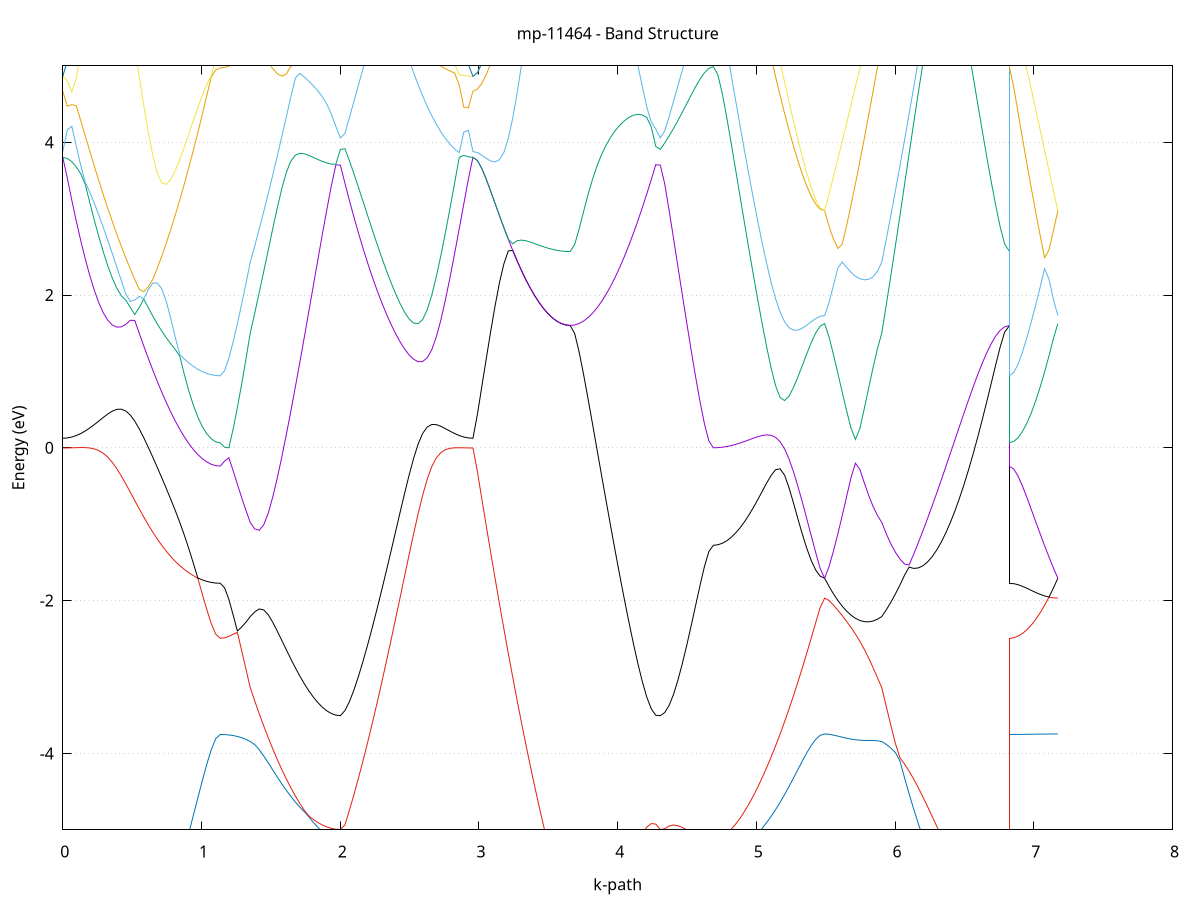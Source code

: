 set title 'mp-11464 - Band Structure'
set xlabel 'k-path'
set ylabel 'Energy (eV)'
set grid y
set yrange [-5:5]
set terminal png size 800,600
set output 'mp-11464_bands_gnuplot.png'
plot '-' using 1:2 with lines notitle, '-' using 1:2 with lines notitle, '-' using 1:2 with lines notitle, '-' using 1:2 with lines notitle, '-' using 1:2 with lines notitle, '-' using 1:2 with lines notitle, '-' using 1:2 with lines notitle, '-' using 1:2 with lines notitle, '-' using 1:2 with lines notitle, '-' using 1:2 with lines notitle, '-' using 1:2 with lines notitle, '-' using 1:2 with lines notitle, '-' using 1:2 with lines notitle, '-' using 1:2 with lines notitle, '-' using 1:2 with lines notitle, '-' using 1:2 with lines notitle, '-' using 1:2 with lines notitle, '-' using 1:2 with lines notitle, '-' using 1:2 with lines notitle, '-' using 1:2 with lines notitle, '-' using 1:2 with lines notitle, '-' using 1:2 with lines notitle, '-' using 1:2 with lines notitle, '-' using 1:2 with lines notitle, '-' using 1:2 with lines notitle, '-' using 1:2 with lines notitle, '-' using 1:2 with lines notitle, '-' using 1:2 with lines notitle, '-' using 1:2 with lines notitle, '-' using 1:2 with lines notitle, '-' using 1:2 with lines notitle, '-' using 1:2 with lines notitle, '-' using 1:2 with lines notitle, '-' using 1:2 with lines notitle
0.000000 -43.570211
0.032431 -43.570211
0.064862 -43.570211
0.097293 -43.570211
0.129725 -43.570211
0.162156 -43.570311
0.194587 -43.570311
0.227018 -43.570311
0.259449 -43.570311
0.291880 -43.570411
0.324312 -43.570411
0.356743 -43.570511
0.389174 -43.570511
0.421605 -43.570611
0.454036 -43.570611
0.486467 -43.570711
0.518899 -43.570711
0.551330 -43.570811
0.583761 -43.570811
0.616192 -43.570911
0.648623 -43.570911
0.681054 -43.571011
0.713485 -43.571011
0.745917 -43.571111
0.778348 -43.571111
0.810779 -43.571111
0.843210 -43.571211
0.875641 -43.571211
0.908072 -43.571211
0.940504 -43.571311
0.972935 -43.571311
1.005366 -43.571311
1.037797 -43.571311
1.070228 -43.571311
1.102659 -43.571411
1.135091 -43.571411
1.135091 -43.571411
1.166008 -43.571411
1.196925 -43.571311
1.227842 -43.571311
1.258759 -43.571311
1.289677 -43.571311
1.320594 -43.571311
1.351511 -43.571311
1.351511 -43.571311
1.383991 -43.571311
1.416471 -43.571311
1.448951 -43.571311
1.481431 -43.571311
1.513910 -43.571311
1.546390 -43.571311
1.578870 -43.571311
1.611350 -43.571311
1.643830 -43.571311
1.676310 -43.571311
1.708790 -43.571311
1.741270 -43.571311
1.773750 -43.571311
1.806229 -43.571311
1.838709 -43.571311
1.871189 -43.571311
1.903669 -43.571411
1.936149 -43.571411
1.968629 -43.571411
2.001109 -43.571411
2.001109 -43.571411
2.034063 -43.571411
2.067017 -43.571411
2.099971 -43.571511
2.132924 -43.571511
2.165878 -43.571511
2.198832 -43.571511
2.231786 -43.571411
2.264740 -43.571411
2.297694 -43.571411
2.330648 -43.571311
2.363602 -43.571311
2.396555 -43.571211
2.429509 -43.571111
2.462463 -43.571111
2.495417 -43.571011
2.528371 -43.570911
2.561325 -43.570811
2.594279 -43.570711
2.627233 -43.570711
2.660187 -43.570611
2.693140 -43.570511
2.726094 -43.570411
2.759048 -43.570411
2.792002 -43.570311
2.824956 -43.570311
2.857910 -43.570211
2.890864 -43.570211
2.923818 -43.570211
2.956771 -43.570211
2.956771 -43.570211
2.988632 -43.570211
3.020493 -43.570211
3.052354 -43.570211
3.084215 -43.570211
3.116075 -43.570211
3.147936 -43.570211
3.179797 -43.570211
3.211658 -43.570211
3.243519 -43.570211
3.275379 -43.570211
3.307240 -43.570211
3.339101 -43.570211
3.370962 -43.570211
3.402823 -43.570211
3.434683 -43.570211
3.466544 -43.570211
3.498405 -43.570211
3.530266 -43.570211
3.562127 -43.570211
3.593987 -43.570211
3.625848 -43.570211
3.657709 -43.570211
3.657709 -43.570211
3.690189 -43.570211
3.722669 -43.570211
3.755149 -43.570211
3.787629 -43.570311
3.820109 -43.570311
3.852588 -43.570411
3.885068 -43.570411
3.917548 -43.570511
3.950028 -43.570611
3.982508 -43.570611
4.014988 -43.570711
4.047468 -43.570811
4.079948 -43.570911
4.112428 -43.571011
4.144907 -43.571011
4.177387 -43.571111
4.209867 -43.571211
4.242347 -43.571211
4.274827 -43.571311
4.307307 -43.571411
4.307307 -43.571411
4.339176 -43.571411
4.371044 -43.571411
4.402913 -43.571411
4.434781 -43.571411
4.466650 -43.571411
4.498518 -43.571411
4.530387 -43.571411
4.562256 -43.571511
4.594124 -43.571511
4.625993 -43.571511
4.657861 -43.571511
4.689730 -43.571511
4.689730 -43.571511
4.721835 -43.571511
4.753940 -43.571511
4.786046 -43.571511
4.818151 -43.571511
4.850256 -43.571511
4.882361 -43.571511
4.914466 -43.571411
4.946572 -43.571411
4.978677 -43.571411
5.010782 -43.571411
5.042887 -43.571411
5.074992 -43.571411
5.107098 -43.571411
5.139203 -43.571411
5.171308 -43.571411
5.203413 -43.571411
5.235518 -43.571411
5.267624 -43.571411
5.299729 -43.571411
5.331834 -43.571411
5.363939 -43.571411
5.396044 -43.571411
5.428150 -43.571411
5.460255 -43.571311
5.492360 -43.571311
5.492360 -43.571311
5.524045 -43.571311
5.555730 -43.571311
5.587415 -43.571311
5.619100 -43.571311
5.650785 -43.571311
5.682470 -43.571311
5.714155 -43.571311
5.745840 -43.571311
5.777526 -43.571311
5.809211 -43.571311
5.840896 -43.571311
5.872581 -43.571311
5.904266 -43.571311
5.904266 -43.571311
5.937075 -43.571211
5.969885 -43.571211
6.002695 -43.571211
6.035504 -43.571111
6.068314 -43.571111
6.101124 -43.571011
6.133933 -43.571011
6.166743 -43.570911
6.199553 -43.570911
6.232362 -43.570811
6.265172 -43.570811
6.297981 -43.570711
6.330791 -43.570711
6.363601 -43.570611
6.396410 -43.570611
6.429220 -43.570511
6.462030 -43.570511
6.494839 -43.570411
6.527649 -43.570411
6.560459 -43.570311
6.593268 -43.570311
6.626078 -43.570311
6.658888 -43.570211
6.691697 -43.570211
6.724507 -43.570211
6.757317 -43.570211
6.790126 -43.570211
6.822936 -43.570211
6.822936 -43.571411
6.854797 -43.571411
6.886657 -43.571411
6.918518 -43.571411
6.950379 -43.571411
6.982240 -43.571411
7.014101 -43.571411
7.045961 -43.571411
7.077822 -43.571411
7.109683 -43.571411
7.141544 -43.571411
7.173405 -43.571311
e
0.000000 -43.570211
0.032431 -43.570211
0.064862 -43.570211
0.097293 -43.570211
0.129725 -43.570211
0.162156 -43.570311
0.194587 -43.570311
0.227018 -43.570311
0.259449 -43.570311
0.291880 -43.570411
0.324312 -43.570411
0.356743 -43.570511
0.389174 -43.570511
0.421605 -43.570511
0.454036 -43.570611
0.486467 -43.570611
0.518899 -43.570711
0.551330 -43.570711
0.583761 -43.570811
0.616192 -43.570911
0.648623 -43.570911
0.681054 -43.571011
0.713485 -43.571011
0.745917 -43.571111
0.778348 -43.571111
0.810779 -43.571111
0.843210 -43.571211
0.875641 -43.571211
0.908072 -43.571211
0.940504 -43.571311
0.972935 -43.571311
1.005366 -43.571311
1.037797 -43.571311
1.070228 -43.571311
1.102659 -43.571311
1.135091 -43.571311
1.135091 -43.571311
1.166008 -43.571311
1.196925 -43.571311
1.227842 -43.571311
1.258759 -43.571311
1.289677 -43.571311
1.320594 -43.571311
1.351511 -43.571211
1.351511 -43.571211
1.383991 -43.571211
1.416471 -43.571111
1.448951 -43.571111
1.481431 -43.571011
1.513910 -43.570911
1.546390 -43.570911
1.578870 -43.570811
1.611350 -43.570711
1.643830 -43.570611
1.676310 -43.570611
1.708790 -43.570511
1.741270 -43.570411
1.773750 -43.570311
1.806229 -43.570311
1.838709 -43.570211
1.871189 -43.570211
1.903669 -43.570211
1.936149 -43.570111
1.968629 -43.570111
2.001109 -43.570111
2.001109 -43.570111
2.034063 -43.570111
2.067017 -43.570111
2.099971 -43.570111
2.132924 -43.570111
2.165878 -43.570111
2.198832 -43.570111
2.231786 -43.570111
2.264740 -43.570111
2.297694 -43.570111
2.330648 -43.570111
2.363602 -43.570111
2.396555 -43.570111
2.429509 -43.570111
2.462463 -43.570111
2.495417 -43.570111
2.528371 -43.570111
2.561325 -43.570211
2.594279 -43.570211
2.627233 -43.570211
2.660187 -43.570211
2.693140 -43.570211
2.726094 -43.570211
2.759048 -43.570211
2.792002 -43.570211
2.824956 -43.570211
2.857910 -43.570211
2.890864 -43.570211
2.923818 -43.570211
2.956771 -43.570211
2.956771 -43.570211
2.988632 -43.570211
3.020493 -43.570211
3.052354 -43.570211
3.084215 -43.570211
3.116075 -43.570211
3.147936 -43.570211
3.179797 -43.570211
3.211658 -43.570211
3.243519 -43.570211
3.275379 -43.570211
3.307240 -43.570211
3.339101 -43.570211
3.370962 -43.570211
3.402823 -43.570211
3.434683 -43.570211
3.466544 -43.570211
3.498405 -43.570211
3.530266 -43.570211
3.562127 -43.570211
3.593987 -43.570211
3.625848 -43.570211
3.657709 -43.570211
3.657709 -43.570211
3.690189 -43.570211
3.722669 -43.570211
3.755149 -43.570211
3.787629 -43.570211
3.820109 -43.570211
3.852588 -43.570211
3.885068 -43.570211
3.917548 -43.570211
3.950028 -43.570211
3.982508 -43.570211
4.014988 -43.570211
4.047468 -43.570211
4.079948 -43.570111
4.112428 -43.570111
4.144907 -43.570111
4.177387 -43.570111
4.209867 -43.570111
4.242347 -43.570111
4.274827 -43.570111
4.307307 -43.570111
4.307307 -43.570111
4.339176 -43.570111
4.371044 -43.570111
4.402913 -43.570111
4.434781 -43.570111
4.466650 -43.570111
4.498518 -43.570111
4.530387 -43.570111
4.562256 -43.570111
4.594124 -43.570111
4.625993 -43.570111
4.657861 -43.570111
4.689730 -43.570111
4.689730 -43.570111
4.721835 -43.570111
4.753940 -43.570111
4.786046 -43.570211
4.818151 -43.570211
4.850256 -43.570211
4.882361 -43.570311
4.914466 -43.570311
4.946572 -43.570411
4.978677 -43.570511
5.010782 -43.570511
5.042887 -43.570611
5.074992 -43.570711
5.107098 -43.570811
5.139203 -43.570811
5.171308 -43.570911
5.203413 -43.571011
5.235518 -43.571111
5.267624 -43.571111
5.299729 -43.571211
5.331834 -43.571211
5.363939 -43.571311
5.396044 -43.571311
5.428150 -43.571311
5.460255 -43.571311
5.492360 -43.571311
5.492360 -43.571311
5.524045 -43.571311
5.555730 -43.571311
5.587415 -43.571311
5.619100 -43.571311
5.650785 -43.571311
5.682470 -43.571311
5.714155 -43.571311
5.745840 -43.571311
5.777526 -43.571311
5.809211 -43.571311
5.840896 -43.571311
5.872581 -43.571311
5.904266 -43.571211
5.904266 -43.571211
5.937075 -43.571211
5.969885 -43.571211
6.002695 -43.571111
6.035504 -43.571111
6.068314 -43.571111
6.101124 -43.571011
6.133933 -43.571011
6.166743 -43.570911
6.199553 -43.570911
6.232362 -43.570811
6.265172 -43.570711
6.297981 -43.570711
6.330791 -43.570611
6.363601 -43.570611
6.396410 -43.570511
6.429220 -43.570511
6.462030 -43.570511
6.494839 -43.570411
6.527649 -43.570411
6.560459 -43.570311
6.593268 -43.570311
6.626078 -43.570311
6.658888 -43.570211
6.691697 -43.570211
6.724507 -43.570211
6.757317 -43.570211
6.790126 -43.570211
6.822936 -43.570211
6.822936 -43.571311
6.854797 -43.571311
6.886657 -43.571311
6.918518 -43.571311
6.950379 -43.571311
6.982240 -43.571311
7.014101 -43.571311
7.045961 -43.571311
7.077822 -43.571311
7.109683 -43.571311
7.141544 -43.571311
7.173405 -43.571311
e
0.000000 -43.544211
0.032431 -43.544211
0.064862 -43.544211
0.097293 -43.544211
0.129725 -43.544211
0.162156 -43.544211
0.194587 -43.544111
0.227018 -43.544111
0.259449 -43.544111
0.291880 -43.544111
0.324312 -43.544111
0.356743 -43.544111
0.389174 -43.544111
0.421605 -43.544111
0.454036 -43.544111
0.486467 -43.544111
0.518899 -43.544111
0.551330 -43.544111
0.583761 -43.544111
0.616192 -43.544111
0.648623 -43.544111
0.681054 -43.544011
0.713485 -43.544011
0.745917 -43.544011
0.778348 -43.544011
0.810779 -43.544011
0.843210 -43.544011
0.875641 -43.544011
0.908072 -43.544011
0.940504 -43.544011
0.972935 -43.544011
1.005366 -43.544011
1.037797 -43.544011
1.070228 -43.544011
1.102659 -43.544011
1.135091 -43.544011
1.135091 -43.544011
1.166008 -43.544011
1.196925 -43.544011
1.227842 -43.544011
1.258759 -43.544011
1.289677 -43.544011
1.320594 -43.544011
1.351511 -43.544011
1.351511 -43.544011
1.383991 -43.544011
1.416471 -43.544011
1.448951 -43.544011
1.481431 -43.544011
1.513910 -43.544011
1.546390 -43.544011
1.578870 -43.544111
1.611350 -43.544111
1.643830 -43.544111
1.676310 -43.544111
1.708790 -43.544111
1.741270 -43.544111
1.773750 -43.544111
1.806229 -43.544111
1.838709 -43.544111
1.871189 -43.544111
1.903669 -43.544111
1.936149 -43.544111
1.968629 -43.544111
2.001109 -43.544111
2.001109 -43.544111
2.034063 -43.544111
2.067017 -43.544111
2.099971 -43.544111
2.132924 -43.544111
2.165878 -43.544111
2.198832 -43.544111
2.231786 -43.544111
2.264740 -43.544111
2.297694 -43.544111
2.330648 -43.544111
2.363602 -43.544111
2.396555 -43.544111
2.429509 -43.544111
2.462463 -43.544111
2.495417 -43.544111
2.528371 -43.544111
2.561325 -43.544111
2.594279 -43.544111
2.627233 -43.544111
2.660187 -43.544111
2.693140 -43.544111
2.726094 -43.544111
2.759048 -43.544111
2.792002 -43.544211
2.824956 -43.544211
2.857910 -43.544211
2.890864 -43.544211
2.923818 -43.544211
2.956771 -43.544211
2.956771 -43.544211
2.988632 -43.544211
3.020493 -43.544211
3.052354 -43.544211
3.084215 -43.544211
3.116075 -43.544211
3.147936 -43.544211
3.179797 -43.544211
3.211658 -43.544211
3.243519 -43.544211
3.275379 -43.544211
3.307240 -43.544211
3.339101 -43.544211
3.370962 -43.544211
3.402823 -43.544211
3.434683 -43.544211
3.466544 -43.544211
3.498405 -43.544211
3.530266 -43.544211
3.562127 -43.544211
3.593987 -43.544211
3.625848 -43.544211
3.657709 -43.544211
3.657709 -43.544211
3.690189 -43.544211
3.722669 -43.544211
3.755149 -43.544211
3.787629 -43.544211
3.820109 -43.544211
3.852588 -43.544211
3.885068 -43.544211
3.917548 -43.544211
3.950028 -43.544211
3.982508 -43.544211
4.014988 -43.544211
4.047468 -43.544211
4.079948 -43.544211
4.112428 -43.544111
4.144907 -43.544111
4.177387 -43.544111
4.209867 -43.544111
4.242347 -43.544111
4.274827 -43.544111
4.307307 -43.544111
4.307307 -43.544111
4.339176 -43.544111
4.371044 -43.544111
4.402913 -43.544111
4.434781 -43.544111
4.466650 -43.544111
4.498518 -43.544111
4.530387 -43.544111
4.562256 -43.544111
4.594124 -43.544111
4.625993 -43.544111
4.657861 -43.544111
4.689730 -43.544111
4.689730 -43.544111
4.721835 -43.544111
4.753940 -43.544111
4.786046 -43.544111
4.818151 -43.544111
4.850256 -43.544111
4.882361 -43.544111
4.914466 -43.544111
4.946572 -43.544111
4.978677 -43.544111
5.010782 -43.544111
5.042887 -43.544011
5.074992 -43.544011
5.107098 -43.544011
5.139203 -43.544011
5.171308 -43.544011
5.203413 -43.544011
5.235518 -43.544011
5.267624 -43.544011
5.299729 -43.544011
5.331834 -43.544011
5.363939 -43.544011
5.396044 -43.544011
5.428150 -43.544011
5.460255 -43.544011
5.492360 -43.544011
5.492360 -43.544011
5.524045 -43.544011
5.555730 -43.544011
5.587415 -43.544011
5.619100 -43.544011
5.650785 -43.544011
5.682470 -43.544011
5.714155 -43.544011
5.745840 -43.544011
5.777526 -43.544011
5.809211 -43.544011
5.840896 -43.544011
5.872581 -43.544011
5.904266 -43.544011
5.904266 -43.544011
5.937075 -43.544011
5.969885 -43.544011
6.002695 -43.544011
6.035504 -43.544011
6.068314 -43.544011
6.101124 -43.544111
6.133933 -43.544111
6.166743 -43.544111
6.199553 -43.544111
6.232362 -43.544111
6.265172 -43.544111
6.297981 -43.544111
6.330791 -43.544111
6.363601 -43.544111
6.396410 -43.544111
6.429220 -43.544211
6.462030 -43.544211
6.494839 -43.544211
6.527649 -43.544211
6.560459 -43.544211
6.593268 -43.544211
6.626078 -43.544211
6.658888 -43.544211
6.691697 -43.544211
6.724507 -43.544211
6.757317 -43.544211
6.790126 -43.544211
6.822936 -43.544211
6.822936 -43.544011
6.854797 -43.544011
6.886657 -43.544011
6.918518 -43.544011
6.950379 -43.544011
6.982240 -43.544011
7.014101 -43.544011
7.045961 -43.544011
7.077822 -43.544011
7.109683 -43.544011
7.141544 -43.544011
7.173405 -43.544011
e
0.000000 -9.049111
0.032431 -9.045011
0.064862 -9.032511
0.097293 -9.011811
0.129725 -8.983211
0.162156 -8.946711
0.194587 -8.902911
0.227018 -8.852211
0.259449 -8.795311
0.291880 -8.733311
0.324312 -8.667511
0.356743 -8.599911
0.389174 -8.533311
0.421605 -8.471211
0.454036 -8.417811
0.486467 -8.376611
0.518899 -8.348811
0.551330 -8.332611
0.583761 -8.324811
0.616192 -8.322011
0.648623 -8.321911
0.681054 -8.322711
0.713485 -8.323311
0.745917 -8.323211
0.778348 -8.321811
0.810779 -8.319011
0.843210 -8.314711
0.875641 -8.309111
0.908072 -8.302311
0.940504 -8.294611
0.972935 -8.286511
1.005366 -8.278411
1.037797 -8.271011
1.070228 -8.265111
1.102659 -8.261211
1.135091 -8.259911
1.135091 -8.259911
1.166008 -8.258611
1.196925 -8.254811
1.227842 -8.248511
1.258759 -8.240011
1.289677 -8.229311
1.320594 -8.216811
1.351511 -8.202711
1.351511 -8.202711
1.383991 -8.192211
1.416471 -8.182511
1.448951 -8.173711
1.481431 -8.166011
1.513910 -8.159511
1.546390 -8.154611
1.578870 -8.151611
1.611350 -8.151411
1.643830 -8.154511
1.676310 -8.161211
1.708790 -8.171111
1.741270 -8.183111
1.773750 -8.196111
1.806229 -8.209111
1.838709 -8.221211
1.871189 -8.231811
1.903669 -8.240511
1.936149 -8.246911
1.968629 -8.250911
2.001109 -8.252211
2.001109 -8.252211
2.034063 -8.246611
2.067017 -8.238811
2.099971 -8.228911
2.132924 -8.216811
2.165878 -8.202411
2.198832 -8.185911
2.231786 -8.167111
2.264740 -8.146311
2.297694 -8.123711
2.330648 -8.099811
2.363602 -8.093011
2.396555 -8.140611
2.429509 -8.200111
2.462463 -8.267311
2.495417 -8.340411
2.528371 -8.417211
2.561325 -8.495411
2.594279 -8.572911
2.627233 -8.648011
2.660187 -8.719011
2.693140 -8.784911
2.726094 -8.844611
2.759048 -8.897611
2.792002 -8.943111
2.824956 -8.980911
2.857910 -9.010611
2.890864 -9.031911
2.923818 -9.044811
2.956771 -9.049111
2.956771 -9.049111
2.988632 -9.044811
3.020493 -9.031811
3.052354 -9.010111
3.084215 -8.980011
3.116075 -8.941611
3.147936 -8.895111
3.179797 -8.840711
3.211658 -8.779011
3.243519 -8.710411
3.275379 -8.635711
3.307240 -8.555911
3.339101 -8.472411
3.370962 -8.387611
3.402823 -8.305811
3.434683 -8.238711
3.466544 -8.209711
3.498405 -8.210811
3.530266 -8.219311
3.562127 -8.228111
3.593987 -8.235011
3.625848 -8.239311
3.657709 -8.240811
3.657709 -8.240811
3.690189 -8.240711
3.722669 -8.240311
3.755149 -8.239811
3.787629 -8.239211
3.820109 -8.238711
3.852588 -8.238411
3.885068 -8.238511
3.917548 -8.239111
3.950028 -8.240311
3.982508 -8.242111
4.014988 -8.244411
4.047468 -8.247211
4.079948 -8.250211
4.112428 -8.253011
4.144907 -8.255611
4.177387 -8.257411
4.209867 -8.258311
4.242347 -8.257811
4.274827 -8.255911
4.307307 -8.252211
4.307307 -8.252211
4.339176 -8.249011
4.371044 -8.243011
4.402913 -8.234311
4.434781 -8.223211
4.466650 -8.209911
4.498518 -8.194611
4.530387 -8.177911
4.562256 -8.160211
4.594124 -8.142411
4.625993 -8.126011
4.657861 -8.113711
4.689730 -8.108911
4.689730 -8.108911
4.721835 -8.107711
4.753940 -8.104311
4.786046 -8.098711
4.818151 -8.091111
4.850256 -8.081711
4.882361 -8.070911
4.914466 -8.058911
4.946572 -8.055311
4.978677 -8.067011
5.010782 -8.078011
5.042887 -8.087911
5.074992 -8.096811
5.107098 -8.104611
5.139203 -8.111211
5.171308 -8.116511
5.203413 -8.120711
5.235518 -8.123711
5.267624 -8.125611
5.299729 -8.126711
5.331834 -8.127011
5.363939 -8.126811
5.396044 -8.126311
5.428150 -8.125711
5.460255 -8.125211
5.492360 -8.125111
5.492360 -8.125111
5.524045 -8.128911
5.555730 -8.138711
5.587415 -8.151711
5.619100 -8.165611
5.650785 -8.178911
5.682470 -8.190711
5.714155 -8.200411
5.745840 -8.207811
5.777526 -8.212411
5.809211 -8.214211
5.840896 -8.213211
5.872581 -8.209311
5.904266 -8.202711
5.904266 -8.202711
5.937075 -8.186511
5.969885 -8.169611
6.002695 -8.152611
6.035504 -8.136611
6.068314 -8.122811
6.101124 -8.113211
6.133933 -8.109811
6.166743 -8.113311
6.199553 -8.122511
6.232362 -8.134811
6.265172 -8.148211
6.297981 -8.161711
6.330791 -8.174411
6.363601 -8.186011
6.396410 -8.196311
6.429220 -8.205211
6.462030 -8.212911
6.494839 -8.219311
6.527649 -8.224611
6.560459 -8.228811
6.593268 -8.232211
6.626078 -8.234911
6.658888 -8.236911
6.691697 -8.238411
6.724507 -8.239511
6.757317 -8.240211
6.790126 -8.240711
6.822936 -8.240811
6.822936 -8.259911
6.854797 -8.258111
6.886657 -8.252811
6.918518 -8.244211
6.950379 -8.232411
6.982240 -8.217711
7.014101 -8.200611
7.045961 -8.181811
7.077822 -8.162411
7.109683 -8.144211
7.141544 -8.130411
7.173405 -8.125111
e
0.000000 -7.892911
0.032431 -7.891811
0.064862 -7.888711
0.097293 -7.883411
0.129725 -7.876011
0.162156 -7.866711
0.194587 -7.855411
0.227018 -7.843511
0.259449 -7.870711
0.291880 -7.896311
0.324312 -7.919111
0.356743 -7.937711
0.389174 -7.950411
0.421605 -7.955011
0.454036 -7.949511
0.486467 -7.932811
0.518899 -7.906811
0.551330 -7.876011
0.583761 -7.845911
0.616192 -7.820511
0.648623 -7.801711
0.681054 -7.789811
0.713485 -7.784111
0.745917 -7.783911
0.778348 -7.788311
0.810779 -7.796611
0.843210 -7.808011
0.875641 -7.821711
0.908072 -7.837111
0.940504 -7.853111
0.972935 -7.869111
1.005366 -7.884111
1.037797 -7.897011
1.070228 -7.907211
1.102659 -7.913711
1.135091 -7.915911
1.135091 -7.915911
1.166008 -7.915611
1.196925 -7.914811
1.227842 -7.913411
1.258759 -7.911411
1.289677 -7.909011
1.320594 -7.906011
1.351511 -7.902611
1.351511 -7.902611
1.383991 -7.899411
1.416471 -7.896611
1.448951 -7.899711
1.481431 -7.913411
1.513910 -7.931811
1.546390 -7.950511
1.578870 -7.967611
1.611350 -7.981611
1.643830 -7.991511
1.676310 -7.996811
1.708790 -7.997411
1.741270 -7.994211
1.773750 -7.988011
1.806229 -7.979811
1.838709 -7.970111
1.871189 -7.959611
1.903669 -7.948511
1.936149 -7.937711
1.968629 -7.928011
2.001109 -7.923411
2.001109 -7.923411
2.034063 -7.922511
2.067017 -7.922911
2.099971 -7.933311
2.132924 -7.942811
2.165878 -7.950811
2.198832 -7.957111
2.231786 -7.962711
2.264740 -7.983211
2.297694 -8.010011
2.330648 -8.043411
2.363602 -8.066411
2.396555 -8.042111
2.429509 -8.013211
2.462463 -7.983011
2.495417 -7.951911
2.528371 -7.920311
2.561325 -7.900811
2.594279 -7.884911
2.627233 -7.867711
2.660187 -7.849311
2.693140 -7.846611
2.726094 -7.853511
2.759048 -7.861211
2.792002 -7.869211
2.824956 -7.876911
2.857910 -7.883511
2.890864 -7.888611
2.923818 -7.891811
2.956771 -7.892911
2.956771 -7.892911
2.988632 -7.893611
3.020493 -7.895911
3.052354 -7.899611
3.084215 -7.904511
3.116075 -7.910711
3.147936 -7.917811
3.179797 -7.925711
3.211658 -7.935411
3.243519 -7.970311
3.275379 -8.003711
3.307240 -8.034911
3.339101 -8.063611
3.370962 -8.088511
3.402823 -8.106911
3.434683 -8.109311
3.466544 -8.074811
3.498405 -8.014411
3.530266 -8.011611
3.562127 -8.015511
3.593987 -8.018311
3.625848 -8.020011
3.657709 -8.020611
3.657709 -8.020611
3.690189 -8.019411
3.722669 -8.015811
3.755149 -8.010011
3.787629 -8.002211
3.820109 -7.992911
3.852588 -7.982711
3.885068 -7.972511
3.917548 -7.963011
3.950028 -7.955011
3.982508 -7.948811
4.014988 -7.944511
4.047468 -7.941511
4.079948 -7.939211
4.112428 -7.937011
4.144907 -7.934811
4.177387 -7.932411
4.209867 -7.929911
4.242347 -7.927411
4.274827 -7.925111
4.307307 -7.923411
4.307307 -7.923411
4.339176 -7.923011
4.371044 -7.922911
4.402913 -7.923211
4.434781 -7.924211
4.466650 -7.926411
4.498518 -7.930411
4.530387 -7.937111
4.562256 -7.947111
4.594124 -7.960011
4.625993 -7.973711
4.657861 -7.984911
4.689730 -7.989311
4.689730 -7.989311
4.721835 -7.990111
4.753940 -7.993011
4.786046 -7.998811
4.818151 -8.007611
4.850256 -8.018611
4.882361 -8.030711
4.914466 -8.043111
4.946572 -8.046211
4.978677 -8.033211
5.010782 -8.020411
5.042887 -8.008411
5.074992 -7.997511
5.107098 -7.988011
5.139203 -7.980311
5.171308 -7.974311
5.203413 -7.969811
5.235518 -7.966611
5.267624 -7.964511
5.299729 -7.963111
5.331834 -7.962211
5.363939 -7.961611
5.396044 -7.961211
5.428150 -7.960911
5.460255 -7.960811
5.492360 -7.960811
5.492360 -7.960811
5.524045 -7.956211
5.555730 -7.944111
5.587415 -7.927211
5.619100 -7.907711
5.650785 -7.887011
5.682470 -7.888111
5.714155 -7.893711
5.745840 -7.898111
5.777526 -7.901311
5.809211 -7.903311
5.840896 -7.904211
5.872581 -7.904011
5.904266 -7.902611
5.904266 -7.902611
5.937075 -7.898611
5.969885 -7.894211
6.002695 -7.897211
6.035504 -7.922211
6.068314 -7.943411
6.101124 -7.959111
6.133933 -7.967311
6.166743 -7.967311
6.199553 -7.960711
6.232362 -7.949611
6.265172 -7.936211
6.297981 -7.921411
6.330791 -7.906011
6.363601 -7.890111
6.396410 -7.873911
6.429220 -7.884511
6.462030 -7.898711
6.494839 -7.914511
6.527649 -7.931111
6.560459 -7.947611
6.593268 -7.963311
6.626078 -7.977711
6.658888 -7.990411
6.691697 -8.001011
6.724507 -8.009511
6.757317 -8.015611
6.790126 -8.019411
6.822936 -8.020611
6.822936 -7.915911
6.854797 -7.915211
6.886657 -7.913011
6.918518 -7.909511
6.950379 -7.904511
6.982240 -7.898111
7.014101 -7.890211
7.045961 -7.887311
7.077822 -7.913911
7.109683 -7.937311
7.141544 -7.954311
7.173405 -7.960811
e
0.000000 -7.715211
0.032431 -7.718011
0.064862 -7.727011
0.097293 -7.742611
0.129725 -7.763811
0.162156 -7.788811
0.194587 -7.815811
0.227018 -7.842311
0.259449 -7.827511
0.291880 -7.811111
0.324312 -7.793211
0.356743 -7.774211
0.389174 -7.754211
0.421605 -7.733411
0.454036 -7.712311
0.486467 -7.690911
0.518899 -7.669711
0.551330 -7.649111
0.583761 -7.629311
0.616192 -7.610511
0.648623 -7.599311
0.681054 -7.609711
0.713485 -7.621611
0.745917 -7.634711
0.778348 -7.648511
0.810779 -7.662611
0.843210 -7.676611
0.875641 -7.690111
0.908072 -7.702811
0.940504 -7.714311
0.972935 -7.724511
1.005366 -7.733111
1.037797 -7.740011
1.070228 -7.745011
1.102659 -7.748011
1.135091 -7.749011
1.135091 -7.749011
1.166008 -7.750311
1.196925 -7.753811
1.227842 -7.759111
1.258759 -7.765811
1.289677 -7.773311
1.320594 -7.781011
1.351511 -7.809211
1.351511 -7.809211
1.383991 -7.830711
1.416471 -7.849911
1.448951 -7.861911
1.481431 -7.862211
1.513910 -7.856811
1.546390 -7.850311
1.578870 -7.844211
1.611350 -7.839411
1.643830 -7.836211
1.676310 -7.835011
1.708790 -7.835611
1.741270 -7.838211
1.773750 -7.842611
1.806229 -7.848611
1.838709 -7.856011
1.871189 -7.864511
1.903669 -7.873811
1.936149 -7.883511
1.968629 -7.892311
2.001109 -7.896711
2.001109 -7.896711
2.034063 -7.910011
2.067017 -7.922311
2.099971 -7.925111
2.132924 -7.929411
2.165878 -7.936711
2.198832 -7.947511
2.231786 -7.961711
2.264740 -7.964311
2.297694 -7.965011
2.330648 -7.963811
2.363602 -7.960511
2.396555 -7.955311
2.429509 -7.948111
2.462463 -7.938911
2.495417 -7.928011
2.528371 -7.915211
2.561325 -7.888811
2.594279 -7.857611
2.627233 -7.837011
2.660187 -7.841111
2.693140 -7.830211
2.726094 -7.810511
2.759048 -7.790911
2.792002 -7.771811
2.824956 -7.754011
2.857910 -7.738411
2.890864 -7.726011
2.923818 -7.718011
2.956771 -7.715211
2.956771 -7.715211
2.988632 -7.714811
3.020493 -7.714511
3.052354 -7.749711
3.084215 -7.786811
3.116075 -7.824511
3.147936 -7.862111
3.179797 -7.899211
3.211658 -7.934211
3.243519 -7.943111
3.275379 -7.952211
3.307240 -7.961311
3.339101 -7.970211
3.370962 -7.978811
3.402823 -7.986811
3.434683 -7.994211
3.466544 -8.000911
3.498405 -8.006811
3.530266 -7.953511
3.562127 -7.902011
3.593987 -7.863611
3.625848 -7.840111
3.657709 -7.832211
3.657709 -7.832211
3.690189 -7.829911
3.722669 -7.823311
3.755149 -7.812711
3.787629 -7.798711
3.820109 -7.782211
3.852588 -7.764211
3.885068 -7.746111
3.917548 -7.729211
3.950028 -7.738211
3.982508 -7.750211
4.014988 -7.763211
4.047468 -7.777111
4.079948 -7.791611
4.112428 -7.806611
4.144907 -7.821911
4.177387 -7.837411
4.209867 -7.852911
4.242347 -7.868011
4.274827 -7.882711
4.307307 -7.896711
4.307307 -7.896711
4.339176 -7.901611
4.371044 -7.905311
4.402913 -7.908011
4.434781 -7.909611
4.466650 -7.910311
4.498518 -7.910111
4.530387 -7.909311
4.562256 -7.908011
4.594124 -7.906611
4.625993 -7.905311
4.657861 -7.904411
4.689730 -7.904111
4.689730 -7.904111
4.721835 -7.907111
4.753940 -7.911411
4.786046 -7.911911
4.818151 -7.907311
4.850256 -7.898211
4.882361 -7.885811
4.914466 -7.871511
4.946572 -7.856411
4.978677 -7.841511
5.010782 -7.827511
5.042887 -7.818311
5.074992 -7.820811
5.107098 -7.822511
5.139203 -7.823411
5.171308 -7.823711
5.203413 -7.823711
5.235518 -7.823811
5.267624 -7.824011
5.299729 -7.824511
5.331834 -7.825411
5.363939 -7.826411
5.396044 -7.827611
5.428150 -7.828511
5.460255 -7.829211
5.492360 -7.829411
5.492360 -7.829411
5.524045 -7.842211
5.555730 -7.853811
5.587415 -7.864111
5.619100 -7.873311
5.650785 -7.881311
5.682470 -7.866311
5.714155 -7.846311
5.745840 -7.827911
5.777526 -7.812111
5.809211 -7.799711
5.840896 -7.791911
5.872581 -7.794411
5.904266 -7.809211
5.904266 -7.809211
5.937075 -7.840011
5.969885 -7.869511
6.002695 -7.889411
6.035504 -7.884511
6.068314 -7.879411
6.101124 -7.874411
6.133933 -7.869611
6.166743 -7.865111
6.199553 -7.861211
6.232362 -7.858311
6.265172 -7.856711
6.297981 -7.856811
6.330791 -7.859311
6.363601 -7.864611
6.396410 -7.873011
6.429220 -7.857311
6.462030 -7.840211
6.494839 -7.822711
6.527649 -7.804811
6.560459 -7.786611
6.593268 -7.768211
6.626078 -7.757811
6.658888 -7.778511
6.691697 -7.796911
6.724507 -7.811911
6.757317 -7.823111
6.790126 -7.829911
6.822936 -7.832211
6.822936 -7.749011
6.854797 -7.753411
6.886657 -7.765711
6.918518 -7.784111
6.950379 -7.806911
6.982240 -7.832511
7.014101 -7.859711
7.045961 -7.880911
7.077822 -7.870211
7.109683 -7.858111
7.141544 -7.844511
7.173405 -7.829411
e
0.000000 -7.671411
0.032431 -7.672611
0.064862 -7.675111
0.097293 -7.676911
0.129725 -7.677111
0.162156 -7.676111
0.194587 -7.674111
0.227018 -7.671311
0.259449 -7.667911
0.291880 -7.664011
0.324312 -7.659511
0.356743 -7.654511
0.389174 -7.648911
0.421605 -7.642811
0.454036 -7.636111
0.486467 -7.628811
0.518899 -7.620911
0.551330 -7.612511
0.583761 -7.604011
0.616192 -7.595911
0.648623 -7.593311
0.681054 -7.599111
0.713485 -7.603911
0.745917 -7.607711
0.778348 -7.610711
0.810779 -7.612911
0.843210 -7.614411
0.875641 -7.615211
0.908072 -7.615711
0.940504 -7.615711
0.972935 -7.615511
1.005366 -7.615211
1.037797 -7.614811
1.070228 -7.614411
1.102659 -7.614211
1.135091 -7.614111
1.135091 -7.614111
1.166008 -7.630311
1.196925 -7.658211
1.227842 -7.688111
1.258759 -7.718611
1.289677 -7.749111
1.320594 -7.779411
1.351511 -7.788511
1.351511 -7.788511
1.383991 -7.793311
1.416471 -7.797011
1.448951 -7.799411
1.481431 -7.800811
1.513910 -7.801011
1.546390 -7.800311
1.578870 -7.798711
1.611350 -7.796411
1.643830 -7.793411
1.676310 -7.790011
1.708790 -7.786211
1.741270 -7.782211
1.773750 -7.778211
1.806229 -7.774211
1.838709 -7.770411
1.871189 -7.766811
1.903669 -7.763311
1.936149 -7.759811
1.968629 -7.756111
2.001109 -7.753311
2.001109 -7.753311
2.034063 -7.758311
2.067017 -7.769011
2.099971 -7.779211
2.132924 -7.788711
2.165878 -7.797311
2.198832 -7.804911
2.231786 -7.811611
2.264740 -7.817211
2.297694 -7.821711
2.330648 -7.825311
2.363602 -7.827911
2.396555 -7.829711
2.429509 -7.830811
2.462463 -7.831411
2.495417 -7.831711
2.528371 -7.832111
2.561325 -7.832811
2.594279 -7.834311
2.627233 -7.827411
2.660187 -7.798711
2.693140 -7.772011
2.726094 -7.747911
2.759048 -7.726911
2.792002 -7.709211
2.824956 -7.695111
2.857910 -7.684511
2.890864 -7.677111
2.923818 -7.672811
2.956771 -7.671411
2.956771 -7.671411
2.988632 -7.684911
3.020493 -7.713811
3.052354 -7.712211
3.084215 -7.709911
3.116075 -7.707011
3.147936 -7.703611
3.179797 -7.699711
3.211658 -7.695411
3.243519 -7.690711
3.275379 -7.685811
3.307240 -7.680711
3.339101 -7.675611
3.370962 -7.670611
3.402823 -7.665611
3.434683 -7.661011
3.466544 -7.656711
3.498405 -7.664911
3.530266 -7.672011
3.562127 -7.677611
3.593987 -7.681611
3.625848 -7.683911
3.657709 -7.684711
3.657709 -7.684711
3.690189 -7.686411
3.722669 -7.691111
3.755149 -7.698211
3.787629 -7.706811
3.820109 -7.715711
3.852588 -7.723411
3.885068 -7.728411
3.917548 -7.729011
3.950028 -7.724811
3.982508 -7.714511
4.014988 -7.720011
4.047468 -7.728611
4.079948 -7.736311
4.112428 -7.743011
4.144907 -7.748511
4.177387 -7.752711
4.209867 -7.755311
4.242347 -7.756411
4.274827 -7.755811
4.307307 -7.753311
4.307307 -7.753311
4.339176 -7.753711
4.371044 -7.764011
4.402913 -7.777511
4.434781 -7.793211
4.466650 -7.810011
4.498518 -7.826511
4.530387 -7.841311
4.562256 -7.852911
4.594124 -7.860911
4.625993 -7.865711
4.657861 -7.868211
4.689730 -7.869011
4.689730 -7.869011
4.721835 -7.863011
4.753940 -7.849611
4.786046 -7.832911
4.818151 -7.814511
4.850256 -7.794811
4.882361 -7.797211
4.914466 -7.801911
4.946572 -7.806511
4.978677 -7.811011
5.010782 -7.814911
5.042887 -7.815111
5.074992 -7.804911
5.107098 -7.797011
5.139203 -7.791711
5.171308 -7.789011
5.203413 -7.788911
5.235518 -7.791211
5.267624 -7.795411
5.299729 -7.801211
5.331834 -7.807711
5.363939 -7.814311
5.396044 -7.820411
5.428150 -7.825211
5.460255 -7.828411
5.492360 -7.829411
5.492360 -7.829411
5.524045 -7.815411
5.555730 -7.800411
5.587415 -7.785111
5.619100 -7.770811
5.650785 -7.758511
5.682470 -7.749811
5.714155 -7.745911
5.745840 -7.747211
5.777526 -7.753611
5.809211 -7.764011
5.840896 -7.776911
5.872581 -7.786111
5.904266 -7.788511
5.904266 -7.788511
5.937075 -7.795911
5.969885 -7.802311
6.002695 -7.807611
6.035504 -7.811611
6.068314 -7.814111
6.101124 -7.815111
6.133933 -7.814511
6.166743 -7.812411
6.199553 -7.808911
6.232362 -7.803911
6.265172 -7.797511
6.297981 -7.790011
6.330791 -7.781311
6.363601 -7.771811
6.396410 -7.761611
6.429220 -7.750911
6.462030 -7.740311
6.494839 -7.730211
6.527649 -7.722711
6.560459 -7.723011
6.593268 -7.737211
6.626078 -7.750211
6.658888 -7.733011
6.691697 -7.717311
6.724507 -7.703911
6.757317 -7.693511
6.790126 -7.687011
6.822936 -7.684711
6.822936 -7.614111
6.854797 -7.621811
6.886657 -7.640211
6.918518 -7.663011
6.950379 -7.686911
6.982240 -7.710611
7.014101 -7.733511
7.045961 -7.755311
7.077822 -7.775911
7.109683 -7.795111
7.141544 -7.813011
7.173405 -7.829411
e
0.000000 -7.567911
0.032431 -7.568311
0.064862 -7.569211
0.097293 -7.570611
0.129725 -7.572311
0.162156 -7.574211
0.194587 -7.576011
0.227018 -7.577611
0.259449 -7.578811
0.291880 -7.579411
0.324312 -7.579511
0.356743 -7.579211
0.389174 -7.578411
0.421605 -7.577611
0.454036 -7.576911
0.486467 -7.576811
0.518899 -7.577711
0.551330 -7.580111
0.583761 -7.584511
0.616192 -7.590811
0.648623 -7.593211
0.681054 -7.583411
0.713485 -7.579511
0.745917 -7.576811
0.778348 -7.575211
0.810779 -7.574311
0.843210 -7.573711
0.875641 -7.573311
0.908072 -7.572911
0.940504 -7.572611
0.972935 -7.572411
1.005366 -7.572111
1.037797 -7.571911
1.070228 -7.571711
1.102659 -7.571611
1.135091 -7.571611
1.135091 -7.571611
1.166008 -7.555711
1.196925 -7.528511
1.227842 -7.499811
1.258759 -7.471711
1.289677 -7.461511
1.320594 -7.451011
1.351511 -7.440711
1.351511 -7.440711
1.383991 -7.434511
1.416471 -7.431511
1.448951 -7.432711
1.481431 -7.439111
1.513910 -7.450911
1.546390 -7.467811
1.578870 -7.489111
1.611350 -7.513511
1.643830 -7.540011
1.676310 -7.567511
1.708790 -7.595011
1.741270 -7.621711
1.773750 -7.646811
1.806229 -7.669911
1.838709 -7.690411
1.871189 -7.708111
1.903669 -7.722711
1.936149 -7.734311
1.968629 -7.742911
2.001109 -7.747211
2.001109 -7.747211
2.034063 -7.749011
2.067017 -7.742811
2.099971 -7.734711
2.132924 -7.724711
2.165878 -7.712811
2.198832 -7.699111
2.231786 -7.683611
2.264740 -7.666511
2.297694 -7.647811
2.330648 -7.627711
2.363602 -7.606411
2.396555 -7.583911
2.429509 -7.560611
2.462463 -7.536611
2.495417 -7.512011
2.528371 -7.487311
2.561325 -7.462611
2.594279 -7.486311
2.627233 -7.510911
2.660187 -7.531111
2.693140 -7.546711
2.726094 -7.557811
2.759048 -7.564911
2.792002 -7.568711
2.824956 -7.570011
2.857910 -7.569911
2.890864 -7.569011
2.923818 -7.568311
2.956771 -7.567911
2.956771 -7.567911
2.988632 -7.554711
3.020493 -7.526011
3.052354 -7.492211
3.084215 -7.456711
3.116075 -7.467011
3.147936 -7.490211
3.179797 -7.512511
3.211658 -7.533811
3.243519 -7.553911
3.275379 -7.572711
3.307240 -7.590211
3.339101 -7.606411
3.370962 -7.621111
3.402823 -7.634311
3.434683 -7.646011
3.466544 -7.656211
3.498405 -7.664911
3.530266 -7.672011
3.562127 -7.677611
3.593987 -7.681611
3.625848 -7.683911
3.657709 -7.684711
3.657709 -7.684711
3.690189 -7.685411
3.722669 -7.687411
3.755149 -7.690811
3.787629 -7.695511
3.820109 -7.701511
3.852588 -7.708911
3.885068 -7.717511
3.917548 -7.727311
3.950028 -7.714211
3.982508 -7.710811
4.014988 -7.698311
4.047468 -7.690511
4.079948 -7.690211
4.112428 -7.693011
4.144907 -7.698511
4.177387 -7.706111
4.209867 -7.715311
4.242347 -7.725411
4.274827 -7.736211
4.307307 -7.747211
4.307307 -7.747211
4.339176 -7.752511
4.371044 -7.752711
4.402913 -7.754011
4.434781 -7.756211
4.466650 -7.759311
4.498518 -7.763111
4.530387 -7.767311
4.562256 -7.771411
4.594124 -7.775211
4.625993 -7.778311
4.657861 -7.780311
4.689730 -7.781011
4.689730 -7.781011
4.721835 -7.781611
4.753940 -7.783111
4.786046 -7.785611
4.818151 -7.788911
4.850256 -7.792811
4.882361 -7.774011
4.914466 -7.752011
4.946572 -7.728911
4.978677 -7.704611
5.010782 -7.679411
5.042887 -7.653611
5.074992 -7.627911
5.107098 -7.603111
5.139203 -7.580211
5.171308 -7.560011
5.203413 -7.543211
5.235518 -7.530011
5.267624 -7.520111
5.299729 -7.513111
5.331834 -7.508311
5.363939 -7.505011
5.396044 -7.502811
5.428150 -7.501411
5.460255 -7.500611
5.492360 -7.500411
5.492360 -7.500411
5.524045 -7.501111
5.555730 -7.503211
5.587415 -7.506211
5.619100 -7.509511
5.650785 -7.512111
5.682470 -7.512711
5.714155 -7.510111
5.745840 -7.503511
5.777526 -7.492911
5.809211 -7.479011
5.840896 -7.463511
5.872581 -7.449311
5.904266 -7.440711
5.904266 -7.440711
5.937075 -7.430711
5.969885 -7.422311
6.002695 -7.416011
6.035504 -7.412111
6.068314 -7.410811
6.101124 -7.412511
6.133933 -7.417011
6.166743 -7.424611
6.199553 -7.461811
6.232362 -7.500811
6.265172 -7.537411
6.297981 -7.570911
6.330791 -7.600711
6.363601 -7.625911
6.396410 -7.646311
6.429220 -7.661711
6.462030 -7.672611
6.494839 -7.679711
6.527649 -7.684011
6.560459 -7.686311
6.593268 -7.687211
6.626078 -7.687311
6.658888 -7.687011
6.691697 -7.686411
6.724507 -7.685711
6.757317 -7.685211
6.790126 -7.684911
6.822936 -7.684711
6.822936 -7.571611
6.854797 -7.569111
6.886657 -7.562511
6.918518 -7.553211
6.950379 -7.542911
6.982240 -7.532811
7.014101 -7.523411
7.045961 -7.515411
7.077822 -7.508911
7.109683 -7.504211
7.141544 -7.501311
7.173405 -7.500411
e
0.000000 -7.369211
0.032431 -7.371011
0.064862 -7.376111
0.097293 -7.384211
0.129725 -7.394711
0.162156 -7.407111
0.194587 -7.420911
0.227018 -7.435511
0.259449 -7.450611
0.291880 -7.465911
0.324312 -7.481011
0.356743 -7.495811
0.389174 -7.510111
0.421605 -7.523811
0.454036 -7.536611
0.486467 -7.548611
0.518899 -7.559611
0.551330 -7.569611
0.583761 -7.578511
0.616192 -7.586411
0.648623 -7.589011
0.681054 -7.577411
0.713485 -7.563211
0.745917 -7.550711
0.778348 -7.539811
0.810779 -7.530411
0.843210 -7.522411
0.875641 -7.515711
0.908072 -7.510111
0.940504 -7.505511
0.972935 -7.501811
1.005366 -7.499011
1.037797 -7.496811
1.070228 -7.495311
1.102659 -7.494411
1.135091 -7.494111
1.135091 -7.494111
1.166008 -7.492511
1.196925 -7.487911
1.227842 -7.480711
1.258759 -7.470811
1.289677 -7.441811
1.320594 -7.412911
1.351511 -7.384011
1.351511 -7.384011
1.383991 -7.362111
1.416471 -7.339311
1.448951 -7.315211
1.481431 -7.289611
1.513910 -7.262611
1.546390 -7.248211
1.578870 -7.269611
1.611350 -7.291611
1.643830 -7.312311
1.676310 -7.331411
1.708790 -7.348811
1.741270 -7.364311
1.773750 -7.377811
1.806229 -7.389511
1.838709 -7.399211
1.871189 -7.407111
1.903669 -7.413111
1.936149 -7.417411
1.968629 -7.419911
2.001109 -7.420811
2.001109 -7.420811
2.034063 -7.386811
2.067017 -7.354111
2.099971 -7.322811
2.132924 -7.293411
2.165878 -7.266111
2.198832 -7.241411
2.231786 -7.219711
2.264740 -7.201611
2.297694 -7.188011
2.330648 -7.197311
2.363602 -7.236711
2.396555 -7.276311
2.429509 -7.315611
2.462463 -7.354011
2.495417 -7.390911
2.528371 -7.425711
2.561325 -7.457711
2.594279 -7.438211
2.627233 -7.414411
2.660187 -7.391611
2.693140 -7.386311
2.726094 -7.390311
2.759048 -7.390811
2.792002 -7.388511
2.824956 -7.384211
2.857910 -7.379011
2.890864 -7.374111
2.923818 -7.370511
2.956771 -7.369211
2.956771 -7.369211
2.988632 -7.377511
3.020493 -7.396411
3.052354 -7.419311
3.084215 -7.443211
3.116075 -7.467011
3.147936 -7.490211
3.179797 -7.512511
3.211658 -7.533811
3.243519 -7.553911
3.275379 -7.572711
3.307240 -7.590211
3.339101 -7.606411
3.370962 -7.621111
3.402823 -7.634311
3.434683 -7.646011
3.466544 -7.656211
3.498405 -7.652911
3.530266 -7.649611
3.562127 -7.647011
3.593987 -7.645111
3.625848 -7.643911
3.657709 -7.643511
3.657709 -7.643511
3.690189 -7.644411
3.722669 -7.647111
3.755149 -7.651611
3.787629 -7.657511
3.820109 -7.664711
3.852588 -7.673011
3.885068 -7.682011
3.917548 -7.691511
3.950028 -7.701211
3.982508 -7.702511
4.014988 -7.694611
4.047468 -7.677011
4.079948 -7.651411
4.112428 -7.622511
4.144907 -7.591211
4.177387 -7.558211
4.209867 -7.524111
4.242347 -7.489611
4.274827 -7.455011
4.307307 -7.420811
4.307307 -7.420811
4.339176 -7.405711
4.371044 -7.387311
4.402913 -7.366211
4.434781 -7.343211
4.466650 -7.318911
4.498518 -7.294211
4.530387 -7.270111
4.562256 -7.247611
4.594124 -7.227811
4.625993 -7.212211
4.657861 -7.202111
4.689730 -7.198511
4.689730 -7.198511
4.721835 -7.197411
4.753940 -7.194211
4.786046 -7.188811
4.818151 -7.181411
4.850256 -7.172211
4.882361 -7.161311
4.914466 -7.149011
4.946572 -7.135411
4.978677 -7.120911
5.010782 -7.123411
5.042887 -7.144711
5.074992 -7.164311
5.107098 -7.181111
5.139203 -7.194011
5.171308 -7.202211
5.203413 -7.205111
5.235518 -7.202911
5.267624 -7.196111
5.299729 -7.185811
5.331834 -7.173511
5.363939 -7.160611
5.396044 -7.148511
5.428150 -7.138511
5.460255 -7.131911
5.492360 -7.129511
5.492360 -7.129511
5.524045 -7.162411
5.555730 -7.195111
5.587415 -7.226711
5.619100 -7.256811
5.650785 -7.284911
5.682470 -7.310611
5.714155 -7.333811
5.745840 -7.354211
5.777526 -7.371311
5.809211 -7.384611
5.840896 -7.392911
5.872581 -7.393911
5.904266 -7.384011
5.904266 -7.384011
5.937075 -7.353311
5.969885 -7.322511
6.002695 -7.291411
6.035504 -7.260011
6.068314 -7.293611
6.101124 -7.336311
6.133933 -7.379011
6.166743 -7.421011
6.199553 -7.435111
6.232362 -7.448411
6.265172 -7.464511
6.297981 -7.483211
6.330791 -7.504311
6.363601 -7.527711
6.396410 -7.552911
6.429220 -7.579611
6.462030 -7.607011
6.494839 -7.634311
6.527649 -7.659211
6.560459 -7.675811
6.593268 -7.677811
6.626078 -7.672011
6.658888 -7.664711
6.691697 -7.657611
6.724507 -7.651711
6.757317 -7.647211
6.790126 -7.644411
6.822936 -7.643511
6.822936 -7.494111
6.854797 -7.485011
6.886657 -7.462411
6.918518 -7.432611
6.950379 -7.399111
6.982240 -7.363211
7.014101 -7.325711
7.045961 -7.287111
7.077822 -7.247811
7.109683 -7.208211
7.141544 -7.168611
7.173405 -7.129511
e
0.000000 -7.369211
0.032431 -7.365711
0.064862 -7.355711
0.097293 -7.340711
0.129725 -7.322311
0.162156 -7.301711
0.194587 -7.280111
0.227018 -7.270011
0.259449 -7.270411
0.291880 -7.271611
0.324312 -7.273511
0.356743 -7.276211
0.389174 -7.279411
0.421605 -7.282711
0.454036 -7.285711
0.486467 -7.287711
0.518899 -7.288211
0.551330 -7.286411
0.583761 -7.281911
0.616192 -7.274211
0.648623 -7.263211
0.681054 -7.248911
0.713485 -7.231411
0.745917 -7.211011
0.778348 -7.188011
0.810779 -7.162711
0.843210 -7.135611
0.875641 -7.106811
0.908072 -7.076611
0.940504 -7.045411
0.972935 -7.013411
1.005366 -6.981011
1.037797 -6.976711
1.070228 -6.978911
1.102659 -6.980211
1.135091 -6.980711
1.135091 -6.980711
1.166008 -6.983311
1.196925 -6.991011
1.227842 -7.003811
1.258759 -7.021311
1.289677 -7.043211
1.320594 -7.069111
1.351511 -7.098511
1.351511 -7.098511
1.383991 -7.122111
1.416471 -7.146411
1.448951 -7.171211
1.481431 -7.196111
1.513910 -7.220311
1.546390 -7.229511
1.578870 -7.200111
1.611350 -7.167411
1.643830 -7.133111
1.676310 -7.097711
1.708790 -7.062111
1.741270 -7.026811
1.773750 -6.992611
1.806229 -6.960511
1.838709 -6.931411
1.871189 -6.906011
1.903669 -6.902111
1.936149 -6.902011
1.968629 -6.902111
2.001109 -6.902111
2.001109 -6.902111
2.034063 -6.919211
2.067017 -6.939511
2.099971 -6.963111
2.132924 -6.989611
2.165878 -7.018911
2.198832 -7.050811
2.231786 -7.084911
2.264740 -7.121011
2.297694 -7.158511
2.330648 -7.180011
2.363602 -7.179511
2.396555 -7.188711
2.429509 -7.208811
2.462463 -7.237511
2.495417 -7.269611
2.528371 -7.300511
2.561325 -7.327311
2.594279 -7.349211
2.627233 -7.366211
2.660187 -7.378411
2.693140 -7.369911
2.726094 -7.349811
2.759048 -7.331511
2.792002 -7.315411
2.824956 -7.324611
2.857910 -7.342811
2.890864 -7.357011
2.923818 -7.366111
2.956771 -7.369211
2.956771 -7.369211
2.988632 -7.377511
3.020493 -7.396411
3.052354 -7.419311
3.084215 -7.443211
3.116075 -7.420811
3.147936 -7.384811
3.179797 -7.348711
3.211658 -7.312311
3.243519 -7.275611
3.275379 -7.238011
3.307240 -7.198911
3.339101 -7.157511
3.370962 -7.112411
3.402823 -7.062311
3.434683 -7.005111
3.466544 -6.963311
3.498405 -6.957211
3.530266 -6.952011
3.562127 -6.948011
3.593987 -6.945011
3.625848 -6.943211
3.657709 -6.942611
3.657709 -6.942611
3.690189 -6.944311
3.722669 -6.948611
3.755149 -6.953911
3.787629 -6.958811
3.820109 -6.961911
3.852588 -6.962011
3.885068 -6.958611
3.917548 -6.951211
3.950028 -6.940311
3.982508 -6.926711
4.014988 -6.912011
4.047468 -6.897711
4.079948 -6.885611
4.112428 -6.876611
4.144907 -6.871311
4.177387 -6.869911
4.209867 -6.872411
4.242347 -6.878711
4.274827 -6.888711
4.307307 -6.902111
4.307307 -6.902111
4.339176 -6.908611
4.371044 -6.916311
4.402913 -6.924911
4.434781 -6.934211
4.466650 -6.943911
4.498518 -6.953711
4.530387 -6.963211
4.562256 -6.971811
4.594124 -6.979211
4.625993 -6.984811
4.657861 -6.988411
4.689730 -6.989611
4.689730 -6.989611
4.721835 -6.990911
4.753940 -6.995011
4.786046 -7.001911
4.818151 -7.011811
4.850256 -7.024811
4.882361 -7.040711
4.914466 -7.059211
4.946572 -7.079711
4.978677 -7.101411
5.010782 -7.105711
5.042887 -7.090311
5.074992 -7.075711
5.107098 -7.065911
5.139203 -7.072011
5.171308 -7.086111
5.203413 -7.099411
5.235518 -7.110211
5.267624 -7.118211
5.299729 -7.123811
5.331834 -7.127211
5.363939 -7.129011
5.396044 -7.129711
5.428150 -7.129711
5.460255 -7.129611
5.492360 -7.129511
5.492360 -7.129511
5.524045 -7.098011
5.555730 -7.070011
5.587415 -7.048111
5.619100 -7.034711
5.650785 -7.029311
5.682470 -7.029311
5.714155 -7.032811
5.745840 -7.038711
5.777526 -7.046711
5.809211 -7.056711
5.840896 -7.068811
5.872581 -7.082711
5.904266 -7.098511
5.904266 -7.098511
5.937075 -7.133111
5.969885 -7.170411
6.002695 -7.210111
6.035504 -7.251311
6.068314 -7.228111
6.101124 -7.195811
6.133933 -7.162911
6.166743 -7.129611
6.199553 -7.096011
6.232362 -7.062311
6.265172 -7.056811
6.297981 -7.055411
6.330791 -7.052811
6.363601 -7.049011
6.396410 -7.044011
6.429220 -7.038011
6.462030 -7.031011
6.494839 -7.023111
6.527649 -7.014411
6.560459 -7.005011
6.593268 -6.995111
6.626078 -6.985011
6.658888 -6.974911
6.691697 -6.965211
6.724507 -6.956411
6.757317 -6.949211
6.790126 -6.944311
6.822936 -6.942611
6.822936 -6.980711
6.854797 -6.980711
6.886657 -6.980711
6.918518 -6.980711
6.950379 -6.980711
6.982240 -6.980711
7.014101 -6.980711
7.045961 -6.986911
7.077822 -7.019511
7.109683 -7.054511
7.141544 -7.091311
7.173405 -7.129511
e
0.000000 -7.276211
0.032431 -7.276111
0.064862 -7.275711
0.097293 -7.275111
0.129725 -7.274111
0.162156 -7.272911
0.194587 -7.271311
0.227018 -7.269311
0.259449 -7.266811
0.291880 -7.263811
0.324312 -7.260211
0.356743 -7.255911
0.389174 -7.250811
0.421605 -7.244811
0.454036 -7.237611
0.486467 -7.229211
0.518899 -7.219511
0.551330 -7.208211
0.583761 -7.195211
0.616192 -7.180611
0.648623 -7.164311
0.681054 -7.146411
0.713485 -7.127111
0.745917 -7.106611
0.778348 -7.085511
0.810779 -7.064011
0.843210 -7.042611
0.875641 -7.021911
0.908072 -7.002311
0.940504 -6.984211
0.972935 -6.970111
1.005366 -6.973711
1.037797 -6.948511
1.070228 -6.935311
1.102659 -6.930411
1.135091 -6.928811
1.135091 -6.928811
1.166008 -6.931811
1.196925 -6.939511
1.227842 -6.949511
1.258759 -6.960611
1.289677 -6.971911
1.320594 -6.983111
1.351511 -6.993911
1.351511 -6.993911
1.383991 -7.001911
1.416471 -7.009111
1.448951 -7.013611
1.481431 -7.014111
1.513910 -7.009811
1.546390 -7.000711
1.578870 -6.987511
1.611350 -6.971811
1.643830 -6.955011
1.676310 -6.939211
1.708790 -6.925911
1.741270 -6.916011
1.773750 -6.909411
1.806229 -6.905511
1.838709 -6.903411
1.871189 -6.902411
1.903669 -6.885211
1.936149 -6.869911
1.968629 -6.860411
2.001109 -6.857211
2.001109 -6.857211
2.034063 -6.867111
2.067017 -6.877511
2.099971 -6.888211
2.132924 -6.899611
2.165878 -6.911611
2.198832 -6.924411
2.231786 -6.938011
2.264740 -6.952611
2.297694 -6.968211
2.330648 -6.984811
2.363602 -7.002511
2.396555 -7.021311
2.429509 -7.041211
2.462463 -7.062111
2.495417 -7.084111
2.528371 -7.107011
2.561325 -7.130711
2.594279 -7.155211
2.627233 -7.180211
2.660187 -7.205511
2.693140 -7.230911
2.726094 -7.256011
2.759048 -7.280411
2.792002 -7.303511
2.824956 -7.301711
2.857910 -7.290711
2.890864 -7.282711
2.923818 -7.277911
2.956771 -7.276211
2.956771 -7.276211
2.988632 -7.267411
3.020493 -7.246411
3.052354 -7.220311
3.084215 -7.191911
3.116075 -7.162411
3.147936 -7.132511
3.179797 -7.102611
3.211658 -7.072911
3.243519 -7.043811
3.275379 -7.015511
3.307240 -7.005011
3.339101 -6.995611
3.370962 -6.986611
3.402823 -6.978211
3.434683 -6.970411
3.466544 -6.938611
3.498405 -6.860611
3.530266 -6.847411
3.562127 -6.836911
3.593987 -6.829411
3.625848 -6.824811
3.657709 -6.823311
3.657709 -6.823311
3.690189 -6.822111
3.722669 -6.818611
3.755149 -6.812911
3.787629 -6.805211
3.820109 -6.795611
3.852588 -6.784511
3.885068 -6.772111
3.917548 -6.758711
3.950028 -6.753211
3.982508 -6.762511
4.014988 -6.772011
4.047468 -6.781511
4.079948 -6.791111
4.112428 -6.800711
4.144907 -6.810111
4.177387 -6.819511
4.209867 -6.828911
4.242347 -6.838211
4.274827 -6.847611
4.307307 -6.857211
4.307307 -6.857211
4.339176 -6.860611
4.371044 -6.863111
4.402913 -6.864511
4.434781 -6.865011
4.466650 -6.864711
4.498518 -6.863611
4.530387 -6.862111
4.562256 -6.860311
4.594124 -6.858611
4.625993 -6.857211
4.657861 -6.856311
4.689730 -6.855911
4.689730 -6.855911
4.721835 -6.856911
4.753940 -6.859511
4.786046 -6.863511
4.818151 -6.868511
4.850256 -6.874011
4.882361 -6.879511
4.914466 -6.892811
4.946572 -6.916411
4.978677 -6.941811
5.010782 -6.967911
5.042887 -6.993411
5.074992 -7.016511
5.107098 -7.032711
5.139203 -7.030711
5.171308 -7.017911
5.203413 -7.003611
5.235518 -6.989511
5.267624 -6.976311
5.299729 -6.964311
5.331834 -6.956511
5.363939 -6.963511
5.396044 -6.970011
5.428150 -6.975511
5.460255 -6.979311
5.492360 -6.980611
5.492360 -6.980611
5.524045 -6.980211
5.555730 -6.978111
5.587415 -6.973211
5.619100 -6.965711
5.650785 -6.960311
5.682470 -6.959911
5.714155 -6.962611
5.745840 -6.966911
5.777526 -6.971811
5.809211 -6.977211
5.840896 -6.982711
5.872581 -6.988211
5.904266 -6.993911
5.904266 -6.993911
5.937075 -7.004711
5.969885 -7.014811
6.002695 -7.024011
6.035504 -7.032111
6.068314 -7.039311
6.101124 -7.045211
6.133933 -7.050011
6.166743 -7.053611
6.199553 -7.055911
6.232362 -7.057011
6.265172 -7.028611
6.297981 -6.995111
6.330791 -6.962411
6.363601 -6.930511
6.396410 -6.899711
6.429220 -6.870511
6.462030 -6.843111
6.494839 -6.817711
6.527649 -6.794511
6.560459 -6.773811
6.593268 -6.772511
6.626078 -6.782111
6.658888 -6.791811
6.691697 -6.801211
6.724507 -6.809811
6.757317 -6.816811
6.790126 -6.821611
6.822936 -6.823311
6.822936 -6.928811
6.854797 -6.928811
6.886657 -6.928811
6.918518 -6.928811
6.950379 -6.928811
6.982240 -6.931011
7.014101 -6.957211
7.045961 -6.980611
7.077822 -6.980711
7.109683 -6.980611
7.141544 -6.980611
7.173405 -6.980611
e
0.000000 -7.276211
0.032431 -7.276011
0.064862 -7.275111
0.097293 -7.274011
0.129725 -7.272611
0.162156 -7.271311
0.194587 -7.270411
0.227018 -7.257911
0.259449 -7.235411
0.291880 -7.212511
0.324312 -7.188911
0.356743 -7.164011
0.389174 -7.136611
0.421605 -7.105311
0.454036 -7.068011
0.486467 -7.021911
0.518899 -6.964111
0.551330 -6.938111
0.583761 -6.935811
0.616192 -6.934711
0.648623 -6.934711
0.681054 -6.935811
0.713485 -6.937811
0.745917 -6.940611
0.778348 -6.944111
0.810779 -6.948111
0.843210 -6.952411
0.875641 -6.957011
0.908072 -6.961611
0.940504 -6.966011
0.972935 -6.968211
1.005366 -6.954411
1.037797 -6.943411
1.070228 -6.916311
1.102659 -6.885811
1.135091 -6.867111
1.135091 -6.867111
1.166008 -6.864011
1.196925 -6.856111
1.227842 -6.845611
1.258759 -6.834011
1.289677 -6.822011
1.320594 -6.810011
1.351511 -6.800611
1.351511 -6.800611
1.383991 -6.805211
1.416471 -6.809011
1.448951 -6.811411
1.481431 -6.812611
1.513910 -6.813011
1.546390 -6.812511
1.578870 -6.810811
1.611350 -6.807411
1.643830 -6.801611
1.676310 -6.792411
1.708790 -6.778911
1.741270 -6.761211
1.773750 -6.740111
1.806229 -6.717011
1.838709 -6.693811
1.871189 -6.671711
1.903669 -6.652211
1.936149 -6.636411
1.968629 -6.625411
2.001109 -6.621311
2.001109 -6.621311
2.034063 -6.640011
2.067017 -6.661011
2.099971 -6.683911
2.132924 -6.708311
2.165878 -6.733811
2.198832 -6.760311
2.231786 -6.787411
2.264740 -6.815111
2.297694 -6.843111
2.330648 -6.871411
2.363602 -6.899811
2.396555 -6.928311
2.429509 -6.956711
2.462463 -6.984911
2.495417 -7.012911
2.528371 -7.040511
2.561325 -7.067611
2.594279 -7.094111
2.627233 -7.119811
2.660187 -7.144511
2.693140 -7.168111
2.726094 -7.190311
2.759048 -7.210711
2.792002 -7.229211
2.824956 -7.245211
2.857910 -7.258311
2.890864 -7.268111
2.923818 -7.274211
2.956771 -7.276211
2.956771 -7.276211
2.988632 -7.267411
3.020493 -7.246411
3.052354 -7.220311
3.084215 -7.191911
3.116075 -7.162411
3.147936 -7.132511
3.179797 -7.102611
3.211658 -7.072911
3.243519 -7.043811
3.275379 -7.015511
3.307240 -6.988311
3.339101 -6.962411
3.370962 -6.938011
3.402823 -6.915411
3.434683 -6.894911
3.466544 -6.876511
3.498405 -6.860611
3.530266 -6.847411
3.562127 -6.836911
3.593987 -6.829411
3.625848 -6.824811
3.657709 -6.823311
3.657709 -6.823311
3.690189 -6.820411
3.722669 -6.812411
3.755149 -6.800611
3.787629 -6.786111
3.820109 -6.769811
3.852588 -6.752111
3.885068 -6.735811
3.917548 -6.744211
3.950028 -6.744411
3.982508 -6.729811
4.014988 -6.714811
4.047468 -6.699811
4.079948 -6.685011
4.112428 -6.670511
4.144907 -6.656511
4.177387 -6.643111
4.209867 -6.630411
4.242347 -6.618611
4.274827 -6.607611
4.307307 -6.621311
4.307307 -6.621311
4.339176 -6.630511
4.371044 -6.644311
4.402913 -6.661811
4.434781 -6.682311
4.466650 -6.704711
4.498518 -6.728011
4.530387 -6.751011
4.562256 -6.772711
4.594124 -6.791811
4.625993 -6.806911
4.657861 -6.816711
4.689730 -6.820111
4.689730 -6.820111
4.721835 -6.821311
4.753940 -6.825211
4.786046 -6.831911
4.818151 -6.841811
4.850256 -6.855111
4.882361 -6.872211
4.914466 -6.884911
4.946572 -6.890011
4.978677 -6.894811
5.010782 -6.899511
5.042887 -6.904211
5.074992 -6.908811
5.107098 -6.913611
5.139203 -6.918711
5.171308 -6.924111
5.203413 -6.929911
5.235518 -6.936011
5.267624 -6.942611
5.299729 -6.949411
5.331834 -6.953811
5.363939 -6.944911
5.396044 -6.937911
5.428150 -6.932911
5.460255 -6.929811
5.492360 -6.928811
5.492360 -6.928811
5.524045 -6.929011
5.555730 -6.929511
5.587415 -6.929211
5.619100 -6.926011
5.650785 -6.915911
5.682470 -6.899211
5.714155 -6.879911
5.745840 -6.860911
5.777526 -6.843511
5.809211 -6.828411
5.840896 -6.815711
5.872581 -6.805711
5.904266 -6.800611
5.904266 -6.800611
5.937075 -6.790411
5.969885 -6.778411
6.002695 -6.764711
6.035504 -6.754911
6.068314 -6.746311
6.101124 -6.738911
6.133933 -6.732611
6.166743 -6.727611
6.199553 -6.723811
6.232362 -6.721311
6.265172 -6.720111
6.297981 -6.720211
6.330791 -6.721611
6.363601 -6.724311
6.396410 -6.728211
6.429220 -6.733211
6.462030 -6.739411
6.494839 -6.746511
6.527649 -6.754511
6.560459 -6.763211
6.593268 -6.755711
6.626078 -6.740411
6.658888 -6.763911
6.691697 -6.784711
6.724507 -6.801311
6.757317 -6.813511
6.790126 -6.820811
6.822936 -6.823311
6.822936 -6.867111
6.854797 -6.869811
6.886657 -6.877711
6.918518 -6.890811
6.950379 -6.908711
6.982240 -6.928811
7.014101 -6.928811
7.045961 -6.928811
7.077822 -6.928811
7.109683 -6.928811
7.141544 -6.928811
7.173405 -6.928811
e
0.000000 -7.076411
0.032431 -7.074911
0.064862 -7.070511
0.097293 -7.063511
0.129725 -7.054611
0.162156 -7.044311
0.194587 -7.033011
0.227018 -7.021411
0.259449 -7.009611
0.291880 -6.998211
0.324312 -6.987211
0.356743 -6.977011
0.389174 -6.967711
0.421605 -6.959511
0.454036 -6.952311
0.486467 -6.946411
0.518899 -6.941611
0.551330 -6.891411
0.583761 -6.801311
0.616192 -6.692511
0.648623 -6.564911
0.681054 -6.544911
0.713485 -6.552811
0.745917 -6.563011
0.778348 -6.575711
0.810779 -6.590711
0.843210 -6.608011
0.875641 -6.627511
0.908072 -6.649211
0.940504 -6.672811
0.972935 -6.698211
1.005366 -6.725111
1.037797 -6.753411
1.070228 -6.782411
1.102659 -6.811011
1.135091 -6.829111
1.135091 -6.829111
1.166008 -6.828611
1.196925 -6.827011
1.227842 -6.824311
1.258759 -6.820411
1.289677 -6.815211
1.320594 -6.808611
1.351511 -6.798211
1.351511 -6.798211
1.383991 -6.777911
1.416471 -6.757711
1.448951 -6.738711
1.481431 -6.720911
1.513910 -6.704411
1.546390 -6.689011
1.578870 -6.674811
1.611350 -6.661711
1.643830 -6.649711
1.676310 -6.638911
1.708790 -6.629311
1.741270 -6.620711
1.773750 -6.613411
1.806229 -6.607211
1.838709 -6.602311
1.871189 -6.598811
1.903669 -6.596811
1.936149 -6.596211
1.968629 -6.597011
2.001109 -6.597611
2.001109 -6.597611
2.034063 -6.588511
2.067017 -6.580411
2.099971 -6.573411
2.132924 -6.567511
2.165878 -6.562611
2.198832 -6.558811
2.231786 -6.556011
2.264740 -6.554211
2.297694 -6.553411
2.330648 -6.643311
2.363602 -6.753111
2.396555 -6.839111
2.429509 -6.900111
2.462463 -6.939011
2.495417 -6.962211
2.528371 -6.976411
2.561325 -6.986211
2.594279 -6.994011
2.627233 -7.001511
2.660187 -7.009211
2.693140 -7.017511
2.726094 -7.026511
2.759048 -7.035911
2.792002 -7.045611
2.824956 -7.055011
2.857910 -7.063511
2.890864 -7.070411
2.923818 -7.074911
2.956771 -7.076411
2.956771 -7.076411
2.988632 -7.075611
3.020493 -7.073311
3.052354 -7.069511
3.084215 -7.064311
3.116075 -7.057911
3.147936 -7.050511
3.179797 -7.042211
3.211658 -7.033311
3.243519 -7.024011
3.275379 -7.014511
3.307240 -6.988311
3.339101 -6.962411
3.370962 -6.938011
3.402823 -6.915411
3.434683 -6.894911
3.466544 -6.876511
3.498405 -6.860111
3.530266 -6.767511
3.562127 -6.700011
3.593987 -6.702211
3.625848 -6.703511
3.657709 -6.703911
3.657709 -6.703911
3.690189 -6.704611
3.722669 -6.706811
3.755149 -6.710311
3.787629 -6.715211
3.820109 -6.721111
3.852588 -6.728011
3.885068 -6.733311
3.917548 -6.713311
3.950028 -6.692311
3.982508 -6.670311
4.014988 -6.647911
4.047468 -6.626411
4.079948 -6.607511
4.112428 -6.593211
4.144907 -6.584611
4.177387 -6.582111
4.209867 -6.585311
4.242347 -6.593411
4.274827 -6.605611
4.307307 -6.597611
4.307307 -6.597611
4.339176 -6.594311
4.371044 -6.591911
4.402913 -6.590511
4.434781 -6.589811
4.466650 -6.589811
4.498518 -6.590511
4.530387 -6.591511
4.562256 -6.592711
4.594124 -6.593911
4.625993 -6.594911
4.657861 -6.595511
4.689730 -6.595811
4.689730 -6.595811
4.721835 -6.598811
4.753940 -6.607711
4.786046 -6.621211
4.818151 -6.637911
4.850256 -6.656211
4.882361 -6.674411
4.914466 -6.691411
4.946572 -6.706711
4.978677 -6.720211
5.010782 -6.732311
5.042887 -6.743211
5.074992 -6.753211
5.107098 -6.762811
5.139203 -6.771911
5.171308 -6.780811
5.203413 -6.789411
5.235518 -6.797711
5.267624 -6.805711
5.299729 -6.813111
5.331834 -6.819911
5.363939 -6.825811
5.396044 -6.830711
5.428150 -6.834311
5.460255 -6.836511
5.492360 -6.837211
5.492360 -6.837211
5.524045 -6.837011
5.555730 -6.836311
5.587415 -6.835311
5.619100 -6.834011
5.650785 -6.832311
5.682470 -6.830111
5.714155 -6.827311
5.745840 -6.823811
5.777526 -6.819811
5.809211 -6.815311
5.840896 -6.810511
5.872581 -6.805511
5.904266 -6.798211
5.904266 -6.798211
5.937075 -6.786211
5.969885 -6.774911
6.002695 -6.764411
6.035504 -6.749311
6.068314 -6.732511
6.101124 -6.714511
6.133933 -6.695811
6.166743 -6.676711
6.199553 -6.657811
6.232362 -6.639811
6.265172 -6.623411
6.297981 -6.609511
6.330791 -6.598911
6.363601 -6.592911
6.396410 -6.592611
6.429220 -6.598811
6.462030 -6.612111
6.494839 -6.631911
6.527649 -6.656711
6.560459 -6.684311
6.593268 -6.712611
6.626078 -6.739511
6.658888 -6.728011
6.691697 -6.718411
6.724507 -6.711611
6.757317 -6.707111
6.790126 -6.704711
6.822936 -6.703911
6.822936 -6.829111
6.854797 -6.829311
6.886657 -6.829811
6.918518 -6.830511
6.950379 -6.831511
6.982240 -6.832611
7.014101 -6.833811
7.045961 -6.834911
7.077822 -6.835811
7.109683 -6.836611
7.141544 -6.837111
7.173405 -6.837211
e
0.000000 -6.622811
0.032431 -6.622311
0.064862 -6.620811
0.097293 -6.618311
0.129725 -6.614811
0.162156 -6.610311
0.194587 -6.605011
0.227018 -6.598911
0.259449 -6.592111
0.291880 -6.584711
0.324312 -6.577111
0.356743 -6.569311
0.389174 -6.561711
0.421605 -6.554511
0.454036 -6.548011
0.486467 -6.542611
0.518899 -6.538511
0.551330 -6.535811
0.583761 -6.535011
0.616192 -6.536111
0.648623 -6.539411
0.681054 -6.419511
0.713485 -6.258011
0.745917 -6.082111
0.778348 -5.893611
0.810779 -5.694011
0.843210 -5.484911
0.875641 -5.267711
0.908072 -5.044211
0.940504 -4.816411
0.972935 -4.587011
1.005366 -4.360311
1.037797 -4.143711
1.070228 -3.950911
1.102659 -3.807511
1.135091 -3.752211
1.135091 -3.752211
1.166008 -3.753711
1.196925 -3.758411
1.227842 -3.766411
1.258759 -3.778411
1.289677 -3.794911
1.320594 -3.816811
1.351511 -3.845011
1.351511 -3.845011
1.383991 -3.885611
1.416471 -3.952411
1.448951 -4.034811
1.481431 -4.124911
1.513910 -4.217711
1.546390 -4.309711
1.578870 -4.398711
1.611350 -4.483511
1.643830 -4.562911
1.676310 -4.636411
1.708790 -4.703611
1.741270 -4.764311
1.773750 -4.829511
1.806229 -4.903311
1.838709 -4.967711
1.871189 -5.021811
1.903669 -5.065011
1.936149 -5.096511
1.968629 -5.115711
2.001109 -5.122111
2.001109 -5.122111
2.034063 -5.123411
2.067017 -5.286511
2.099971 -5.468211
2.132924 -5.656811
2.165878 -5.845111
2.198832 -6.028111
2.231786 -6.202311
2.264740 -6.364811
2.297694 -6.512811
2.330648 -6.553511
2.363602 -6.554411
2.396555 -6.556211
2.429509 -6.558711
2.462463 -6.561811
2.495417 -6.565611
2.528371 -6.569911
2.561325 -6.574611
2.594279 -6.579711
2.627233 -6.585011
2.660187 -6.590511
2.693140 -6.595911
2.726094 -6.601211
2.759048 -6.606311
2.792002 -6.610911
2.824956 -6.614911
2.857910 -6.618211
2.890864 -6.620711
2.923818 -6.622311
2.956771 -6.622811
2.956771 -6.622811
2.988632 -6.623211
3.020493 -6.624311
3.052354 -6.626211
3.084215 -6.628811
3.116075 -6.632111
3.147936 -6.636011
3.179797 -6.640411
3.211658 -6.645311
3.243519 -6.650611
3.275379 -6.656211
3.307240 -6.661911
3.339101 -6.667711
3.370962 -6.673411
3.402823 -6.679011
3.434683 -6.684211
3.466544 -6.689111
3.498405 -6.693411
3.530266 -6.697011
3.562127 -6.658911
3.593987 -6.534411
3.625848 -6.397911
3.657709 -6.297811
3.657709 -6.297811
3.690189 -6.291011
3.722669 -6.270811
3.755149 -6.237611
3.787629 -6.192111
3.820109 -6.137511
3.852588 -6.135511
3.885068 -6.131711
3.917548 -6.125111
3.950028 -6.114311
3.982508 -6.097211
4.014988 -6.071311
4.047468 -6.033511
4.079948 -5.980711
4.112428 -5.910511
4.144907 -5.821611
4.177387 -5.714111
4.209867 -5.589111
4.242347 -5.447911
4.274827 -5.291811
4.307307 -5.122111
4.307307 -5.122111
4.339176 -5.113511
4.371044 -5.159411
4.402913 -5.204411
4.434781 -5.242411
4.466650 -5.273511
4.498518 -5.298311
4.530387 -5.317611
4.562256 -5.332211
4.594124 -5.342911
4.625993 -5.350111
4.657861 -5.354211
4.689730 -5.355611
4.689730 -5.355611
4.721835 -5.352611
4.753940 -5.343511
4.786046 -5.328311
4.818151 -5.306911
4.850256 -5.279311
4.882361 -5.245511
4.914466 -5.205311
4.946572 -5.158511
4.978677 -5.105111
5.010782 -5.044911
5.042887 -4.977811
5.074992 -4.903811
5.107098 -4.822711
5.139203 -4.734711
5.171308 -4.640111
5.203413 -4.539311
5.235518 -4.433211
5.267624 -4.323011
5.299729 -4.210611
5.331834 -4.098811
5.363939 -3.991711
5.396044 -3.895111
5.428150 -3.816411
5.460255 -3.764111
5.492360 -3.745711
5.492360 -3.745711
5.524045 -3.750111
5.555730 -3.760611
5.587415 -3.773911
5.619100 -3.788011
5.650785 -3.801211
5.682470 -3.812511
5.714155 -3.821311
5.745840 -3.827411
5.777526 -3.830811
5.809211 -3.832011
5.840896 -3.832411
5.872581 -3.834811
5.904266 -3.845011
5.904266 -3.845011
5.937075 -3.883011
5.969885 -3.930611
6.002695 -3.988911
6.035504 -4.100811
6.068314 -4.319711
6.101124 -4.528811
6.133933 -4.727411
6.166743 -4.915111
6.199553 -5.091411
6.232362 -5.255711
6.265172 -5.407411
6.297981 -5.545811
6.330791 -5.670211
6.363601 -5.779711
6.396410 -5.873311
6.429220 -5.950611
6.462030 -6.011311
6.494839 -6.056711
6.527649 -6.088611
6.560459 -6.109911
6.593268 -6.123311
6.626078 -6.131211
6.658888 -6.135611
6.691697 -6.188211
6.724507 -6.235711
6.757317 -6.270111
6.790126 -6.290911
6.822936 -6.297811
6.822936 -3.752211
6.854797 -3.752011
6.886657 -3.751711
6.918518 -3.751111
6.950379 -3.750311
6.982240 -3.749411
7.014101 -3.748511
7.045961 -3.747611
7.077822 -3.746811
7.109683 -3.746211
7.141544 -3.745911
7.173405 -3.745711
e
0.000000 -0.002111
0.032431 -0.001511
0.064862 -0.000011
0.097293 0.001989
0.129725 0.003389
0.162156 0.002689
0.194587 -0.002211
0.227018 -0.014111
0.259449 -0.036011
0.291880 -0.071211
0.324312 -0.122111
0.356743 -0.189611
0.389174 -0.272511
0.421605 -0.367811
0.454036 -0.471711
0.486467 -0.580511
0.518899 -0.690711
0.551330 -0.799811
0.583761 -0.905811
0.616192 -1.007211
0.648623 -1.103211
0.681054 -1.193011
0.713485 -1.276411
0.745917 -1.353011
0.778348 -1.422811
0.810779 -1.485811
0.843210 -1.542211
0.875641 -1.591911
0.908072 -1.635311
0.940504 -1.672411
0.972935 -1.706011
1.005366 -1.911711
1.037797 -2.114811
1.070228 -2.299811
1.102659 -2.439211
1.135091 -2.493411
1.135091 -2.493411
1.166008 -2.487411
1.196925 -2.469411
1.227842 -2.439511
1.258759 -2.416211
1.289677 -2.656211
1.320594 -2.898811
1.351511 -3.139711
1.351511 -3.139711
1.383991 -3.314311
1.416471 -3.482111
1.448951 -3.642811
1.481431 -3.796011
1.513910 -3.941811
1.546390 -4.079911
1.578870 -4.210411
1.611350 -4.333311
1.643830 -4.448411
1.676310 -4.555811
1.708790 -4.655311
1.741270 -4.746611
1.773750 -4.818111
1.806229 -4.865111
1.838709 -4.905011
1.871189 -4.937811
1.903669 -4.963311
1.936149 -4.981711
1.968629 -4.992711
2.001109 -4.996411
2.001109 -4.996411
2.034063 -4.937211
2.067017 -4.740311
2.099971 -4.532211
2.132924 -4.313711
2.165878 -4.085311
2.198832 -3.847611
2.231786 -3.601111
2.264740 -3.346611
2.297694 -3.084511
2.330648 -2.815611
2.363602 -2.540811
2.396555 -2.261111
2.429509 -1.978011
2.462463 -1.693411
2.495417 -1.410011
2.528371 -1.132211
2.561325 -0.866211
2.594279 -0.621511
2.627233 -0.410611
2.660187 -0.245511
2.693140 -0.131211
2.726094 -0.061511
2.759048 -0.023811
2.792002 -0.006111
2.824956 0.000289
2.857910 0.001189
2.890864 -0.000111
2.923818 -0.001511
2.956771 -0.002111
2.956771 -0.002111
2.988632 -0.307311
3.020493 -0.663711
3.052354 -1.016811
3.084215 -1.364511
3.116075 -1.706011
3.147936 -2.040811
3.179797 -2.368511
3.211658 -2.688811
3.243519 -3.001411
3.275379 -3.306011
3.307240 -3.602511
3.339101 -3.890411
3.370962 -4.169511
3.402823 -4.439511
3.434683 -4.700011
3.466544 -4.950611
3.498405 -5.190711
3.530266 -5.419611
3.562127 -5.636211
3.593987 -5.839011
3.625848 -6.022811
3.657709 -6.138611
3.657709 -6.138611
3.690189 -6.138711
3.722669 -6.138811
3.755149 -6.138711
3.787629 -6.138411
3.820109 -6.135111
3.852588 -6.067711
3.885068 -5.990711
3.917548 -5.904911
3.950028 -5.811211
3.982508 -5.710511
4.014988 -5.603911
4.047468 -5.492511
4.079948 -5.378011
4.112428 -5.262811
4.144907 -5.150811
4.177387 -5.048111
4.209867 -4.965411
4.242347 -4.918511
4.274827 -4.925711
4.307307 -4.996411
4.307307 -4.996411
4.339176 -4.987511
4.371044 -4.950311
4.402913 -4.937511
4.434781 -4.946811
4.466650 -4.970011
4.498518 -4.999811
4.530387 -5.031011
4.562256 -5.060111
4.594124 -5.084611
4.625993 -5.103011
4.657861 -5.114411
4.689730 -5.118311
4.689730 -5.118311
4.721835 -5.110111
4.753940 -5.086111
4.786046 -5.046811
4.818151 -4.993311
4.850256 -4.927011
4.882361 -4.848911
4.914466 -4.760111
4.946572 -4.661711
4.978677 -4.554311
5.010782 -4.438511
5.042887 -4.314811
5.074992 -4.183411
5.107098 -4.044711
5.139203 -3.898711
5.171308 -3.745711
5.203413 -3.585711
5.235518 -3.418811
5.267624 -3.245111
5.299729 -3.064711
5.331834 -2.878011
5.363939 -2.685311
5.396044 -2.487511
5.428150 -2.286511
5.460255 -2.090611
5.492360 -1.967211
5.492360 -1.967211
5.524045 -1.999111
5.555730 -2.058311
5.587415 -2.125511
5.619100 -2.196811
5.650785 -2.271911
5.682470 -2.351711
5.714155 -2.437811
5.745840 -2.531811
5.777526 -2.635611
5.809211 -2.750111
5.840896 -2.875011
5.872581 -3.007211
5.904266 -3.139711
5.904266 -3.139711
5.937075 -3.390911
5.969885 -3.635611
6.002695 -3.872511
6.035504 -4.058611
6.068314 -4.139911
6.101124 -4.232511
6.133933 -4.335211
6.166743 -4.446711
6.199553 -4.565211
6.232362 -4.688911
6.265172 -4.815911
6.297981 -4.944711
6.330791 -5.073711
6.363601 -5.201711
6.396410 -5.327311
6.429220 -5.449511
6.462030 -5.567311
6.494839 -5.679711
6.527649 -5.785911
6.560459 -5.884911
6.593268 -5.975711
6.626078 -6.057211
6.658888 -6.128411
6.691697 -6.137711
6.724507 -6.138511
6.757317 -6.138711
6.790126 -6.138711
6.822936 -6.138611
6.822936 -2.493411
6.854797 -2.486411
6.886657 -2.465111
6.918518 -2.430011
6.950379 -2.381311
6.982240 -2.319511
7.014101 -2.245211
7.045961 -2.158911
7.077822 -2.061311
7.109683 -1.954411
7.141544 -1.964011
7.173405 -1.967211
e
0.000000 0.125389
0.032431 0.129389
0.064862 0.141189
0.097293 0.160589
0.129725 0.187189
0.162156 0.220589
0.194587 0.259789
0.227018 0.303689
0.259449 0.350589
0.291880 0.398089
0.324312 0.442889
0.356743 0.480089
0.389174 0.503689
0.421605 0.506389
0.454036 0.482189
0.486467 0.428689
0.518899 0.348589
0.551330 0.247589
0.583761 0.132289
0.616192 0.007889
0.648623 -0.122111
0.681054 -0.255611
0.713485 -0.391711
0.745917 -0.530511
0.778348 -0.672911
0.810779 -0.820611
0.843210 -0.975911
0.875641 -1.140911
0.908072 -1.317511
0.940504 -1.506411
0.972935 -1.703511
1.005366 -1.728711
1.037797 -1.748211
1.070228 -1.762011
1.102659 -1.770211
1.135091 -1.772911
1.135091 -1.772911
1.166008 -1.831111
1.196925 -1.982411
1.227842 -2.186711
1.258759 -2.398111
1.289677 -2.345511
1.320594 -2.282111
1.351511 -2.208411
1.351511 -2.208411
1.383991 -2.147811
1.416471 -2.109111
1.448951 -2.122111
1.481431 -2.187011
1.513910 -2.285111
1.546390 -2.399911
1.578870 -2.521211
1.611350 -2.643411
1.643830 -2.763211
1.676310 -2.878311
1.708790 -2.987111
1.741270 -3.088311
1.773750 -3.180711
1.806229 -3.263411
1.838709 -3.335311
1.871189 -3.395611
1.903669 -3.443511
1.936149 -3.478211
1.968629 -3.499211
2.001109 -3.506311
2.001109 -3.506311
2.034063 -3.439611
2.067017 -3.319911
2.099971 -3.164111
2.132924 -2.983411
2.165878 -2.784511
2.198832 -2.571711
2.231786 -2.347711
2.264740 -2.114211
2.297694 -1.872911
2.330648 -1.625211
2.363602 -1.372611
2.396555 -1.117111
2.429509 -0.861211
2.462463 -0.608911
2.495417 -0.366311
2.528371 -0.143011
2.561325 0.047089
2.594279 0.188389
2.627233 0.272489
2.660187 0.305589
2.693140 0.303489
2.726094 0.281489
2.759048 0.250689
2.792002 0.217689
2.824956 0.186989
2.857910 0.160989
2.890864 0.141589
2.923818 0.129489
2.956771 0.125389
2.956771 0.125389
2.988632 0.433489
3.020493 0.797789
3.052354 1.161389
3.084215 1.517489
3.116075 1.856089
3.147936 2.160789
3.179797 2.408089
3.211658 2.577689
3.243519 2.584989
3.275379 2.447489
3.307240 2.318489
3.339101 2.198689
3.370962 2.088689
3.402823 1.988989
3.434683 1.899889
3.466544 1.821889
3.498405 1.755389
3.530266 1.700489
3.562127 1.657489
3.593987 1.626689
3.625848 1.608189
3.657709 1.601989
3.657709 1.601989
3.690189 1.496389
3.722669 1.252689
3.755149 0.953389
3.787629 0.631489
3.820109 0.300089
3.852588 -0.034911
3.885068 -0.369611
3.917548 -0.702011
3.950028 -1.030011
3.982508 -1.352411
4.014988 -1.667611
4.047468 -1.973911
4.079948 -2.269611
4.112428 -2.551711
4.144907 -2.816311
4.177387 -3.056711
4.209867 -3.262111
4.242347 -3.416511
4.274827 -3.501011
4.307307 -3.506311
4.307307 -3.506311
4.339176 -3.466511
4.371044 -3.372011
4.402913 -3.226711
4.434781 -3.040011
4.466650 -2.822211
4.498518 -2.581911
4.530387 -2.326311
4.562256 -2.062511
4.594124 -1.799311
4.625993 -1.552711
4.657861 -1.356711
4.689730 -1.276111
4.689730 -1.276111
4.721835 -1.269511
4.753940 -1.249911
4.786046 -1.217511
4.818151 -1.172511
4.850256 -1.115411
4.882361 -1.046911
4.914466 -0.967611
4.946572 -0.878511
4.978677 -0.780811
5.010782 -0.676211
5.042887 -0.567411
5.074992 -0.458711
5.107098 -0.358911
5.139203 -0.286011
5.171308 -0.274711
5.203413 -0.358411
5.235518 -0.521711
5.267624 -0.722211
5.299729 -0.931111
5.331834 -1.132911
5.363939 -1.317611
5.396044 -1.476611
5.428150 -1.600711
5.460255 -1.680411
5.492360 -1.708111
5.492360 -1.708111
5.524045 -1.814611
5.555730 -1.911311
5.587415 -1.997911
5.619100 -2.073611
5.650785 -2.138111
5.682470 -2.190911
5.714155 -2.231611
5.745840 -2.259811
5.777526 -2.275311
5.809211 -2.277911
5.840896 -2.267611
5.872581 -2.244411
5.904266 -2.208411
5.904266 -2.208411
5.937075 -2.119611
5.969885 -2.020511
6.002695 -1.911711
6.035504 -1.793911
6.068314 -1.667711
6.101124 -1.561511
6.133933 -1.578411
6.166743 -1.572711
6.199553 -1.545211
6.232362 -1.497211
6.265172 -1.429911
6.297981 -1.344311
6.330791 -1.241411
6.363601 -1.122011
6.396410 -0.986911
6.429220 -0.836511
6.462030 -0.671611
6.494839 -0.492611
6.527649 -0.300211
6.560459 -0.095011
6.593268 0.122189
6.626078 0.350489
6.658888 0.588189
6.691697 0.832789
6.724507 1.079489
6.757317 1.316889
6.790126 1.515189
6.822936 1.601989
6.822936 -1.772911
6.854797 -1.777811
6.886657 -1.791811
6.918518 -1.813011
6.950379 -1.838811
6.982240 -1.866511
7.014101 -1.893711
7.045961 -1.918311
7.077822 -1.939011
7.109683 -1.953111
7.141544 -1.835111
7.173405 -1.708111
e
0.000000 3.802489
0.032431 3.532689
0.064862 3.242789
0.097293 2.967989
0.129725 2.710289
0.162156 2.471789
0.194587 2.255189
0.227018 2.063289
0.259449 1.899689
0.291880 1.767789
0.324312 1.670189
0.356743 1.607989
0.389174 1.580089
0.421605 1.583589
0.454036 1.614789
0.486467 1.669689
0.518899 1.667289
0.551330 1.498189
0.583761 1.333189
0.616192 1.172989
0.648623 1.018489
0.681054 0.870189
0.713485 0.728689
0.745917 0.594789
0.778348 0.468889
0.810779 0.351589
0.843210 0.243589
0.875641 0.145289
0.908072 0.057189
0.940504 -0.020211
0.972935 -0.086511
1.005366 -0.141311
1.037797 -0.184211
1.070228 -0.215111
1.102659 -0.233711
1.135091 -0.239911
1.135091 -0.239911
1.166008 -0.174111
1.196925 -0.129011
1.227842 -0.298911
1.258759 -0.477111
1.289677 -0.653011
1.320594 -0.820811
1.351511 -0.977011
1.351511 -0.977011
1.383991 -1.062611
1.416471 -1.079011
1.448951 -1.006711
1.481431 -0.853111
1.513910 -0.642111
1.546390 -0.393611
1.578870 -0.119811
1.611350 0.171989
1.643830 0.477589
1.676310 0.793789
1.708790 1.118389
1.741270 1.449589
1.773750 1.785189
1.806229 2.123289
1.838709 2.461189
1.871189 2.795389
1.903669 3.120989
1.936149 3.431089
1.968629 3.704589
2.001109 3.701389
2.001109 3.701389
2.034063 3.462189
2.067017 3.232689
2.099971 3.012889
2.132924 2.803089
2.165878 2.603489
2.198832 2.414089
2.231786 2.235189
2.264740 2.066789
2.297694 1.909089
2.330648 1.762489
2.363602 1.627289
2.396555 1.504189
2.429509 1.393989
2.462463 1.298189
2.495417 1.219089
2.528371 1.160389
2.561325 1.127589
2.594279 1.129789
2.627233 1.178489
2.660187 1.285189
2.693140 1.453989
2.726094 1.677589
2.759048 1.942489
2.792002 2.235289
2.824956 2.545689
2.857910 2.866389
2.890864 3.191589
2.923818 3.516289
2.956771 3.802489
2.956771 3.802489
2.988632 3.762289
3.020493 3.658089
3.052354 3.518189
3.084215 3.362389
3.116075 3.201089
3.147936 3.040089
3.179797 2.882489
3.211658 2.730389
3.243519 2.585089
3.275379 2.447489
3.307240 2.318489
3.339101 2.198689
3.370962 2.088689
3.402823 1.988989
3.434683 1.899889
3.466544 1.821889
3.498405 1.755389
3.530266 1.700489
3.562127 1.657589
3.593987 1.626689
3.625848 1.608189
3.657709 1.601989
3.657709 1.601989
3.690189 1.608589
3.722669 1.628189
3.755149 1.660889
3.787629 1.706389
3.820109 1.764589
3.852588 1.835089
3.885068 1.917789
3.917548 2.012189
3.950028 2.117989
3.982508 2.234789
4.014988 2.362189
4.047468 2.499689
4.079948 2.646889
4.112428 2.803289
4.144907 2.968489
4.177387 3.141889
4.209867 3.322989
4.242347 3.511289
4.274827 3.706189
4.307307 3.701389
4.307307 3.701389
4.339176 3.457089
4.371044 3.108789
4.402913 2.741289
4.434781 2.369089
4.466650 1.997789
4.498518 1.631389
4.530387 1.273289
4.562256 0.927789
4.594124 0.602489
4.625993 0.311989
4.657861 0.089889
4.689730 0.000589
4.689730 0.000589
4.721835 0.002389
4.753940 0.007889
4.786046 0.016789
4.818151 0.029089
4.850256 0.044389
4.882361 0.062489
4.914466 0.082689
4.946572 0.104189
4.978677 0.125889
5.010782 0.145889
5.042887 0.161689
5.074992 0.169289
5.107098 0.163389
5.139203 0.136289
5.171308 0.079389
5.203413 -0.014211
5.235518 -0.146511
5.267624 -0.312911
5.299729 -0.504811
5.331834 -0.713411
5.363939 -0.931311
5.396044 -1.152811
5.428150 -1.372611
5.460255 -1.580611
5.492360 -1.708111
5.492360 -1.708111
5.524045 -1.553611
5.555730 -1.352011
5.587415 -1.127111
5.619100 -0.887211
5.650785 -0.637811
5.682470 -0.389011
5.714155 -0.201611
5.745840 -0.280711
5.777526 -0.454711
5.809211 -0.620711
5.840896 -0.765011
5.872581 -0.883911
5.904266 -0.977011
5.904266 -0.977011
5.937075 -1.127011
5.969885 -1.258311
6.002695 -1.368711
6.035504 -1.456611
6.068314 -1.520911
6.101124 -1.533911
6.133933 -1.393011
6.166743 -1.245711
6.199553 -1.092411
6.232362 -0.933911
6.265172 -0.770711
6.297981 -0.603511
6.330791 -0.432811
6.363601 -0.259411
6.396410 -0.084111
6.429220 0.092289
6.462030 0.268589
6.494839 0.443789
6.527649 0.616189
6.560459 0.784189
6.593268 0.945389
6.626078 1.097189
6.658888 1.236289
6.691697 1.358889
6.724507 1.460789
6.757317 1.537689
6.790126 1.585689
6.822936 1.601989
6.822936 -0.239911
6.854797 -0.275511
6.886657 -0.370211
6.918518 -0.501211
6.950379 -0.650711
6.982240 -0.808311
7.014101 -0.967911
7.045961 -1.126111
7.077822 -1.280611
7.109683 -1.429911
7.141544 -1.572711
7.173405 -1.708111
e
0.000000 3.802489
0.032431 3.788289
0.064862 3.746189
0.097293 3.677989
0.129725 3.586289
0.162156 3.446989
0.194587 3.209089
0.227018 2.981689
0.259449 2.766389
0.291880 2.565689
0.324312 2.382789
0.356743 2.222089
0.389174 2.089489
0.421605 1.991489
0.454036 1.933289
0.486467 1.839689
0.518899 1.744989
0.551330 1.837989
0.583761 1.946589
0.616192 1.834089
0.648623 1.725089
0.681054 1.623289
0.713485 1.528689
0.745917 1.441389
0.778348 1.361089
0.810779 1.288089
0.843210 1.199289
0.875641 0.963289
0.908072 0.748989
0.940504 0.562089
0.972935 0.405389
1.005366 0.279689
1.037797 0.184289
1.070228 0.117689
1.102659 0.078489
1.135091 0.065489
1.135091 0.065489
1.166008 0.008189
1.196925 0.000489
1.227842 0.243389
1.258759 0.526989
1.289677 0.836289
1.320594 1.163389
1.351511 1.503789
1.351511 1.503789
1.383991 1.765689
1.416471 2.035889
1.448951 2.312289
1.481431 2.592289
1.513910 2.871489
1.546390 3.142689
1.578870 3.393489
1.611350 3.604089
1.643830 3.752089
1.676310 3.830489
1.708790 3.855489
1.741270 3.849389
1.773750 3.828289
1.806229 3.801489
1.838709 3.774289
1.871189 3.749589
1.903669 3.729089
1.936149 3.713889
1.968629 3.714389
2.001109 3.906889
2.001109 3.906889
2.034063 3.914289
2.067017 3.754289
2.099971 3.582089
2.132924 3.402289
2.165878 3.218689
2.198832 3.034489
2.231786 2.851889
2.264740 2.672889
2.297694 2.499289
2.330648 2.332789
2.363602 2.175089
2.396555 2.028389
2.429509 1.895489
2.462463 1.780489
2.495417 1.689789
2.528371 1.633089
2.561325 1.624389
2.594279 1.679489
2.627233 1.806789
2.660187 2.000089
2.693140 2.243589
2.726094 2.521689
2.759048 2.823289
2.792002 3.140689
2.824956 3.468389
2.857910 3.801589
2.890864 3.829989
2.923818 3.809389
2.956771 3.802489
2.956771 3.802489
2.988632 3.762289
3.020493 3.658089
3.052354 3.518189
3.084215 3.362389
3.116075 3.201089
3.147936 3.040089
3.179797 2.882489
3.211658 2.730389
3.243519 2.671589
3.275379 2.711289
3.307240 2.719389
3.339101 2.710589
3.370962 2.693489
3.402823 2.672889
3.434683 2.651689
3.466544 2.631489
3.498405 2.613289
3.530266 2.597789
3.562127 2.585389
3.593987 2.576389
3.625848 2.570889
3.657709 2.568989
3.657709 2.568989
3.690189 2.661889
3.722669 2.866389
3.755149 3.098089
3.787629 3.321689
3.820109 3.522989
3.852588 3.696889
3.885068 3.843589
3.917548 3.965789
3.950028 4.067489
3.982508 4.152189
4.014988 4.222489
4.047468 4.279589
4.079948 4.323689
4.112428 4.353389
4.144907 4.365989
4.177387 4.357789
4.209867 4.324789
4.242347 4.200389
4.274827 3.946489
4.307307 3.906889
4.307307 3.906889
4.339176 3.990789
4.371044 4.082389
4.402913 4.180889
4.434781 4.285289
4.466650 4.394289
4.498518 4.506189
4.530387 4.618389
4.562256 4.727289
4.594124 4.827589
4.625993 4.911389
4.657861 4.968589
4.689730 4.989089
4.689730 4.989089
4.721835 4.887389
4.753940 4.641389
4.786046 4.330089
4.818151 3.991989
4.850256 3.643489
4.882361 3.292389
4.914466 2.942989
4.946572 2.598089
4.978677 2.260089
5.010782 1.931289
5.042887 1.614589
5.074992 1.314689
5.107098 1.040389
5.139203 0.809989
5.171308 0.658289
5.203413 0.618789
5.235518 0.676489
5.267624 0.789289
5.299729 0.928889
5.331834 1.080189
5.363939 1.233589
5.396044 1.379289
5.428150 1.504989
5.460255 1.593489
5.492360 1.625989
5.492360 1.625989
5.524045 1.452189
5.555730 1.220489
5.587415 0.976689
5.619100 0.728689
5.650785 0.484489
5.682470 0.257089
5.714155 0.110189
5.745840 0.250889
5.777526 0.509089
5.809211 0.780689
5.840896 1.047089
5.872581 1.293789
5.904266 1.503789
5.904266 1.503789
5.937075 1.876689
5.969885 2.259189
6.002695 2.649689
6.035504 3.046189
6.068314 3.446789
6.101124 3.848889
6.133933 4.248789
6.166743 4.640889
6.199553 5.017089
6.232362 5.366989
6.265172 5.680989
6.297981 5.956489
6.330791 6.199989
6.363601 6.422389
6.396410 6.451189
6.429220 6.218889
6.462030 5.923589
6.494839 5.592489
6.527649 5.243589
6.560459 4.887589
6.593268 4.530889
6.626078 4.178189
6.658888 3.832989
6.691697 3.499089
6.724507 3.182389
6.757317 2.894689
6.790126 2.665989
6.822936 2.568989
6.822936 0.065489
6.854797 0.082489
6.886657 0.132689
6.918518 0.213989
6.950379 0.323789
6.982240 0.458989
7.014101 0.616889
7.045961 0.794989
7.077822 0.991389
7.109683 1.203989
7.141544 1.430189
7.173405 1.625989
e
0.000000 3.878889
0.032431 4.162289
0.064862 4.209489
0.097293 3.948589
0.129725 3.693889
0.162156 3.474189
0.194587 3.344889
0.227018 3.201689
0.259449 3.047389
0.291880 2.884689
0.324312 2.715789
0.356743 2.542789
0.389174 2.367289
0.421605 2.190689
0.454036 2.014489
0.486467 1.916089
0.518899 1.935289
0.551330 1.981989
0.583761 1.950389
0.616192 2.069089
0.648623 2.157289
0.681054 2.158189
0.713485 2.080489
0.745917 1.916889
0.778348 1.694889
0.810779 1.447889
0.843210 1.222089
0.875641 1.163289
0.908072 1.111489
0.940504 1.066589
0.972935 1.028789
1.005366 0.997789
1.037797 0.973789
1.070228 0.956689
1.102659 0.946389
1.135091 0.942989
1.135091 0.942989
1.166008 1.008889
1.196925 1.172189
1.227842 1.385689
1.258759 1.625989
1.289677 1.882889
1.320594 2.151789
1.351511 2.430289
1.351511 2.430289
1.383991 2.644389
1.416471 2.866089
1.448951 3.094889
1.481431 3.330389
1.513910 3.572289
1.546390 3.820189
1.578870 4.073489
1.611350 4.331589
1.643830 4.592289
1.676310 4.840089
1.708790 4.901489
1.741270 4.854489
1.773750 4.799189
1.806229 4.739489
1.838709 4.673089
1.871189 4.594889
1.903669 4.497189
1.936149 4.370289
1.968629 4.207089
2.001109 4.056489
2.001109 4.056489
2.034063 4.115689
2.067017 4.328589
2.099971 4.543989
2.132924 4.759789
2.165878 4.972389
2.198832 5.175889
2.231786 5.359989
2.264740 5.508489
2.297694 5.602689
2.330648 5.635689
2.363602 5.619889
2.396555 5.574589
2.429509 5.451289
2.462463 5.262389
2.495417 5.083189
2.528371 4.914189
2.561325 4.755689
2.594279 4.608189
2.627233 4.471989
2.660187 4.347489
2.693140 4.235089
2.726094 4.135089
2.759048 4.047689
2.792002 3.973289
2.824956 3.912089
2.857910 3.864289
2.890864 4.133589
2.923818 4.157489
2.956771 3.878889
2.956771 3.878889
2.988632 3.865289
3.020493 3.830789
3.052354 3.789089
3.084215 3.754589
3.116075 3.742289
3.147936 3.771389
3.179797 3.866789
3.211658 4.048989
3.243519 4.316089
3.275379 4.645789
3.307240 5.014789
3.339101 5.406689
3.370962 5.705289
3.402823 5.698789
3.434683 5.692889
3.466544 5.687589
3.498405 5.682989
3.530266 5.679089
3.562127 5.676089
3.593987 5.673789
3.625848 5.672489
3.657709 5.672089
3.657709 5.672089
3.690189 5.692589
3.722669 5.755089
3.755149 5.861489
3.787629 6.013989
3.820109 6.213389
3.852588 6.458489
3.885068 6.745089
3.917548 7.067289
3.950028 6.832189
3.982508 6.514189
4.014988 6.201389
4.047468 5.894289
4.079948 5.593489
4.112428 5.299589
4.144907 5.012889
4.177387 4.733889
4.209867 4.462989
4.242347 4.263689
4.274827 4.173689
4.307307 4.056489
4.307307 4.056489
4.339176 4.148189
4.371044 4.334089
4.402913 4.535389
4.434781 4.740689
4.466650 4.946389
4.498518 5.150289
4.530387 5.350389
4.562256 5.545289
4.594124 5.733489
4.625993 5.913289
4.657861 6.080389
4.689730 6.188589
4.689730 6.188589
4.721835 5.905589
4.753940 5.567389
4.786046 5.226389
4.818151 4.886489
4.850256 4.549789
4.882361 4.217489
4.914466 3.890889
4.946572 3.571389
4.978677 3.260589
5.010782 2.960589
5.042887 2.674389
5.074992 2.406189
5.107098 2.161789
5.139203 1.948789
5.171308 1.775889
5.203413 1.650289
5.235518 1.573389
5.267624 1.540289
5.299729 1.541389
5.331834 1.566389
5.363939 1.605789
5.396044 1.650589
5.428150 1.691989
5.460255 1.721589
5.492360 1.732289
5.492360 1.732289
5.524045 1.903589
5.555730 2.127789
5.587415 2.351889
5.619100 2.433189
5.650785 2.362789
5.682470 2.296889
5.714155 2.246889
5.745840 2.213889
5.777526 2.199189
5.809211 2.205389
5.840896 2.238289
5.872581 2.308389
5.904266 2.430289
5.904266 2.430289
5.937075 2.734889
5.969885 3.047589
6.002695 3.367789
6.035504 3.694989
6.068314 4.028789
6.101124 4.368689
6.133933 4.714289
6.166743 5.065389
6.199553 5.421389
6.232362 5.781889
6.265172 6.145989
6.297981 6.510389
6.330791 6.629989
6.363601 6.591089
6.396410 6.633489
6.429220 6.840389
6.462030 7.047589
6.494839 7.243589
6.527649 7.001589
6.560459 6.766489
6.593268 6.543289
6.626078 6.335989
6.658888 6.149089
6.691697 5.986689
6.724507 5.853589
6.757317 5.754389
6.790126 5.692889
6.822936 5.672089
6.822936 0.942989
6.854797 0.984089
6.886657 1.095489
6.918518 1.254289
6.950379 1.442989
6.982240 1.651189
7.014101 1.872889
7.045961 2.104789
7.077822 2.344889
7.109683 2.208089
7.141544 1.941489
7.173405 1.732289
e
0.000000 4.667789
0.032431 4.471989
0.064862 4.493189
0.097293 4.477089
0.129725 4.281289
0.162156 4.082089
0.194587 3.883889
0.227018 3.689089
0.259449 3.498989
0.291880 3.314489
0.324312 3.135889
0.356743 2.963689
0.389174 2.797989
0.421605 2.639189
0.454036 2.487289
0.486467 2.342289
0.518899 2.204489
0.551330 2.073889
0.583761 2.044889
0.616192 2.109789
0.648623 2.204389
0.681054 2.351489
0.713485 2.509689
0.745917 2.678389
0.778348 2.857289
0.810779 3.045789
0.843210 3.243589
0.875641 3.450489
0.908072 3.665989
0.940504 3.889989
0.972935 4.121989
1.005366 4.361389
1.037797 4.607289
1.070228 4.857189
1.102659 4.947289
1.135091 4.973989
1.135091 4.973989
1.166008 4.979289
1.196925 4.995289
1.227842 5.021889
1.258759 5.058889
1.289677 5.106189
1.320594 5.163589
1.351511 5.230789
1.351511 5.230789
1.383991 5.272489
1.416471 5.271389
1.448951 5.157589
1.481431 5.052189
1.513910 4.962489
1.546390 4.896389
1.578870 4.866389
1.611350 4.892389
1.643830 4.996289
1.676310 5.005889
1.708790 5.160889
1.741270 5.426589
1.773750 5.699889
1.806229 5.971389
1.838709 6.230489
1.871189 6.445789
1.903669 6.523789
1.936149 6.437489
1.968629 6.334989
2.001109 6.294989
2.001109 6.294989
2.034063 6.300189
2.067017 6.332889
2.099971 6.385989
2.132924 6.451489
2.165878 6.518789
2.198832 6.571789
2.231786 6.589489
2.264740 6.525889
2.297694 6.295189
2.330648 6.071889
2.363602 5.856489
2.396555 5.649389
2.429509 5.514389
2.462463 5.447889
2.495417 5.379889
2.528371 5.313089
2.561325 5.249189
2.594279 5.189089
2.627233 5.133489
2.660187 5.082689
2.693140 5.036889
2.726094 4.996289
2.759048 4.961089
2.792002 4.931189
2.824956 4.906789
2.857910 4.747489
2.890864 4.459589
2.923818 4.451089
2.956771 4.667789
2.956771 4.667789
2.988632 4.695089
3.020493 4.771289
3.052354 4.885189
3.084215 5.026889
3.116075 5.190389
3.147936 5.372089
3.179797 5.569989
3.211658 5.741189
3.243519 5.733989
3.275379 5.726589
3.307240 5.719289
3.339101 5.712089
3.370962 5.810989
3.402823 6.220589
3.434683 6.629189
3.466544 7.031189
3.498405 7.420789
3.530266 7.791489
3.562127 8.134289
3.593987 8.432189
3.625848 8.651089
3.657709 8.735389
3.657709 8.735389
3.690189 8.740989
3.722669 8.757489
3.755149 8.784789
3.787629 8.465789
3.820109 8.137789
3.852588 7.808689
3.885068 7.480389
3.917548 7.154589
3.950028 7.418289
3.982508 7.783289
4.014988 7.718389
4.047468 7.466989
4.079948 7.226889
4.112428 7.004189
4.144907 6.803689
4.177387 6.630689
4.209867 6.490589
4.242347 6.387389
4.274827 6.322689
4.307307 6.294989
4.307307 6.294989
4.339176 6.305589
4.371044 6.340189
4.402913 6.392889
4.434781 6.459489
4.466650 6.535689
4.498518 6.615089
4.530387 6.684789
4.562256 6.622389
4.594124 6.495889
4.625993 6.392689
4.657861 6.323589
4.689730 6.299089
4.689730 6.299089
4.721835 6.435589
4.753940 6.666189
4.786046 6.946389
4.818151 7.081789
4.850256 7.114489
4.882361 6.995789
4.914466 6.746589
4.946572 6.470889
4.978677 6.190289
5.010782 5.910989
5.042887 5.635989
5.074992 5.367189
5.107098 5.105889
5.139203 4.853389
5.171308 4.610389
5.203413 4.378089
5.235518 4.157489
5.267624 3.949789
5.299729 3.756689
5.331834 3.580389
5.363939 3.423889
5.396044 3.291789
5.428150 3.189689
5.460255 3.124389
5.492360 3.101789
5.492360 3.101789
5.524045 2.899489
5.555730 2.732689
5.587415 2.609589
5.619100 2.666889
5.650785 2.909289
5.682470 3.177189
5.714155 3.456789
5.745840 3.746089
5.777526 4.044089
5.809211 4.350089
5.840896 4.662989
5.872581 4.978989
5.904266 5.230789
5.904266 5.230789
5.937075 5.312489
5.969885 5.404189
6.002695 5.505589
6.035504 5.615889
6.068314 5.734089
6.101124 5.859189
6.133933 5.989689
6.166743 6.123489
6.199553 6.257289
6.232362 6.386489
6.265172 6.502989
6.297981 6.595389
6.330791 6.885089
6.363601 7.253589
6.396410 7.606489
6.429220 7.717689
6.462030 7.485789
6.494839 7.257889
6.527649 7.473089
6.560459 7.694289
6.593268 7.922189
6.626078 8.157289
6.658888 8.399489
6.691697 8.648389
6.724507 8.785789
6.757317 8.757889
6.790126 8.741089
6.822936 8.735389
6.822936 4.973989
6.854797 4.728089
6.886657 4.389189
6.918518 4.050789
6.950379 3.719389
6.982240 3.396689
7.014101 3.083489
7.045961 2.780489
7.077822 2.488389
7.109683 2.591689
7.141544 2.844289
7.173405 3.101789
e
0.000000 4.863289
0.032431 4.803589
0.064862 4.659089
0.097293 4.836989
0.129725 5.192489
0.162156 5.558989
0.194587 5.935989
0.227018 6.322889
0.259449 6.719089
0.291880 7.123889
0.324312 7.536589
0.356743 7.385189
0.389174 6.948089
0.421605 6.512589
0.454036 6.083189
0.486467 5.662189
0.518899 5.252089
0.551330 4.856289
0.583761 4.479889
0.616192 4.131989
0.648623 3.828789
0.681054 3.596989
0.713485 3.467889
0.745917 3.448789
0.778348 3.513089
0.810779 3.628389
0.843210 3.773389
0.875641 3.935289
0.908072 4.106189
0.940504 4.280089
0.972935 4.450889
1.005366 4.612289
1.037797 4.755789
1.070228 4.871289
1.102659 5.101089
1.135091 5.254089
1.135091 5.254089
1.166008 5.257489
1.196925 5.267489
1.227842 5.284189
1.258759 5.307689
1.289677 5.338189
1.320594 5.375889
1.351511 5.420989
1.351511 5.420989
1.383991 5.379189
1.416471 5.290889
1.448951 5.288289
1.481431 5.268289
1.513910 5.235089
1.546390 5.192489
1.578870 5.143889
1.611350 5.092189
1.643830 5.040789
1.676310 5.184989
1.708790 5.441789
1.741270 5.743789
1.773750 6.074189
1.806229 6.422989
1.838709 6.783989
1.871189 7.152789
1.903669 7.185989
1.936149 7.322389
1.968629 7.523689
2.001109 7.637089
2.001109 7.637089
2.034063 7.464489
2.067017 7.301089
2.099971 7.148189
2.132924 7.007689
2.165878 6.883089
2.198832 6.780089
2.231786 6.708489
2.264740 6.559889
2.297694 6.491989
2.330648 6.402989
2.363602 6.304989
2.396555 6.204789
2.429509 6.105889
2.462463 6.010189
2.495417 5.918789
2.528371 5.832489
2.561325 5.751589
2.594279 5.676289
2.627233 5.606789
2.660187 5.542989
2.693140 5.484889
2.726094 5.431889
2.759048 5.383289
2.792002 5.266989
2.824956 5.017489
2.857910 4.887689
2.890864 4.874089
2.923818 4.865989
2.956771 4.863289
2.956771 4.863289
2.988632 4.909589
3.020493 5.032389
3.052354 5.202989
3.084215 5.402089
3.116075 5.618889
3.147936 5.754489
3.179797 5.748089
3.211658 5.782989
3.243519 6.010389
3.275379 6.251989
3.307240 6.507789
3.339101 6.777989
3.370962 7.062989
3.402823 7.363389
3.434683 7.679789
3.466544 8.012189
3.498405 8.359389
3.530266 8.717289
3.562127 9.076789
3.593987 9.360089
3.625848 9.503089
3.657709 9.556589
3.657709 9.556589
3.690189 9.391289
3.722669 9.103489
3.755149 8.789789
3.787629 8.823289
3.820109 8.872389
3.852588 8.932189
3.885068 8.826789
3.917548 8.546389
3.950028 8.268789
3.982508 8.005989
4.014988 8.199489
4.047468 8.604389
4.079948 9.016389
4.112428 8.803489
4.144907 8.594789
4.177387 8.390989
4.209867 8.192689
4.242347 8.000589
4.274827 7.815189
4.307307 7.637089
4.307307 7.637089
4.339176 7.558889
4.371044 7.459989
4.402913 7.341089
4.434781 7.206289
4.466650 7.061189
4.498518 6.911589
4.530387 6.763289
4.562256 6.715489
4.594124 6.673189
4.625993 6.568389
4.657861 6.436189
4.689730 6.338389
4.689730 6.338389
4.721835 6.561689
4.753940 6.820589
4.786046 6.990089
4.818151 7.228189
4.850256 7.405789
4.882361 7.318189
4.914466 7.270589
4.946572 6.997489
4.978677 6.717689
5.010782 6.435889
5.042887 6.154189
5.074992 5.873989
5.107098 5.596489
5.139203 5.322589
5.171308 5.052889
5.203413 4.788489
5.235518 4.530289
5.267624 4.279689
5.299729 4.038289
5.331834 3.808789
5.363939 3.595289
5.396044 3.404589
5.428150 3.247489
5.460255 3.140489
5.492360 3.101789
5.492360 3.101789
5.524045 3.324089
5.555730 3.550789
5.587415 3.781589
5.619100 4.015689
5.650785 4.252089
5.682470 4.489589
5.714155 4.726389
5.745840 4.959689
5.777526 5.184789
5.809211 5.394389
5.840896 5.576289
5.872581 5.616889
5.904266 5.420989
5.904266 5.420989
5.937075 5.477289
5.969885 5.542989
6.002695 5.618589
6.035504 5.705289
6.068314 5.804589
6.101124 5.918689
6.133933 6.050989
6.166743 6.206689
6.199553 6.393689
6.232362 6.622189
6.265172 6.901389
6.297981 7.104689
6.330791 7.265689
6.363601 7.433089
6.396410 7.619189
6.429220 7.784989
6.462030 7.967789
6.494839 8.153989
6.527649 8.341989
6.560459 8.530289
6.593268 8.716289
6.626078 8.897089
6.658888 8.875589
6.691697 8.825489
6.724507 8.903789
6.757317 9.161189
6.790126 9.408889
6.822936 9.556589
6.822936 5.254089
6.854797 5.507989
6.886657 5.387789
6.918518 5.184989
6.950379 4.948789
6.982240 4.694589
7.014101 4.431389
7.045961 4.164089
7.077822 3.895789
7.109683 3.628489
7.141544 3.363489
7.173405 3.101789
e
0.000000 4.863289
0.032431 5.064789
0.064862 5.344489
0.097293 5.634289
0.129725 5.929589
0.162156 6.228989
0.194587 6.531389
0.227018 6.835889
0.259449 7.141089
0.291880 7.443989
0.324312 7.704489
0.356743 7.955889
0.389174 8.366289
0.421605 8.655189
0.454036 8.933189
0.486467 9.194089
0.518899 9.430189
0.551330 9.631489
0.583761 9.785889
0.616192 9.881089
0.648623 9.908689
0.681054 9.831789
0.713485 9.508789
0.745917 9.176689
0.778348 8.841889
0.810779 8.507789
0.843210 8.176489
0.875641 7.849089
0.908072 7.526389
0.940504 7.209189
0.972935 6.898089
1.005366 6.593789
1.037797 6.297289
1.070228 6.011289
1.102659 5.745689
1.135091 5.585389
1.135091 5.585389
1.166008 5.589389
1.196925 5.601389
1.227842 5.621389
1.258759 5.649389
1.289677 5.685389
1.320594 5.729289
1.351511 5.781089
1.351511 5.781089
1.383991 5.908989
1.416471 6.119789
1.448951 6.354989
1.481431 6.601889
1.513910 6.856889
1.546390 7.118289
1.578870 7.384789
1.611350 7.655389
1.643830 7.928689
1.676310 8.202689
1.708790 8.474789
1.741270 8.582189
1.773750 8.215389
1.806229 7.852689
1.838709 7.521989
1.871189 7.265089
1.903669 7.525789
1.936149 7.898889
1.968629 8.265089
2.001109 8.165489
2.001109 8.165489
2.034063 7.997889
2.067017 7.837289
2.099971 7.686389
2.132924 7.511389
2.165878 7.256889
2.198832 7.007389
2.231786 6.763489
2.264740 6.684489
2.297694 6.726489
2.330648 6.840989
2.363602 7.015489
2.396555 7.021089
2.429509 6.911289
2.462463 6.802089
2.495417 6.691789
2.528371 6.578689
2.561325 6.460489
2.594279 6.334789
2.627233 6.198889
2.660187 6.049789
2.693140 5.884389
2.726094 5.699989
2.759048 5.494589
2.792002 5.337689
2.824956 5.291489
2.857910 5.237189
2.890864 5.156289
2.923818 5.017189
2.956771 4.863289
2.956771 4.863289
2.988632 4.909589
3.020493 5.032389
3.052354 5.202989
3.084215 5.402089
3.116075 5.618889
3.147936 5.847989
3.179797 6.085989
3.211658 6.331189
3.243519 6.581989
3.275379 6.837589
3.307240 7.096889
3.339101 7.359389
3.370962 7.623989
3.402823 7.889789
3.434683 8.155489
3.466544 8.419189
3.498405 8.678189
3.530266 8.927889
3.562127 9.159989
3.593987 9.360089
3.625848 9.503089
3.657709 9.556589
3.657709 9.556589
3.690189 9.559989
3.722669 9.570389
3.755149 9.587389
3.787629 9.610889
3.820109 9.373489
3.852588 9.104789
3.885068 9.002389
3.917548 9.082689
3.950028 9.173089
3.982508 9.273189
4.014988 9.382689
4.047468 9.232689
4.079948 9.021489
4.112428 9.208389
4.144907 9.036989
4.177387 8.861589
4.209867 8.685189
4.242347 8.509489
4.274827 8.335689
4.307307 8.165489
4.307307 8.165489
4.339176 8.081389
4.371044 7.966789
4.402913 7.832789
4.434781 7.689289
4.466650 7.543789
4.498518 7.403889
4.530387 7.281789
4.562256 7.203489
4.594124 7.197289
4.625993 7.242289
4.657861 7.291289
4.689730 7.311589
4.689730 7.311589
4.721835 7.339489
4.753940 7.440989
4.786046 7.645389
4.818151 7.620389
4.850256 7.475189
4.882361 7.512289
4.914466 7.354489
4.946572 7.419389
4.978677 7.496589
5.010782 7.583289
5.042887 7.678689
5.074992 7.782289
5.107098 7.893789
5.139203 8.012989
5.171308 8.139389
5.203413 8.272689
5.235518 8.412089
5.267624 8.556889
5.299729 8.705689
5.331834 8.856689
5.363939 9.006589
5.396044 9.149989
5.428150 9.276789
5.460255 9.369489
5.492360 9.404589
5.492360 9.404589
5.524045 9.145089
5.555730 8.799189
5.587415 8.452289
5.619100 8.109289
5.650785 7.771589
5.682470 7.440089
5.714155 7.115289
5.745840 6.797589
5.777526 6.487689
5.809211 6.186189
5.840896 5.894589
5.872581 5.712189
5.904266 5.781089
5.904266 5.781089
5.937075 5.844689
5.969885 5.917189
6.002695 5.998389
6.035504 6.088289
6.068314 6.186789
6.101124 6.293789
6.133933 6.409189
6.166743 6.532689
6.199553 6.664289
6.232362 6.803589
6.265172 6.950489
6.297981 7.233389
6.330791 7.611089
6.363601 8.022689
6.396410 7.921789
6.429220 7.972789
6.462030 8.291589
6.494839 8.543989
6.527649 8.752889
6.560459 8.952589
6.593268 9.008289
6.626078 8.936589
6.658888 9.068389
6.691697 9.224989
6.724507 9.360089
6.757317 9.465489
6.790126 9.533189
6.822936 9.556589
6.822936 5.585389
6.854797 5.531889
6.886657 5.870989
6.918518 6.249489
6.950379 6.637089
6.982240 7.032089
7.014101 7.433589
7.045961 7.840689
7.077822 8.252789
7.109683 8.668289
7.141544 9.082489
7.173405 9.404589
e
0.000000 5.774789
0.032431 5.840789
0.064862 6.004289
0.097293 6.217989
0.129725 6.458089
0.162156 6.714189
0.194587 6.981889
0.227018 7.258689
0.259449 7.543289
0.291880 7.834689
0.324312 7.897989
0.356743 8.073589
0.389174 8.380389
0.421605 8.807489
0.454036 9.232889
0.486467 9.647989
0.518899 10.029389
0.551330 10.338389
0.583761 10.467889
0.616192 10.370389
0.648623 10.130989
0.681054 9.867689
0.713485 9.765489
0.745917 9.614389
0.778348 9.427489
0.810779 9.216289
0.843210 8.990289
0.875641 8.756889
0.908072 8.522389
0.940504 8.292689
0.972935 8.073789
1.005366 7.872589
1.037797 7.697689
1.070228 7.559589
1.102659 7.469989
1.135091 7.438689
1.135091 7.438689
1.166008 7.440889
1.196925 7.447589
1.227842 7.458689
1.258759 7.474289
1.289677 7.494289
1.320594 7.518789
1.351511 7.547689
1.351511 7.547689
1.383991 7.588289
1.416471 7.663089
1.448951 7.769089
1.481431 7.901389
1.513910 8.054489
1.546390 8.222189
1.578870 8.398189
1.611350 8.574689
1.643830 8.740789
1.676310 8.871689
1.708790 8.864289
1.741270 8.740489
1.773750 8.992289
1.806229 9.217389
1.838709 9.111889
1.871189 8.942589
1.903669 8.732789
1.936149 8.502389
1.968629 8.281889
2.001109 8.556289
2.001109 8.556289
2.034063 8.293989
2.067017 8.031189
2.099971 7.769789
2.132924 7.549689
2.165878 7.434889
2.198832 7.355989
2.231786 7.332589
2.264740 7.375489
2.297694 7.365389
2.330648 7.247089
2.363602 7.132589
2.396555 7.230189
2.429509 7.470489
2.462463 7.727389
2.495417 7.995589
2.528371 8.272189
2.561325 8.555189
2.594279 8.842989
2.627233 8.992289
2.660187 8.646489
2.693140 8.257089
2.726094 7.860089
2.759048 7.465389
2.792002 7.078189
2.824956 6.704589
2.857910 6.355689
2.890864 6.055089
2.923818 5.847289
2.956771 5.774789
2.956771 5.774789
2.988632 5.774189
3.020493 5.772389
3.052354 5.769389
3.084215 5.765289
3.116075 5.760289
3.147936 5.847989
3.179797 6.085989
3.211658 6.331189
3.243519 6.581989
3.275379 6.837589
3.307240 7.096889
3.339101 7.359389
3.370962 7.623989
3.402823 7.889789
3.434683 8.155489
3.466544 8.419189
3.498405 8.678189
3.530266 8.927889
3.562127 9.159989
3.593987 9.422489
3.625848 9.733189
3.657709 9.946789
3.657709 9.946789
3.690189 10.072689
3.722669 9.984689
3.755149 9.831589
3.787629 9.621489
3.820109 9.640489
3.852588 9.675389
3.885068 9.714789
3.917548 9.757089
3.950028 9.800189
3.982508 9.670589
4.014988 9.451189
4.047468 9.501189
4.079948 9.381989
4.112428 9.451289
4.144907 9.675889
4.177387 9.472889
4.209867 9.272789
4.242347 9.059289
4.274827 8.811489
4.307307 8.556289
4.307307 8.556289
4.339176 8.460889
4.371044 8.380989
4.402913 8.319389
4.434781 8.274889
4.466650 8.244089
4.498518 8.223489
4.530387 8.210289
4.562256 8.201989
4.594124 8.196989
4.625993 8.194289
4.657861 8.192889
4.689730 8.192489
4.689730 8.192489
4.721835 8.149189
4.753940 8.027389
4.786046 7.848489
4.818151 7.948889
4.850256 7.854189
4.882361 7.782889
4.914466 7.939089
4.946572 8.084589
4.978677 8.207389
5.010782 8.313989
5.042887 8.410789
5.074992 8.502489
5.107098 8.592089
5.139203 8.681889
5.171308 8.773089
5.203413 8.866589
5.235518 8.962989
5.267624 9.062189
5.299729 9.163989
5.331834 9.267489
5.363939 9.370489
5.396044 9.469489
5.428150 9.557189
5.460255 9.621389
5.492360 9.645589
5.492360 9.645589
5.524045 9.889889
5.555730 9.883489
5.587415 9.592489
5.619100 9.308189
5.650785 9.031589
5.682470 8.763989
5.714155 8.507189
5.745840 8.264189
5.777526 8.039489
5.809211 7.840489
5.840896 7.679589
5.872581 7.574889
5.904266 7.547689
5.904266 7.547689
5.937075 7.583189
5.969885 7.623589
6.002695 7.668889
6.035504 7.718989
6.068314 7.773389
6.101124 7.831889
6.133933 7.893689
6.166743 7.957689
6.199553 8.021989
6.232362 8.082989
6.265172 8.134189
6.297981 8.163689
6.330791 8.151189
6.363601 8.072689
6.396410 8.446989
6.429220 8.486189
6.462030 8.633289
6.494839 8.889689
6.527649 9.180689
6.560459 9.089989
6.593268 9.151489
6.626078 9.348189
6.658888 9.538089
6.691697 9.714889
6.724507 9.869989
6.757317 9.992989
6.790126 10.072889
6.822936 9.946789
6.822936 7.438689
6.854797 7.496889
6.886657 7.654989
6.918518 7.881289
6.950379 8.150289
6.982240 8.446489
7.014101 8.760989
7.045961 9.088789
7.077822 9.426589
7.109683 9.772489
7.141544 9.970289
7.173405 9.645589
e
0.000000 8.956789
0.032431 8.974689
0.064862 9.027789
0.097293 9.114289
0.129725 9.231889
0.162156 9.377289
0.194587 9.547389
0.227018 9.197789
0.259449 8.749189
0.291880 8.302289
0.324312 8.132489
0.356743 8.435989
0.389174 8.745089
0.421605 9.059289
0.454036 9.378289
0.486467 9.701789
0.518899 10.032789
0.551330 10.360889
0.583761 10.695889
0.616192 11.033889
0.648623 11.374389
0.681054 11.716989
0.713485 12.061089
0.745917 12.405789
0.778348 12.750089
0.810779 13.092689
0.843210 13.430489
0.875641 13.753289
0.908072 13.858389
0.940504 13.768089
0.972935 13.689889
1.005366 13.624989
1.037797 13.573989
1.070228 13.537389
1.102659 13.515389
1.135091 13.507989
1.135091 13.507989
1.166008 13.479289
1.196925 13.397389
1.227842 13.272789
1.258759 13.116989
1.289677 12.939989
1.320594 12.749189
1.351511 12.549889
1.351511 12.549889
1.383991 12.401689
1.416471 12.258189
1.448951 12.120089
1.481431 11.988089
1.513910 11.734989
1.546390 11.287289
1.578870 10.841589
1.611350 10.401389
1.643830 9.972489
1.676310 9.572289
1.708790 9.293589
1.741270 9.259889
1.773750 9.267989
1.806229 9.223289
1.838709 9.392189
1.871189 9.477789
1.903669 9.431289
1.936149 9.247889
1.968629 8.971589
2.001109 8.706289
2.001109 8.706289
2.034063 8.528589
2.067017 8.358389
2.099971 8.195789
2.132924 8.040589
2.165878 7.892589
2.198832 7.751589
2.231786 7.616989
2.264740 7.488489
2.297694 7.474889
2.330648 7.612789
2.363602 7.776389
2.396555 7.958389
2.429509 8.154389
2.462463 8.361289
2.495417 8.576089
2.528371 8.793489
2.561325 9.000089
2.594279 9.132789
2.627233 9.134589
2.660187 9.428989
2.693140 9.724989
2.726094 9.888589
2.759048 9.640289
2.792002 9.429589
2.824956 9.257789
2.857910 9.125189
2.890864 9.031189
2.923818 8.975289
2.956771 8.956789
2.956771 8.956789
2.988632 8.963089
3.020493 8.981989
3.052354 9.013489
3.084215 9.057389
3.116075 9.113589
3.147936 9.181889
3.179797 9.262089
3.211658 9.353889
3.243519 9.456989
3.275379 9.571189
3.307240 9.696089
3.339101 9.831289
3.370962 9.976289
3.402823 10.130489
3.434683 10.292889
3.466544 10.462389
3.498405 10.636789
3.530266 10.812789
3.562127 10.923489
3.593987 10.600689
3.625848 10.307989
3.657709 10.100689
3.657709 10.100689
3.690189 10.091289
3.722669 10.315289
3.755149 10.518789
3.787629 10.534789
3.820109 10.427689
3.852588 10.326089
3.885068 10.220789
3.917548 10.104789
3.950028 9.889189
3.982508 9.840189
4.014988 9.699789
4.047468 9.544289
4.079948 9.628189
4.112428 9.761389
4.144907 9.676389
4.177387 9.503389
4.209867 9.293189
4.242347 9.077689
4.274827 8.888589
4.307307 8.706289
4.307307 8.706289
4.339176 8.649189
4.371044 8.616189
4.402913 8.600189
4.434781 8.594389
4.466650 8.594089
4.498518 8.596789
4.530387 8.600489
4.562256 8.604089
4.594124 8.606189
4.625993 8.605889
4.657861 8.603189
4.689730 8.601189
4.689730 8.601189
4.721835 8.567189
4.753940 8.461789
4.786046 8.292889
4.818151 8.081289
4.850256 8.283589
4.882361 8.638789
4.914466 9.003489
4.946572 9.372789
4.978677 9.743489
5.010782 10.112489
5.042887 10.475289
5.074992 10.824989
5.107098 11.148689
5.139203 11.422289
5.171308 11.606789
5.203413 11.666789
5.235518 11.571589
5.267624 11.382689
5.299729 11.199789
5.331834 11.025889
5.363939 10.864089
5.396044 10.718889
5.428150 10.597789
5.460255 10.513589
5.492360 10.482589
5.492360 10.482589
5.524045 10.180389
5.555730 10.190789
5.587415 10.470189
5.619100 10.732689
5.650785 10.984689
5.682470 11.230589
5.714155 11.472789
5.745840 11.712089
5.777526 11.947189
5.809211 12.174489
5.840896 12.383089
5.872581 12.540089
5.904266 12.549889
5.904266 12.549889
5.937075 12.333189
5.969885 12.114289
6.002695 11.895489
6.035504 11.678589
6.068314 11.464789
6.101124 11.255289
6.133933 11.050989
6.166743 10.606789
6.199553 10.171289
6.232362 9.752989
6.265172 9.360389
6.297981 9.007989
6.330791 8.718789
6.363601 8.523989
6.396410 8.456489
6.429220 8.900289
6.462030 9.287789
6.494839 9.275389
6.527649 9.210889
6.560459 9.546889
6.593268 9.875989
6.626078 10.046389
6.658888 10.225189
6.691697 10.413189
6.724507 10.609689
6.757317 10.365289
6.790126 10.100489
6.822936 10.100689
6.822936 13.507989
6.854797 13.417489
6.886657 13.180389
6.918518 12.855389
6.950379 12.482489
6.982240 12.082989
7.014101 11.668589
7.045961 11.245889
7.077822 10.819189
7.109683 10.391989
7.141544 10.124889
7.173405 10.482589
e
0.000000 11.631989
0.032431 11.527189
0.064862 11.261189
0.097293 10.906889
0.129725 10.506889
0.162156 10.082089
0.194587 9.643589
0.227018 9.739089
0.259449 9.949689
0.291880 10.176689
0.324312 10.417789
0.356743 10.671289
0.389174 10.935589
0.421605 11.209389
0.454036 11.491489
0.486467 11.780689
0.518899 12.076289
0.551330 11.990189
0.583761 11.960189
0.616192 12.165789
0.648623 12.520589
0.681054 12.939389
0.713485 13.379389
0.745917 13.629289
0.778348 13.844189
0.810779 14.076689
0.843210 14.061089
0.875641 13.958189
0.908072 13.997789
0.940504 14.039589
0.972935 14.013489
1.005366 13.982589
1.037797 13.956189
1.070228 13.936489
1.102659 13.924489
1.135091 13.920489
1.135091 13.920489
1.166008 13.906089
1.196925 13.864589
1.227842 13.800689
1.258759 13.719889
1.289677 13.627189
1.320594 13.526089
1.351511 13.417889
1.351511 13.417889
1.383991 13.313489
1.416471 13.028389
1.448951 12.617489
1.481431 12.180589
1.513910 11.862589
1.546390 11.743989
1.578870 11.632589
1.611350 11.528689
1.643830 11.432389
1.676310 11.343689
1.708790 11.262289
1.741270 11.187589
1.773750 11.117289
1.806229 11.046189
1.838709 10.964289
1.871189 10.867389
1.903669 10.785389
1.936149 10.745789
1.968629 10.734589
2.001109 10.732889
2.001109 10.732889
2.034063 10.918289
2.067017 11.108889
2.099971 11.304089
2.132924 11.503389
2.165878 11.706289
2.198832 11.911989
2.231786 12.119689
2.264740 12.327689
2.297694 12.532989
2.330648 12.729489
2.363602 12.436389
2.396555 12.070389
2.429509 11.681089
2.462463 11.278389
2.495417 10.869789
2.528371 10.463289
2.561325 10.074089
2.594279 9.766089
2.627233 9.738789
2.660187 9.924089
2.693140 10.159589
2.726094 10.021389
2.759048 10.316389
2.792002 10.607289
2.824956 10.889889
2.857910 11.156189
2.890864 11.391189
2.923818 11.564889
2.956771 11.631989
2.956771 11.631989
2.988632 11.637689
3.020493 11.654689
3.052354 11.682989
3.084215 11.722489
3.116075 11.772889
3.147936 11.833889
3.179797 11.905289
3.211658 11.986389
3.243519 12.076289
3.275379 12.173889
3.307240 12.276589
3.339101 12.379989
3.370962 12.473589
3.402823 12.529889
3.434683 12.324589
3.466544 11.970789
3.498405 11.615889
3.530266 11.264689
3.562127 10.983989
3.593987 11.138389
3.625848 11.253889
3.657709 11.204389
3.657709 11.204389
3.690189 11.024389
3.722669 10.825389
3.755149 10.662289
3.787629 10.682489
3.820109 10.701189
3.852588 10.514889
3.885068 10.314589
3.917548 10.106789
3.950028 9.982089
3.982508 9.846189
4.014988 9.871389
4.047468 9.884189
4.079948 9.864989
4.112428 9.798589
4.144907 9.878489
4.177387 10.060689
4.209867 10.218989
4.242347 10.384089
4.274827 10.555589
4.307307 10.732889
4.307307 10.732889
4.339176 10.751289
4.371044 10.673389
4.402913 10.522489
4.434781 10.324589
4.466650 10.100289
4.498518 9.864889
4.530387 9.630189
4.562256 9.406989
4.594124 9.206789
4.625993 9.044489
4.657861 8.937289
4.689730 8.899889
4.689730 8.899889
4.721835 8.903989
4.753940 8.929689
4.786046 8.992789
4.818151 9.101089
4.850256 9.261789
4.882361 9.481089
4.914466 9.758489
4.946572 10.086289
4.978677 10.452489
5.010782 10.845689
5.042887 11.254389
5.074992 11.661889
5.107098 12.007989
5.139203 12.084889
5.171308 11.945989
5.203413 11.762589
5.235518 11.610689
5.267624 11.480889
5.299729 11.314089
5.331834 11.132589
5.363939 10.950189
5.396044 10.777889
5.428150 10.628889
5.460255 10.522389
5.492360 10.482589
5.492360 10.482589
5.524045 10.807989
5.555730 11.173289
5.587415 11.570289
5.619100 11.987389
5.650785 12.413389
5.682470 12.837789
5.714155 13.247189
5.745840 13.616989
5.777526 13.890289
5.809211 13.960689
5.840896 13.809289
5.872581 13.573289
5.904266 13.417889
5.904266 13.417889
5.937075 13.291789
5.969885 13.012989
6.002695 12.628789
6.035504 12.249289
6.068314 11.875489
6.101124 11.508389
6.133933 11.053989
6.166743 10.800289
6.199553 10.463189
6.232362 10.142389
6.265172 9.844789
6.297981 9.583089
6.330791 9.378089
6.363601 9.254289
6.396410 9.218989
6.429220 9.253789
6.462030 9.334189
6.494839 9.444089
6.527649 9.574089
6.560459 9.719489
6.593268 9.877489
6.626078 10.186589
6.658888 10.468989
6.691697 10.714589
6.724507 10.647889
6.757317 10.814189
6.790126 11.025289
6.822936 11.204389
6.822936 13.920489
6.854797 13.840689
6.886657 13.631689
6.918518 13.345489
6.950379 13.018289
6.982240 12.669589
7.014101 12.309589
7.045961 11.944089
7.077822 11.576689
7.109683 11.209689
7.141544 10.844489
7.173405 10.482589
e
0.000000 11.631989
0.032431 11.638189
0.064862 11.656589
0.097293 11.687389
0.129725 11.730389
0.162156 11.785589
0.194587 11.852989
0.227018 11.932489
0.259449 12.023989
0.291880 12.127389
0.324312 12.242489
0.356743 12.369289
0.389174 12.507689
0.421605 12.657289
0.454036 12.818089
0.486467 12.510689
0.518899 12.205889
0.551330 12.377189
0.583761 12.682289
0.616192 12.990489
0.648623 13.216389
0.681054 13.303089
0.713485 13.444489
0.745917 13.802689
0.778348 14.104289
0.810779 14.143589
0.843210 14.294089
0.875641 14.247189
0.908072 14.281589
0.940504 14.521689
0.972935 14.831689
1.005366 15.146189
1.037797 15.391289
1.070228 15.469289
1.102659 15.516089
1.135091 15.531689
1.135091 15.531689
1.166008 15.545189
1.196925 15.582289
1.227842 15.259289
1.258759 14.897289
1.289677 14.530089
1.320594 14.160889
1.351511 13.791489
1.351511 13.791489
1.383991 13.499189
1.416471 13.324889
1.448951 13.243689
1.481431 13.173889
1.513910 13.102689
1.546390 13.000889
1.578870 12.819689
1.611350 12.602589
1.643830 12.377489
1.676310 12.157289
1.708790 11.955889
1.741270 11.790189
1.773750 11.677489
1.806229 11.629589
1.838709 11.643989
1.871189 11.485289
1.903669 11.437789
1.936149 11.466189
1.968629 11.518889
2.001109 11.544489
2.001109 11.544489
2.034063 11.689489
2.067017 11.846989
2.099971 12.015589
2.132924 12.193889
2.165878 12.381089
2.198832 12.576489
2.231786 12.779689
2.264740 12.989989
2.297694 13.038389
2.330648 12.765289
2.363602 12.901989
2.396555 13.009389
2.429509 12.962289
2.462463 12.717089
2.495417 12.362589
2.528371 11.973389
2.561325 11.580289
2.594279 11.196789
2.627233 10.830589
2.660187 10.487489
2.693140 10.172089
2.726094 10.407789
2.759048 10.656989
2.792002 10.899389
2.824956 11.126389
2.857910 11.327389
2.890864 11.488789
2.923818 11.594789
2.956771 11.631989
2.956771 11.631989
2.988632 11.637689
3.020493 11.654689
3.052354 11.682989
3.084215 11.722489
3.116075 11.772889
3.147936 11.833889
3.179797 11.905289
3.211658 11.986389
3.243519 12.076289
3.275379 12.173889
3.307240 12.276589
3.339101 12.379989
3.370962 12.473589
3.402823 12.529889
3.434683 12.490489
3.466544 12.326789
3.498405 12.096389
3.530266 11.849689
3.562127 11.612689
3.593987 11.406689
3.625848 11.259389
3.657709 11.204389
3.657709 11.204389
3.690189 11.181489
3.722669 11.114389
3.755149 11.007689
3.787629 10.867589
3.820109 10.798889
3.852588 10.865389
3.885068 10.880489
3.917548 10.844089
3.950028 10.758189
3.982508 10.629489
4.014988 10.468089
4.047468 10.284389
4.079948 10.087689
4.112428 9.886489
4.144907 9.910389
4.177387 10.306989
4.209867 10.731389
4.242347 11.146789
4.274827 11.416489
4.307307 11.544489
4.307307 11.544489
4.339176 11.583789
4.371044 11.594189
4.402913 11.579489
4.434781 11.546589
4.466650 11.503089
4.498518 11.455389
4.530387 11.408389
4.562256 11.365889
4.594124 11.330389
4.625993 11.303889
4.657861 11.287489
4.689730 11.281989
4.689730 11.281989
4.721835 11.327689
4.753940 11.456489
4.786046 11.648689
4.818151 11.883589
4.850256 12.142789
4.882361 12.409589
4.914466 12.662989
4.946572 12.869289
4.978677 12.978789
5.010782 12.962689
5.042887 12.853289
5.074992 12.708289
5.107098 12.612889
5.139203 12.786089
5.171308 13.179489
5.203413 13.390789
5.235518 13.606989
5.267624 13.903989
5.299729 14.245089
5.331834 14.608289
5.363939 14.979589
5.396044 15.347189
5.428150 15.694289
5.460255 15.982789
5.492360 16.111689
5.492360 16.111689
5.524045 16.073289
5.555730 15.967489
5.587415 15.815889
5.619100 15.636889
5.650785 15.442089
5.682470 15.238689
5.714155 15.030689
5.745840 14.820789
5.777526 14.610989
5.809211 14.402289
5.840896 14.195689
5.872581 13.991989
5.904266 13.791489
5.904266 13.791489
5.937075 13.400889
5.969885 13.128089
6.002695 12.835189
6.035504 12.417189
6.068314 11.965589
6.101124 11.508489
6.133933 11.149489
6.166743 10.852389
6.199553 10.660489
6.232362 10.475589
6.265172 10.298289
6.297981 10.129189
6.330791 9.968689
6.363601 9.817589
6.396410 9.677089
6.429220 9.551289
6.462030 9.500389
6.494839 9.862189
6.527649 10.310989
6.560459 10.744889
6.593268 11.114089
6.626078 11.285289
6.658888 11.171889
6.691697 10.926989
6.724507 10.916289
6.757317 11.069689
6.790126 11.169089
6.822936 11.204389
6.822936 15.531689
6.854797 15.611989
6.886657 15.817989
6.918518 16.070389
6.950379 16.108389
6.982240 16.109089
7.014101 16.109689
7.045961 16.110289
7.077822 16.110889
7.109683 16.111289
7.141544 16.111589
7.173405 16.111689
e
0.000000 13.091389
0.032431 13.151789
0.064862 13.284989
0.097293 13.422689
0.129725 13.534889
0.162156 13.617789
0.194587 13.676889
0.227018 13.717689
0.259449 13.743889
0.291880 13.756989
0.324312 13.756589
0.356743 13.740889
0.389174 13.598989
0.421605 13.221589
0.454036 12.855889
0.486467 12.989789
0.518899 13.171889
0.551330 13.288789
0.583761 13.217989
0.616192 13.189389
0.648623 13.300389
0.681054 13.609889
0.713485 13.916489
0.745917 14.216489
0.778348 14.418589
0.810779 14.356989
0.843210 14.315289
0.875641 14.549589
0.908072 14.770289
0.940504 14.969389
0.972935 15.140989
1.005366 15.281889
1.037797 15.452289
1.070228 15.705489
1.102659 15.718989
1.135091 15.723289
1.135091 15.723289
1.166008 15.750989
1.196925 15.609789
1.227842 15.630389
1.258759 15.566089
1.289677 15.212189
1.320594 14.806589
1.351511 14.386889
1.351511 14.386889
1.383991 14.106889
1.416471 13.880189
1.448951 13.678689
1.481431 13.484889
1.513910 13.294189
1.546390 13.129989
1.578870 13.039589
1.611350 12.981489
1.643830 12.933389
1.676310 12.891789
1.708790 12.856289
1.741270 12.628689
1.773750 12.252389
1.806229 11.914389
1.838709 11.645889
1.871189 11.703389
1.903669 11.782889
1.936149 11.857889
1.968629 11.909689
2.001109 11.927989
2.001109 11.927989
2.034063 12.286089
2.067017 12.609589
2.099971 12.891289
2.132924 13.120089
2.165878 13.275989
2.198832 13.348989
2.231786 13.338089
2.264740 13.234489
2.297694 13.207189
2.330648 13.430689
2.363602 13.660089
2.396555 13.894989
2.429509 14.105389
2.462463 14.135189
2.495417 14.291089
2.528371 14.500989
2.561325 14.736389
2.594279 14.986389
2.627233 15.117589
2.660187 14.962789
2.693140 14.770889
2.726094 14.550089
2.759048 14.308889
2.792002 14.055389
2.824956 13.798389
2.857910 13.548889
2.890864 13.324589
2.923818 13.156589
2.956771 13.091389
2.956771 13.091389
2.988632 13.090389
3.020493 13.087589
3.052354 13.082889
3.084215 13.076589
3.116075 13.068589
3.147936 13.059289
3.179797 13.048689
3.211658 13.037189
3.243519 13.024989
3.275379 13.012189
3.307240 12.999289
3.339101 12.986389
3.370962 12.973789
3.402823 12.672589
3.434683 12.490489
3.466544 12.326789
3.498405 12.096389
3.530266 11.849689
3.562127 11.612689
3.593987 11.406689
3.625848 11.259389
3.657709 11.298489
3.657709 11.298489
3.690189 11.473189
3.722669 11.651989
3.755149 11.774289
3.787629 11.848689
3.820109 11.899689
3.852588 11.942989
3.885068 11.985789
3.917548 12.031589
3.950028 12.081889
3.982508 11.963989
4.014988 11.728789
4.047468 11.516489
4.079948 11.342289
4.112428 11.222689
4.144907 11.167089
4.177387 11.171189
4.209867 11.222189
4.242347 11.307089
4.274827 11.547689
4.307307 11.927989
4.307307 11.927989
4.339176 12.051389
4.371044 12.109489
4.402913 12.085889
4.434781 12.014589
4.466650 11.929389
4.498518 11.845889
4.530387 11.770689
4.562256 11.706789
4.594124 11.655689
4.625993 11.618489
4.657861 11.595989
4.689730 11.588389
4.689730 11.588389
4.721835 11.640189
4.753940 11.787889
4.786046 12.013389
4.818151 12.296889
4.850256 12.621189
4.882361 12.972889
4.914466 13.339789
4.946572 13.706189
4.978677 14.015389
5.010782 14.021089
5.042887 13.839989
5.074992 13.641189
5.107098 13.461889
5.139203 13.332989
5.171308 13.296989
5.203413 13.623589
5.235518 14.081389
5.267624 14.542889
5.299729 15.002089
5.331834 15.453789
5.363939 15.890589
5.396044 16.301289
5.428150 16.661989
5.460255 16.895289
5.492360 16.940489
5.492360 16.940489
5.524045 16.813089
5.555730 16.636489
5.587415 16.430689
5.619100 16.206389
5.650785 15.969389
5.682470 15.724189
5.714155 15.475589
5.745840 15.235189
5.777526 15.035089
5.809211 14.919489
5.840896 14.805689
5.872581 14.612189
5.904266 14.386889
5.904266 14.386889
5.937075 13.941389
5.969885 13.528589
6.002695 13.244889
6.035504 13.089889
6.068314 12.974789
6.101124 12.874089
6.133933 12.781789
6.166743 12.696289
6.199553 12.616889
6.232362 12.543189
6.265172 12.475089
6.297981 12.412589
6.330791 12.355689
6.363601 12.304489
6.396410 12.259089
6.429220 12.219889
6.462030 12.187189
6.494839 12.161589
6.527649 12.143789
6.560459 12.134689
6.593268 12.135189
6.626078 12.145289
6.658888 12.162889
6.691697 12.180389
6.724507 11.961489
6.757317 11.718989
6.790126 11.485189
6.822936 11.298489
6.822936 15.723289
6.854797 15.781889
6.886657 15.919889
6.918518 16.089689
6.950379 16.197589
6.982240 16.303589
7.014101 16.400689
7.045961 16.497989
7.077822 16.599989
7.109683 16.708589
7.141544 16.823989
7.173405 16.940489
e
0.000000 15.018489
0.032431 15.061689
0.064862 15.190089
0.097293 15.396789
0.129725 15.664389
0.162156 15.966089
0.194587 15.911689
0.227018 15.534589
0.259449 15.149989
0.291880 14.761389
0.324312 14.371689
0.356743 13.983389
0.389174 13.707089
0.421605 13.652889
0.454036 13.577589
0.486467 13.484889
0.518899 13.383689
0.551330 13.363989
0.583761 13.565389
0.616192 13.774389
0.648623 13.988089
0.681054 14.197789
0.713485 14.374689
0.745917 14.448189
0.778348 14.504489
0.810779 14.773289
0.843210 15.013889
0.875641 15.217489
0.908072 15.378789
0.940504 15.498689
0.972935 15.583789
1.005366 15.642189
1.037797 15.681089
1.070228 15.739689
1.102659 15.985889
1.135091 16.107089
1.135091 16.107089
1.166008 15.929489
1.196925 15.829489
1.227842 15.947689
1.258759 15.777989
1.289677 15.815089
1.320594 15.878489
1.351511 15.933889
1.351511 15.933889
1.383991 15.938989
1.416471 15.870089
1.448951 15.726389
1.481431 15.531289
1.513910 15.313589
1.546390 15.095189
1.578870 14.697189
1.611350 14.275289
1.643830 13.854189
1.676310 13.436689
1.708790 13.026489
1.741270 12.827189
1.773750 12.805589
1.806229 12.792989
1.838709 12.791489
1.871189 12.803389
1.903669 12.830289
1.936149 12.869089
1.968629 12.907389
2.001109 12.923989
2.001109 12.923989
2.034063 13.023689
2.067017 13.127589
2.099971 13.236689
2.132924 13.355589
2.165878 13.494689
2.198832 13.650489
2.231786 13.808089
2.264740 13.965789
2.297694 14.127289
2.330648 14.295189
2.363602 14.470989
2.396555 14.287789
2.429509 14.134889
2.462463 14.379189
2.495417 14.627389
2.528371 14.878789
2.561325 15.132389
2.594279 15.228689
2.627233 15.245789
2.660187 15.511489
2.693140 15.781089
2.726094 16.051989
2.759048 16.241189
2.792002 15.923589
2.824956 15.634689
2.857910 15.385389
2.890864 15.189489
2.923818 15.062689
2.956771 15.018489
2.956771 15.018489
2.988632 15.010589
3.020493 14.986289
3.052354 14.944089
3.084215 14.881789
3.116075 14.796189
3.147936 14.683689
3.179797 14.540489
3.211658 14.364089
3.243519 14.153089
3.275379 13.908589
3.307240 13.633389
3.339101 13.332189
3.370962 13.010189
3.402823 12.961789
3.434683 12.950589
3.466544 12.940389
3.498405 12.931489
3.530266 12.923889
3.562127 12.849789
3.593987 12.473089
3.625848 12.202489
3.657709 12.100489
3.657709 12.100489
3.690189 12.121589
3.722669 12.192289
3.755149 12.319989
3.787629 12.483789
3.820109 12.650489
3.852588 12.799289
3.885068 12.690089
3.917548 12.461289
3.950028 12.210989
3.982508 12.137289
4.014988 12.197889
4.047468 12.263489
4.079948 12.333689
4.112428 12.407889
4.144907 12.485789
4.177387 12.566989
4.209867 12.651289
4.242347 12.738789
4.274827 12.829589
4.307307 12.923989
4.307307 12.923989
4.339176 12.898889
4.371044 12.903189
4.402913 13.018389
4.434781 13.211889
4.466650 13.441789
4.498518 13.685089
4.530387 13.928489
4.562256 14.161689
4.594124 14.373189
4.625993 14.548189
4.657861 14.666989
4.689730 14.709589
4.689730 14.709589
4.721835 14.711089
4.753940 14.715189
4.786046 14.720089
4.818151 14.721889
4.850256 14.713889
4.882361 14.683989
4.914466 14.516189
4.946572 14.386789
4.978677 14.369489
5.010782 14.493689
5.042887 14.729589
5.074992 15.029689
5.107098 15.327989
5.139203 15.503289
5.171308 15.659689
5.203413 15.808289
5.235518 15.955289
5.267624 16.103389
5.299729 16.253689
5.331834 16.405889
5.363939 16.558389
5.396044 16.707089
5.428150 16.841089
5.460255 16.930389
5.492360 16.940489
5.492360 16.940489
5.524045 17.034989
5.555730 17.066589
5.587415 17.079689
5.619100 17.101089
5.650785 16.913689
5.682470 16.666589
5.714155 16.385989
5.745840 16.094489
5.777526 15.825389
5.809211 15.646689
5.840896 15.664289
5.872581 15.826289
5.904266 15.933889
5.904266 15.933889
5.937075 15.974989
5.969885 15.993789
6.002695 15.989189
6.035504 15.962589
6.068314 15.916589
6.101124 15.854189
6.133933 15.715689
6.166743 15.489289
6.199553 15.270489
6.232362 15.059789
6.265172 14.857389
6.297981 14.663489
6.330791 14.478189
6.363601 14.301189
6.396410 14.132489
6.429220 13.907989
6.462030 13.549689
6.494839 13.199789
6.527649 12.863989
6.560459 12.555589
6.593268 12.316489
6.626078 12.274189
6.658888 12.467689
6.691697 12.211289
6.724507 12.182689
6.757317 12.157989
6.790126 12.119389
6.822936 12.100489
6.822936 16.107089
6.854797 16.107189
6.886657 16.107489
6.918518 16.107889
6.950379 16.385089
6.982240 16.680289
7.014101 16.761389
7.045961 16.815689
7.077822 16.877289
7.109683 16.943789
7.141544 16.997789
7.173405 16.940489
e
0.000000 17.429289
0.032431 17.365189
0.064862 17.188189
0.097293 16.930189
0.129725 16.619589
0.162156 16.275989
0.194587 16.264689
0.227018 16.503589
0.259449 16.604389
0.291880 16.541889
0.324312 16.379889
0.356743 16.180489
0.389174 15.978289
0.421605 15.793389
0.454036 15.637989
0.486467 15.518389
0.518899 15.435889
0.551330 15.387589
0.583761 15.248289
0.616192 15.114789
0.648623 14.994889
0.681054 14.896889
0.713485 14.849289
0.745917 14.734589
0.778348 14.753689
0.810779 15.052489
0.843210 15.486689
0.875641 15.875289
0.908072 16.039989
0.940504 16.162989
0.972935 16.285689
1.005366 16.398489
1.037797 16.491289
1.070228 16.557589
1.102659 16.596289
1.135091 16.563989
1.135091 16.563989
1.166008 16.489289
1.196925 16.285489
1.227842 15.998589
1.258759 16.092789
1.289677 16.252889
1.320594 16.417989
1.351511 16.579189
1.351511 16.579189
1.383991 16.660389
1.416471 16.578289
1.448951 16.294889
1.481431 15.927589
1.513910 15.529189
1.546390 15.116589
1.578870 14.889289
1.611350 14.703089
1.643830 14.539289
1.676310 14.397689
1.708790 14.276889
1.741270 14.174389
1.773750 14.087589
1.806229 14.013889
1.838709 13.950989
1.871189 13.895989
1.903669 13.808289
1.936149 13.549689
1.968629 13.370189
2.001109 13.304389
2.001109 13.304389
2.034063 13.461989
2.067017 13.630689
2.099971 13.810589
2.132924 14.001389
2.165878 14.202989
2.198832 14.388089
2.231786 14.504689
2.264740 14.622289
2.297694 14.739789
2.330648 14.855289
2.363602 14.632889
2.396555 14.655089
2.429509 14.847789
2.462463 15.049089
2.495417 15.258889
2.528371 15.311989
2.561325 15.292889
2.594279 15.387189
2.627233 15.641789
2.660187 15.894589
2.693140 16.143389
2.726094 16.385289
2.759048 16.321089
2.792002 16.584189
2.824956 16.834589
2.857910 17.062489
2.890864 17.252289
2.923818 17.382289
2.956771 17.429289
2.956771 17.429289
2.988632 17.315289
3.020493 17.067789
3.052354 16.772489
3.084215 16.456989
3.116075 16.131689
3.147936 15.801589
3.179797 15.469789
3.211658 15.138589
3.243519 14.809789
3.275379 14.485289
3.307240 14.167989
3.339101 13.862589
3.370962 13.579589
3.402823 13.346389
3.434683 13.221089
3.466544 13.232289
3.498405 13.322189
3.530266 13.191189
3.562127 12.917789
3.593987 12.744589
3.625848 12.598889
3.657709 12.544289
3.657709 12.544289
3.690189 12.565989
3.722669 12.630489
3.755149 12.732189
3.787629 12.844489
3.820109 12.885489
3.852588 12.808389
3.885068 12.708289
3.917548 12.583989
3.950028 12.509889
3.982508 12.473089
4.014988 12.470689
4.047468 12.496989
4.079948 12.546189
4.112428 12.614089
4.144907 12.697789
4.177387 12.795189
4.209867 12.905189
4.242347 13.026989
4.274827 13.160089
4.307307 13.304389
4.307307 13.304389
4.339176 13.505489
4.371044 13.850189
4.402913 14.093289
4.434781 14.290089
4.466650 14.511489
4.498518 14.747589
4.530387 14.988489
4.562256 15.223589
4.594124 15.439589
4.625993 15.619289
4.657861 15.741089
4.689730 15.784689
4.689730 15.784689
4.721835 15.730289
4.753940 15.585889
4.786046 15.386789
4.818151 15.161589
4.850256 14.930089
4.882361 14.708289
4.914466 14.617089
4.946572 14.507089
4.978677 14.404589
5.010782 14.559189
5.042887 14.853389
5.074992 15.116089
5.107098 15.364089
5.139203 15.716889
5.171308 16.078089
5.203413 16.437189
5.235518 16.759689
5.267624 16.913289
5.299729 16.950789
5.331834 16.968189
5.363939 16.980389
5.396044 16.991389
5.428150 17.007889
5.460255 17.068189
5.492360 17.145889
5.492360 17.145889
5.524045 17.120289
5.555730 17.217589
5.587415 17.218189
5.619100 17.106589
5.650785 17.129289
5.682470 17.162289
5.714155 17.199289
5.745840 17.239889
5.777526 17.080289
5.809211 16.883789
5.840896 16.709289
5.872581 16.583189
5.904266 16.579189
5.904266 16.579189
5.937075 16.736789
5.969885 16.870489
6.002695 16.685289
6.035504 16.434989
6.068314 16.189289
6.101124 15.949189
6.133933 15.778189
6.166743 15.690789
6.199553 15.593489
6.232362 15.487389
6.265172 15.372689
6.297981 15.249289
6.330791 14.998889
6.363601 14.635689
6.396410 14.270989
6.429220 13.971489
6.462030 13.817489
6.494839 13.669589
6.527649 13.526289
6.560459 13.272589
6.593268 12.998889
6.626078 12.730389
6.658888 12.508389
6.691697 12.842689
6.724507 12.724589
6.757317 12.628989
6.790126 12.566189
6.822936 12.544289
6.822936 16.563989
6.854797 16.591489
6.886657 16.625789
6.918518 16.647089
6.950379 16.676789
6.982240 16.714989
7.014101 16.960889
7.045961 17.217889
7.077822 17.406989
7.109683 17.258189
7.141544 17.138189
7.173405 17.145889
e
0.000000 17.429289
0.032431 17.421189
0.064862 17.397889
0.097293 17.361489
0.129725 17.315089
0.162156 17.261489
0.194587 17.203589
0.227018 17.143389
0.259449 16.996889
0.291880 16.801689
0.324312 16.607889
0.356743 16.417189
0.389174 16.230789
0.421605 16.049589
0.454036 15.874489
0.486467 15.706189
0.518899 15.545189
0.551330 15.392289
0.583761 15.368389
0.616192 15.373189
0.648623 15.224389
0.681054 15.029989
0.713485 14.859189
0.745917 14.922389
0.778348 15.114989
0.810779 15.355589
0.843210 15.612989
0.875641 15.923289
0.908072 16.133089
0.940504 16.374689
0.972935 16.581989
1.005366 16.729289
1.037797 16.788889
1.070228 16.750389
1.102659 16.641889
1.135091 16.608789
1.135091 16.608789
1.166008 16.767689
1.196925 17.027289
1.227842 17.265489
1.258759 17.446189
1.289677 17.548589
1.320594 17.570189
1.351511 17.446689
1.351511 17.446689
1.383991 17.255489
1.416471 17.148689
1.448951 17.185889
1.481431 17.254089
1.513910 17.290389
1.546390 17.258689
1.578870 17.135789
1.611350 16.921489
1.643830 16.635289
1.676310 16.301989
1.708790 15.941489
1.741270 15.567789
1.773750 15.190889
1.806229 14.818489
1.838709 14.457789
1.871189 14.117089
1.903669 13.846689
1.936149 13.801889
1.968629 13.766089
2.001109 13.751389
2.001109 13.751389
2.034063 13.847789
2.067017 13.948489
2.099971 14.053289
2.132924 14.161789
2.165878 14.273589
2.198832 14.414889
2.231786 14.635989
2.264740 14.862889
2.297694 15.075789
2.330648 15.019089
2.363602 14.966689
2.396555 15.070889
2.429509 15.163589
2.462463 15.239389
2.495417 15.291489
2.528371 15.476689
2.561325 15.702189
2.594279 15.934689
2.627233 16.173189
2.660187 16.416189
2.693140 16.660689
2.726094 16.578489
2.759048 16.616689
2.792002 16.832789
2.824956 17.027289
2.857910 17.192789
2.890864 17.320289
2.923818 17.401389
2.956771 17.429289
2.956771 17.429289
2.988632 17.315289
3.020493 17.067789
3.052354 16.772489
3.084215 16.456989
3.116075 16.131689
3.147936 15.801589
3.179797 15.469789
3.211658 15.138589
3.243519 14.809789
3.275379 14.485289
3.307240 14.167989
3.339101 13.862589
3.370962 13.579589
3.402823 13.346389
3.434683 13.221089
3.466544 13.232289
3.498405 13.322189
3.530266 13.287289
3.562127 12.949489
3.593987 12.913389
3.625848 12.910789
3.657709 12.909889
3.657709 12.909889
3.690189 12.909189
3.722669 12.907889
3.755149 12.908289
3.787629 12.912589
3.820109 12.922189
3.852588 12.937989
3.885068 12.922289
3.917548 12.988389
3.950028 13.022789
3.982508 13.062889
4.014988 13.108689
4.047468 13.159989
4.079948 13.216489
4.112428 13.278189
4.144907 13.344989
4.177387 13.416689
4.209867 13.493289
4.242347 13.574689
4.274827 13.660789
4.307307 13.751389
4.307307 13.751389
4.339176 13.815189
4.371044 13.931589
4.402913 14.248589
4.434781 14.671389
4.466650 15.097489
4.498518 15.498489
4.530387 15.846189
4.562256 16.154889
4.594124 16.445389
4.625993 16.714289
4.657861 16.826189
4.689730 16.792489
4.689730 16.792489
4.721835 16.797789
4.753940 16.790089
4.786046 16.568589
4.818151 16.329289
4.850256 16.097089
4.882361 15.894889
4.914466 15.747089
4.946572 15.673389
4.978677 15.678389
5.010782 15.758589
5.042887 15.916389
5.074992 16.157989
5.107098 16.474989
5.139203 16.841989
5.171308 16.955989
5.203413 16.979489
5.235518 17.039189
5.267624 17.260889
5.299729 17.581489
5.331834 17.885389
5.363939 17.784089
5.396044 17.599589
5.428150 17.395589
5.460255 17.212089
5.492360 17.145889
5.492360 17.145889
5.524045 17.201289
5.555730 17.237589
5.587415 17.373289
5.619100 17.541789
5.650785 17.677089
5.682470 17.665289
5.714155 17.503789
5.745840 17.290189
5.777526 17.283989
5.809211 17.331589
5.840896 17.382289
5.872581 17.434789
5.904266 17.446689
5.904266 17.446689
5.937075 17.193389
5.969885 16.938789
6.002695 16.969689
6.035504 17.006089
6.068314 16.844889
6.101124 16.678589
6.133933 16.507189
6.166743 16.329089
6.199553 16.141289
6.232362 15.939989
6.265172 15.704089
6.297981 15.356789
6.330791 15.116489
6.363601 14.961389
6.396410 14.683789
6.429220 14.401089
6.462030 14.116489
6.494839 13.832489
6.527649 13.550689
6.560459 13.386189
6.593268 13.247589
6.626078 13.109689
6.658888 12.973489
6.691697 12.855589
6.724507 12.986289
6.757317 12.926089
6.790126 12.910389
6.822936 12.909889
6.822936 16.608789
6.854797 16.612989
6.886657 16.680789
6.918518 16.843889
6.950379 17.073289
6.982240 17.323789
7.014101 17.492889
7.045961 17.495489
7.077822 17.417989
7.109683 17.322689
7.141544 17.228189
7.173405 17.145889
e
0.000000 18.104489
0.032431 18.077789
0.064862 18.001089
0.097293 17.883289
0.129725 17.734789
0.162156 17.565189
0.194587 17.382189
0.227018 17.191389
0.259449 17.082589
0.291880 17.022489
0.324312 16.963889
0.356743 16.907589
0.389174 16.854189
0.421605 16.804089
0.454036 16.676989
0.486467 16.407989
0.518899 16.148389
0.551330 15.898989
0.583761 15.661089
0.616192 15.435689
0.648623 15.397289
0.681054 15.437389
0.713485 15.490889
0.745917 15.556189
0.778348 15.632289
0.810779 15.718889
0.843210 15.815889
0.875641 15.950889
0.908072 16.417089
0.940504 16.872889
0.972935 17.307489
1.005366 17.708389
1.037797 18.059089
1.070228 18.237489
1.102659 18.324889
1.135091 18.361989
1.135091 18.362089
1.166008 18.351589
1.196925 18.333389
1.227842 18.301589
1.258759 18.115789
1.289677 17.905889
1.320594 17.680789
1.351511 17.526189
1.351511 17.526189
1.383991 17.451189
1.416471 17.392889
1.448951 17.395689
1.481431 17.452789
1.513910 17.537989
1.546390 17.616289
1.578870 17.632089
1.611350 17.517989
1.643830 17.283589
1.676310 16.989589
1.708790 16.672389
1.741270 16.347989
1.773750 16.025389
1.806229 15.711089
1.838709 15.411689
1.871189 15.135389
1.903669 14.893489
1.936149 14.701289
1.968629 14.576589
2.001109 14.533289
2.001109 14.533289
2.034063 14.819489
2.067017 15.143689
2.099971 15.503289
2.132924 15.889389
2.165878 16.267889
2.198832 16.455689
2.231786 16.371589
2.264740 16.071889
2.297694 15.617789
2.330648 15.461689
2.363602 15.679789
2.396555 15.943789
2.429509 16.221889
2.462463 16.509489
2.495417 16.804389
2.528371 17.104789
2.561325 17.408989
2.594279 17.714489
2.627233 17.653889
2.660187 17.295489
2.693140 16.936489
2.726094 16.912589
2.759048 17.154989
2.792002 17.390489
2.824956 17.611189
2.857910 17.806789
2.890864 17.964189
2.923818 18.067989
2.956771 18.104489
2.956771 18.104489
2.988632 18.191289
3.020493 18.353889
3.052354 18.343489
3.084215 17.975889
3.116075 17.595489
3.147936 17.211889
3.179797 16.829989
3.211658 16.452689
3.243519 16.081789
3.275379 15.718489
3.307240 15.363489
3.339101 15.017789
3.370962 14.681989
3.402823 14.356889
3.434683 14.043489
3.466544 13.743089
3.498405 13.457889
3.530266 13.440189
3.562127 13.561389
3.593987 13.668589
3.625848 13.744189
3.657709 13.771789
3.657709 13.771789
3.690189 13.742089
3.722669 13.659989
3.755149 13.534389
3.787629 13.366489
3.820109 13.167689
3.852588 12.945889
3.885068 12.960089
3.917548 13.020589
3.950028 13.100589
3.982508 13.170589
4.014988 13.238389
4.047468 13.310589
4.079948 13.392589
4.112428 13.488289
4.144907 13.601389
4.177387 13.734689
4.209867 13.891389
4.242347 14.074489
4.274827 14.287289
4.307307 14.533289
4.307307 14.533289
4.339176 14.656589
4.371044 14.816389
4.402913 15.008889
4.434781 15.231889
4.466650 15.488389
4.498518 15.792489
4.530387 16.156489
4.562256 16.541389
4.594124 16.854589
4.625993 16.901389
4.657861 16.930989
4.689730 17.022489
4.689730 17.022489
4.721835 16.957489
4.753940 16.809189
4.786046 16.820689
4.818151 16.830789
4.850256 16.840089
4.882361 16.849189
4.914466 16.858489
4.946572 16.868189
4.978677 16.878489
5.010782 16.889289
5.042887 16.900689
5.074992 16.912789
5.107098 16.925689
5.139203 16.939689
5.171308 17.231889
5.203413 17.621189
5.235518 17.980389
5.267624 18.158489
5.299729 18.072189
5.331834 17.942189
5.363939 18.118989
5.396044 18.225789
5.428150 18.088789
5.460255 17.929789
5.492360 17.867289
5.492360 17.867289
5.524045 17.818789
5.555730 17.729589
5.587415 17.661889
5.619100 17.651189
5.650785 17.710589
5.682470 17.868389
5.714155 17.907789
5.745840 17.971389
5.777526 18.053589
5.809211 18.022089
5.840896 17.880989
5.872581 17.695489
5.904266 17.526189
5.904266 17.526189
5.937075 17.430789
5.969885 17.304689
6.002695 17.160689
6.035504 17.022989
6.068314 17.018989
6.101124 16.947989
6.133933 16.806089
6.166743 16.598089
6.199553 16.335889
6.232362 16.033689
6.265172 15.721489
6.297981 15.484289
6.330791 15.229689
6.363601 14.973589
6.396410 14.819389
6.429220 14.653289
6.462030 14.474889
6.494839 14.284689
6.527649 14.084589
6.560459 13.877389
6.593268 13.667589
6.626078 13.461789
6.658888 13.269489
6.691697 13.104789
6.724507 13.202889
6.757317 13.497989
6.790126 13.699489
6.822936 13.771789
6.822936 18.361989
6.854797 18.360589
6.886657 18.356189
6.918518 18.253689
6.950379 18.081789
6.982240 17.906789
7.014101 17.734189
7.045961 17.566789
7.077822 17.444989
7.109683 17.638089
7.141544 17.790889
7.173405 17.867289
e
0.000000 18.104489
0.032431 18.096689
0.064862 18.072589
0.097293 18.030589
0.129725 17.968489
0.162156 17.886689
0.194587 17.796389
0.227018 17.734389
0.259449 17.763789
0.291880 17.890689
0.324312 17.818089
0.356743 17.526789
0.389174 17.237989
0.421605 16.954189
0.454036 16.757689
0.486467 16.715289
0.518899 16.677289
0.551330 16.644189
0.583761 16.616489
0.616192 16.594889
0.648623 16.580589
0.681054 16.574989
0.713485 16.580289
0.745917 16.599889
0.778348 16.638489
0.810779 16.702589
0.843210 16.800489
0.875641 16.939889
0.908072 17.124289
0.940504 17.350189
0.972935 17.607089
1.005366 17.880089
1.037797 18.141389
1.070228 18.338089
1.102659 18.520689
1.135091 18.584489
1.135091 18.584489
1.166008 18.549789
1.196925 18.451189
1.227842 18.322389
1.258759 18.324389
1.289677 18.342389
1.320594 18.380489
1.351511 18.443089
1.351511 18.443089
1.383991 18.547089
1.416471 18.699189
1.448951 18.815089
1.481431 18.887189
1.513910 18.880889
1.546390 18.673489
1.578870 18.495389
1.611350 18.431489
1.643830 18.470189
1.676310 18.543689
1.708790 18.609589
1.741270 18.651789
1.773750 18.670389
1.806229 18.672389
1.838709 18.665089
1.871189 18.653789
1.903669 18.642189
1.936149 18.632689
1.968629 18.626489
2.001109 18.624289
2.001109 18.624289
2.034063 18.347289
2.067017 18.005789
2.099971 17.645989
2.132924 17.303389
2.165878 17.031389
2.198832 17.031789
2.231786 16.560589
2.264740 16.299789
2.297694 16.307189
2.330648 16.390289
2.363602 16.532089
2.396555 16.716289
2.429509 16.930789
2.462463 17.166889
2.495417 17.418289
2.528371 17.677689
2.561325 17.923189
2.594279 17.960389
2.627233 17.987789
2.660187 17.987989
2.693140 18.009989
2.726094 18.041689
2.759048 18.072189
2.792002 18.094289
2.824956 18.105789
2.857910 18.108889
2.890864 18.107689
2.923818 18.105489
2.956771 18.104489
2.956771 18.104489
2.988632 18.191289
3.020493 18.353989
3.052354 18.497789
3.084215 18.584689
3.116075 18.598589
3.147936 18.379589
3.179797 18.119789
3.211658 17.854289
3.243519 17.562089
3.275379 17.207889
3.307240 16.778489
3.339101 16.298089
3.370962 15.792889
3.402823 15.278389
3.434683 14.763789
3.466544 14.255689
3.498405 13.760589
3.530266 13.440189
3.562127 13.561389
3.593987 13.668589
3.625848 13.744189
3.657709 13.771789
3.657709 13.771789
3.690189 13.743989
3.722669 13.662889
3.755149 13.546589
3.787629 13.446689
3.820109 13.457289
3.852588 13.636089
3.885068 13.913589
3.917548 14.241789
3.950028 14.601589
3.982508 14.983889
4.014988 15.383089
4.047468 15.795289
4.079948 16.217789
4.112428 16.647889
4.144907 17.083189
4.177387 17.520489
4.209867 17.954889
4.242347 18.376989
4.274827 18.765689
4.307307 18.624289
4.307307 18.624289
4.339176 18.517389
4.371044 18.392889
4.402913 18.259189
4.434781 18.113789
4.466650 17.951489
4.498518 17.770889
4.530387 17.578689
4.562256 17.393689
4.594124 17.276289
4.625993 17.396889
4.657861 17.580189
4.689730 17.645089
4.689730 17.645089
4.721835 17.697589
4.753940 17.840289
4.786046 18.040389
4.818151 18.233689
4.850256 18.290089
4.882361 18.308689
4.914466 18.329489
4.946572 18.351089
4.978677 18.372189
5.010782 18.391189
5.042887 18.406189
5.074992 18.415389
5.107098 18.416289
5.139203 18.406389
5.171308 18.383189
5.203413 18.344389
5.235518 18.292989
5.267624 18.344889
5.299729 18.532089
5.331834 18.582089
5.363939 18.480889
5.396044 18.292189
5.428150 18.197489
5.460255 18.098589
5.492360 18.038589
5.492360 18.038589
5.524045 18.100789
5.555730 18.223389
5.587415 18.342389
5.619100 18.323489
5.650785 18.105389
5.682470 17.920289
5.714155 17.999989
5.745840 18.083389
5.777526 18.094189
5.809211 18.145789
5.840896 18.246989
5.872581 18.355489
5.904266 18.443089
5.904266 18.443089
5.937075 18.540289
5.969885 18.636789
6.002695 18.621589
6.035504 18.591689
6.068314 18.545789
6.101124 18.286789
6.133933 17.958889
6.166743 17.643689
6.199553 17.346289
6.232362 17.072089
6.265172 16.825789
6.297981 16.609689
6.330791 16.423089
6.363601 16.262789
6.396410 16.124589
6.429220 15.941989
6.462030 15.625289
6.494839 15.322889
6.527649 15.037989
6.560459 14.774289
6.593268 14.535989
6.626078 14.327289
6.658888 14.151489
6.691697 14.010389
6.724507 13.903589
6.757317 13.829489
6.790126 13.786089
6.822936 13.771789
6.822936 18.584589
6.854797 18.534989
6.886657 18.412089
6.918518 18.268089
6.950379 18.134589
6.982240 18.042689
7.014101 18.072189
7.045961 18.260589
7.077822 18.215789
7.109683 18.157389
7.141544 18.087189
7.173405 18.038589
e
0.000000 19.052789
0.032431 19.065689
0.064862 19.133189
0.097293 19.173189
0.129725 19.219989
0.162156 19.103589
0.194587 18.922389
0.227018 18.668089
0.259449 18.394389
0.291880 18.108689
0.324312 18.029889
0.356743 18.122589
0.389174 18.170489
0.421605 18.192089
0.454036 18.200189
0.486467 18.201089
0.518899 18.197889
0.551330 18.191689
0.583761 18.182889
0.616192 18.171489
0.648623 18.157289
0.681054 18.140189
0.713485 18.120089
0.745917 18.097289
0.778348 18.072289
0.810779 18.046389
0.843210 18.021589
0.875641 18.000889
0.908072 17.988689
0.940504 17.990589
0.972935 18.013589
1.005366 18.063389
1.037797 18.150589
1.070228 18.392689
1.102659 18.569289
1.135091 18.636489
1.135091 18.635889
1.166008 18.638189
1.196925 18.637289
1.227842 18.638089
1.258759 18.637989
1.289677 18.639489
1.320594 18.641289
1.351511 18.642689
1.351511 18.642689
1.383991 18.671089
1.416471 18.736989
1.448951 18.854089
1.481431 18.962889
1.513910 18.941289
1.546390 18.980989
1.578870 19.020489
1.611350 19.082489
1.643830 19.160289
1.676310 19.232189
1.708790 19.274289
1.741270 19.277889
1.773750 19.250889
1.806229 19.212889
1.838709 19.173189
1.871189 19.136289
1.903669 19.105889
1.936149 19.083089
1.968629 19.069089
2.001109 19.064389
2.001109 19.064389
2.034063 19.141889
2.067017 18.915389
2.099971 18.515089
2.132924 18.048889
2.165878 17.557889
2.198832 17.058789
2.231786 17.403889
2.264740 17.875089
2.297694 18.373289
2.330648 18.881589
2.363602 19.100389
2.396555 18.887489
2.429509 18.685689
2.462463 18.499189
2.495417 18.333089
2.528371 18.193889
2.561325 18.087889
2.594279 18.019289
2.627233 18.018089
2.660187 18.315289
2.693140 18.602589
2.726094 18.946189
2.759048 19.081889
2.792002 19.197589
2.824956 19.177389
2.857910 19.202389
2.890864 19.134589
2.923818 19.053789
2.956771 19.038789
2.956771 19.038189
2.988632 18.947389
3.020493 18.688589
3.052354 18.498389
3.084215 18.605789
3.116075 18.599189
3.147936 18.538989
3.179797 18.416689
3.211658 18.247889
3.243519 18.042089
3.275379 17.814389
3.307240 17.572289
3.339101 17.322689
3.370962 17.069789
3.402823 16.817289
3.434683 16.568889
3.466544 16.327789
3.498405 16.098189
3.530266 15.885389
3.562127 15.697089
3.593987 15.544189
3.625848 15.441889
3.657709 15.405389
3.657709 15.405389
3.690189 15.400689
3.722669 15.390589
3.755149 15.386389
3.787629 15.402889
3.820109 15.454289
3.852588 15.551489
3.885068 15.699589
3.917548 15.897189
3.950028 16.138189
3.982508 16.414189
4.014988 16.716589
4.047468 17.037389
4.079948 17.368889
4.112428 17.703189
4.144907 18.030089
4.177387 18.334689
4.209867 18.590989
4.242347 18.755489
4.274827 18.773189
4.307307 19.064389
4.307307 19.064389
4.339176 19.111089
4.371044 19.064189
4.402913 18.946689
4.434781 18.797489
4.466650 18.647589
4.498518 18.516089
4.530387 18.410089
4.562256 18.330389
4.594124 18.270189
4.625993 18.230189
4.657861 18.207089
4.689730 18.223689
4.689730 18.215589
4.721835 18.203689
4.753940 18.219989
4.786046 18.249989
4.818151 18.275089
4.850256 18.307189
4.882361 18.364089
4.914466 18.426789
4.946572 18.496489
4.978677 18.572789
5.010782 18.654389
5.042887 18.739589
5.074992 18.825789
5.107098 18.909289
5.139203 18.985189
5.171308 19.047789
5.203413 19.091489
5.235518 19.114389
5.267624 19.117589
5.299729 19.109189
5.331834 19.102089
5.363939 19.129589
5.396044 19.226789
5.428150 19.387889
5.460255 19.541089
5.492360 19.603289
5.492360 19.603289
5.524045 19.330789
5.555730 19.045989
5.587415 18.775089
5.619100 18.647989
5.650785 18.733989
5.682470 18.846689
5.714155 18.938289
5.745840 18.978489
5.777526 18.963889
5.809211 18.899389
5.840896 18.804689
5.872581 18.703789
5.904266 18.642789
5.904266 18.642689
5.937075 18.642289
5.969885 18.671689
6.002695 18.837489
6.035504 18.960089
6.068314 18.622489
6.101124 18.489689
6.133933 18.433189
6.166743 18.385889
6.199553 18.357289
6.232362 18.028089
6.265172 17.666589
6.297981 17.308489
6.330791 16.955589
6.363601 16.609089
6.396410 16.270689
6.429220 16.004589
6.462030 15.899789
6.494839 15.807989
6.527649 15.727589
6.560459 15.657489
6.593268 15.596889
6.626078 15.545189
6.658888 15.501989
6.691697 15.466989
6.724507 15.439889
6.757317 15.420689
6.790126 15.409289
6.822936 15.405389
6.822936 18.640489
6.854797 18.559889
6.886657 18.416689
6.918518 18.348289
6.950379 18.336189
6.982240 18.318589
7.014101 18.294089
7.045961 18.292089
7.077822 18.606089
7.109683 18.944289
7.141544 19.281489
7.173405 19.603289
e
0.000000 19.425989
0.032431 19.448689
0.064862 19.416189
0.097293 19.343989
0.129725 19.270789
0.162156 19.172789
0.194587 19.002789
0.227018 18.926089
0.259449 18.906489
0.291880 18.961089
0.324312 19.114989
0.356743 19.369489
0.389174 19.681489
0.421605 20.021889
0.454036 20.340789
0.486467 20.563889
0.518899 20.715589
0.551330 20.861989
0.583761 21.021689
0.616192 20.941589
0.648623 20.981389
0.681054 20.993789
0.713485 21.007089
0.745917 20.961489
0.778348 20.701989
0.810779 20.408689
0.843210 20.124089
0.875641 19.846089
0.908072 19.579489
0.940504 19.335889
0.972935 19.130389
1.005366 18.985989
1.037797 18.922589
1.070228 18.940489
1.102659 18.998189
1.135091 19.029089
1.135091 19.033289
1.166008 19.155589
1.196925 19.308689
1.227842 19.422689
1.258759 19.446389
1.289677 19.522389
1.320594 19.657589
1.351511 19.825789
1.351511 19.841389
1.383991 19.870189
1.416471 19.757489
1.448951 19.568689
1.481431 19.376789
1.513910 19.364689
1.546390 19.490089
1.578870 19.634289
1.611350 19.627689
1.643830 19.747089
1.676310 19.685889
1.708790 19.773989
1.741270 19.886389
1.773750 20.043289
1.806229 20.229989
1.838709 20.378189
1.871189 20.565189
1.903669 20.650289
1.936149 20.797689
1.968629 20.767089
2.001109 20.800489
2.001109 20.789289
2.034063 20.654089
2.067017 20.863389
2.099971 21.099789
2.132924 20.917789
2.165878 20.530089
2.198832 20.275289
2.231786 20.028289
2.264740 19.786989
2.297694 19.551389
2.330648 19.322289
2.363602 19.387189
2.396555 19.851689
2.429509 20.172489
2.462463 19.557289
2.495417 19.210089
2.528371 18.854389
2.561325 18.515489
2.594279 18.391489
2.627233 18.619989
2.660187 18.913689
2.693140 19.291589
2.726094 19.280189
2.759048 19.386389
2.792002 19.339789
2.824956 19.301689
2.857910 19.365089
2.890864 19.416889
2.923818 19.447289
2.956771 19.424289
2.956771 19.448889
2.988632 19.429789
3.020493 19.349789
3.052354 19.119189
3.084215 18.905489
3.116075 18.637989
3.147936 18.594489
3.179797 18.418589
3.211658 18.251789
3.243519 18.046689
3.275379 17.845289
3.307240 17.600089
3.339101 17.331989
3.370962 17.094389
3.402823 16.818689
3.434683 16.568889
3.466544 16.327889
3.498405 16.098289
3.530266 15.885589
3.562127 15.697089
3.593987 15.544189
3.625848 15.441889
3.657709 15.405389
3.657709 15.405389
3.690189 15.438589
3.722669 15.535289
3.755149 15.688989
3.787629 15.891089
3.820109 16.132989
3.852588 16.407289
3.885068 16.707989
3.917548 17.030489
3.950028 17.370889
3.982508 17.726389
4.014988 18.094689
4.047468 18.473789
4.079948 18.861989
4.112428 19.257089
4.144907 19.657289
4.177387 20.061489
4.209867 20.474189
4.242347 20.879289
4.274827 21.094889
4.307307 20.776389
4.307307 20.825889
4.339176 20.687889
4.371044 20.548889
4.402913 20.391489
4.434781 20.188089
4.466650 19.998489
4.498518 19.721189
4.530387 19.413489
4.562256 19.121189
4.594124 18.851489
4.625993 18.560889
4.657861 18.376389
4.689730 18.294189
4.689730 18.280789
4.721835 18.272689
4.753940 18.263089
4.786046 18.265889
4.818151 18.328889
4.850256 18.549489
4.882361 18.792289
4.914466 19.020889
4.946572 19.223089
4.978677 19.391089
5.010782 19.521889
5.042887 19.618989
5.074992 19.689489
5.107098 19.742589
5.139203 19.788989
5.171308 19.846189
5.203413 19.921089
5.235518 19.972589
5.267624 20.104489
5.299729 20.082389
5.331834 19.821689
5.363939 19.725389
5.396044 19.665589
5.428150 19.629689
5.460255 19.609489
5.492360 19.612589
5.492360 19.608889
5.524045 19.830889
5.555730 19.955989
5.587415 19.964189
5.619100 19.908189
5.650785 19.792789
5.682470 19.680989
5.714155 19.601089
5.745840 19.493989
5.777526 19.467389
5.809211 19.505389
5.840896 19.603089
5.872581 19.743389
5.904266 19.885189
5.904266 19.824589
5.937075 19.842989
5.969885 19.604989
6.002695 19.292989
6.035504 19.036089
6.068314 19.267089
6.101124 19.488789
6.133933 19.118289
6.166743 18.755189
6.199553 18.479989
6.232362 18.346889
6.265172 18.327989
6.297981 18.147389
6.330791 17.860189
6.363601 17.585189
6.396410 17.324889
6.429220 17.081089
6.462030 16.855989
6.494839 16.649689
6.527649 16.461589
6.560459 16.289689
6.593268 16.131589
6.626078 15.984589
6.658888 15.846289
6.691697 15.716189
6.724507 15.597389
6.757317 15.497889
6.790126 15.429889
6.822936 15.405389
6.822936 19.045489
6.854797 19.121189
6.886657 19.315289
6.918518 19.551189
6.950379 19.745589
6.982240 19.985989
7.014101 20.263089
7.045961 20.433689
7.077822 20.317889
7.109683 20.142189
7.141544 19.897589
7.173405 19.605289
e
